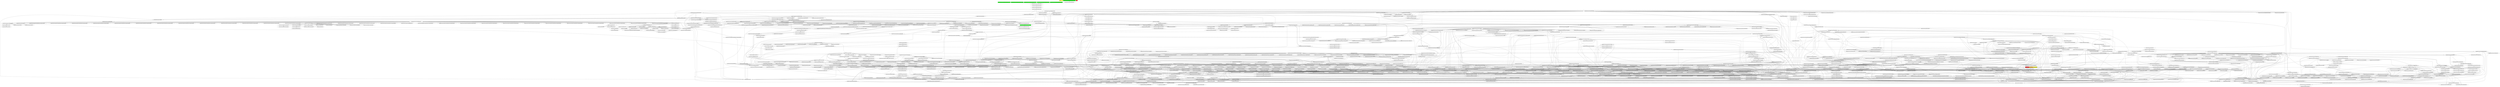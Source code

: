 digraph enhanced {
	"ochiai" [style=striped shape=box fillcolor="yellow"];
	"d4" [style=striped shape=box fillcolor="yellow"];
	"com.google.javascript.jscomp.DeadAssignmentsEliminationTest#375" [style=striped shape=box fillcolor="green"];
	"com.google.javascript.jscomp.DeadAssignmentsEliminationTest#386" [style=striped shape=box fillcolor="green"];
	"com.google.javascript.jscomp.DeadAssignmentsEliminationTest#397" [style=striped shape=box fillcolor="green"];
	"com.google.javascript.jscomp.CommandLineRunnerTest#251" [style=striped shape=box fillcolor="green"];
	"com.google.javascript.jscomp.DeadAssignmentsEliminationTest#415" [style=striped shape=box fillcolor="green"];
	"com.google.javascript.jscomp.DeadAssignmentsElimination#325" [style=striped shape=box fillcolor="red:orange:yellow"];
	"com.google.javascript.jscomp.DeadAssignmentsEliminationTest#368" [style=striped shape=box fillcolor="green"];
	"com.google.javascript.jscomp.DeadAssignmentsEliminationTest#406" [style=striped shape=box fillcolor="green"];
	"real" [style=striped shape=box fillcolor="red"];
	"com.google.common.collect.RegularImmutableMap$LinkedEntry#96" -> "com.google.common.collect.ImmutableEntry#34";
	"com.google.common.collect.Maps#529" -> "com.google.common.collect.ImmutableEntry#34";
	"com.google.javascript.jscomp.JSSourceFile#78" -> "com.google.javascript.jscomp.SourceFile#94" [style=bold];
	"com.google.javascript.jscomp.CodeConsumer#154" -> "com.google.javascript.jscomp.CodePrinter$CompactCodePrinter#427";
	"com.google.javascript.jscomp.CodeGenerator#76" -> "com.google.javascript.jscomp.CodePrinter$CompactCodePrinter#427";
	"com.google.javascript.jscomp.parsing.IRFactory#76" -> "com.google.javascript.jscomp.parsing.IRFactory#1194";
	"com.google.javascript.jscomp.CommandLineRunner#407" -> "com.google.javascript.jscomp.AbstractCommandLineRunner$CommandLineConfig#1217";
	"com.google.javascript.jscomp.ControlFlowAnalysis#150" -> "com.google.javascript.jscomp.ControlFlowAnalysis#780";
	"com.google.javascript.jscomp.ControlFlowAnalysis#483" -> "com.google.javascript.jscomp.ControlFlowAnalysis#780";
	"com.google.javascript.jscomp.ControlFlowAnalysis#695" -> "com.google.javascript.jscomp.ControlFlowAnalysis#780";
	"com.google.javascript.jscomp.ControlFlowAnalysis#525" -> "com.google.javascript.jscomp.ControlFlowAnalysis#780";
	"com.google.javascript.rhino.JSDocInfoBuilder#853" -> "com.google.javascript.rhino.JSDocInfo#993";
	"com.google.javascript.rhino.JSDocInfoBuilder#467" -> "com.google.javascript.rhino.JSDocInfo#993";
	"com.google.javascript.jscomp.mozilla.rhino.ObjToIntMap#362" -> "com.google.javascript.jscomp.mozilla.rhino.ObjToIntMap#326" [style=bold];
	"com.google.javascript.jscomp.parsing.IRFactory#76" -> "com.google.javascript.jscomp.parsing.IRFactory#1190";
	"com.google.javascript.rhino.JSDocInfoBuilder#221" -> "com.google.javascript.rhino.JSDocInfo#755";
	"com.google.javascript.rhino.JSDocInfoBuilder#137" -> "com.google.javascript.rhino.JSDocInfo#513" [style=bold];
	"com.google.javascript.jscomp.CommandLineRunner#407" -> "com.google.javascript.jscomp.AbstractCommandLineRunner$CommandLineConfig#1453";
	"com.google.javascript.jscomp.Compiler#1433" -> "com.google.javascript.jscomp.CodePrinter$Builder#558" [style=bold];
	"com.google.javascript.jscomp.DataFlowAnalysis$1#551" -> "com.google.javascript.jscomp.NodeTraversal$AbstractPostOrderCallback#125";
	"com.google.javascript.jscomp.DeadAssignmentsElimination#58" -> "com.google.javascript.jscomp.NodeTraversal$AbstractPostOrderCallback#125";
	"com.google.javascript.rhino.Node#835" -> "com.google.javascript.rhino.Node$PropListItem#351";
	"com.google.javascript.rhino.jstype.JSTypeRegistry#237" -> "com.google.javascript.rhino.jstype.BooleanType#53" [style=bold];
	"com.google.javascript.rhino.testing.BaseJSTypeTestCase#226" -> "com.google.javascript.rhino.jstype.JSTypeRegistry#914";
	"com.google.javascript.rhino.Node#824" -> "com.google.javascript.rhino.Node$PropListItem#355";
	"com.google.javascript.jscomp.parsing.JsDocInfoParser#2161" -> "com.google.javascript.rhino.JSDocInfoBuilder#90" [style=bold];
	"com.google.javascript.jscomp.mozilla.rhino.Parser#2516" -> "com.google.javascript.jscomp.mozilla.rhino.Parser#3298";
	"com.google.javascript.rhino.jstype.JSTypeRegistry#1257" -> "com.google.javascript.rhino.jstype.PrototypeObjectType#100" [style=bold];
	"com.google.javascript.rhino.Node$PropListItem#355" -> "com.google.javascript.rhino.Node$PropListItem#359";
	"com.google.javascript.rhino.Node#776" -> "com.google.javascript.rhino.Node$PropListItem#359";
	"com.google.javascript.rhino.Node$PropListItem#351" -> "com.google.javascript.rhino.Node$PropListItem#359";
	"com.google.javascript.rhino.jstype.JSTypeRegistry#237" -> "com.google.javascript.rhino.jstype.AllType#53" [style=bold];
	"com.google.javascript.jscomp.parsing.IRFactory$TransformDispatcher#278" -> "com.google.javascript.jscomp.mozilla.rhino.Node$NodeIterator#393";
	"com.google.javascript.jscomp.parsing.IRFactory$TransformDispatcher#275" -> "com.google.javascript.jscomp.mozilla.rhino.Node$NodeIterator#393";
	"com.google.javascript.jscomp.CommandLineRunner#407" -> "com.google.javascript.jscomp.AbstractCommandLineRunner$CommandLineConfig#1209";
	"com.google.javascript.jscomp.parsing.IRFactory$TransformDispatcher#363" -> "com.google.javascript.jscomp.parsing.IRFactory$TransformDispatcher#379" [style=bold];
	"com.google.javascript.jscomp.parsing.IRFactory#272" -> "com.google.javascript.jscomp.parsing.TypeSafeDispatcher#119" [style=bold];
	"com.google.javascript.rhino.jstype.FunctionPrototypeType#55" -> "com.google.javascript.rhino.jstype.PrototypeObjectType#109";
	"com.google.javascript.rhino.jstype.PrototypeObjectType#100" -> "com.google.javascript.rhino.jstype.PrototypeObjectType#109";
	"com.google.javascript.rhino.jstype.InstanceObjectType#59" -> "com.google.javascript.rhino.jstype.PrototypeObjectType#109";
	"com.google.javascript.rhino.jstype.FunctionType#125" -> "com.google.javascript.rhino.jstype.PrototypeObjectType#109";
	"com.google.javascript.jscomp.CodeGenerator#76" -> "com.google.javascript.jscomp.NodeUtil#984";
	"com.google.javascript.jscomp.CommandLineRunner#407" -> "com.google.javascript.jscomp.AbstractCommandLineRunner$CommandLineConfig#1229";
	"com.google.javascript.jscomp.Compiler#1433" -> "com.google.javascript.jscomp.CodePrinter$Builder#566";
	"com.google.javascript.rhino.Node#602" -> "com.google.javascript.rhino.Node#929" [style=dotted];
	"com.google.javascript.rhino.Node$PropListItem#359" -> "com.google.javascript.rhino.Node#929" [style=dotted];
	"com.google.javascript.rhino.Node#540" -> "com.google.javascript.rhino.Node#929" [style=dotted];
	"com.google.javascript.rhino.Node#374" -> "com.google.javascript.rhino.Node#929" [style=dotted];
	"com.google.javascript.rhino.Node#916" -> "com.google.javascript.rhino.Node#929";
	"com.google.javascript.rhino.Node#388" -> "com.google.javascript.rhino.Node#929" [style=dotted];
	"com.google.javascript.jscomp.CommandLineRunner#407" -> "com.google.javascript.jscomp.AbstractCommandLineRunner$CommandLineConfig#1464";
	"com.google.javascript.jscomp.NodeTraversal#439" -> "com.google.javascript.jscomp.NodeTraversal#471";
	"com.google.javascript.rhino.JSDocInfoBuilder#467" -> "com.google.javascript.rhino.JSDocInfo#985";
	"com.google.javascript.jscomp.mozilla.rhino.Node#430" -> "com.google.javascript.jscomp.mozilla.rhino.Node$NodeIterator#388" [style=bold];
	"com.google.javascript.jscomp.parsing.IRFactory$TransformDispatcher#278" -> "com.google.javascript.jscomp.mozilla.rhino.Node$NodeIterator#382";
	"com.google.javascript.jscomp.mozilla.rhino.Node$NodeIterator#382" -> "com.google.javascript.jscomp.mozilla.rhino.Node$NodeIterator#382";
	"com.google.javascript.jscomp.parsing.IRFactory$TransformDispatcher#275" -> "com.google.javascript.jscomp.mozilla.rhino.Node$NodeIterator#382";
	"org.kohsuke.args4j.spi.StringOptionHandler#14" -> "org.kohsuke.args4j.spi.OptionHandler#40";
	"org.kohsuke.args4j.spi.OneArgumentOptionHandler#16" -> "org.kohsuke.args4j.spi.OptionHandler#40";
	"com.google.javascript.jscomp.CommandLineRunner$Flags$BooleanOptionHandler#329" -> "org.kohsuke.args4j.spi.OptionHandler#40";
	"org.kohsuke.args4j.spi.EnumOptionHandler#17" -> "org.kohsuke.args4j.spi.OptionHandler#40";
	"com.google.javascript.jscomp.ControlFlowGraph#151" -> "com.google.javascript.rhino.Node#1267";
	"com.google.javascript.jscomp.NodeUtil#2354" -> "com.google.javascript.rhino.Node#1267";
	"com.google.javascript.jscomp.CodeGenerator#76" -> "com.google.javascript.rhino.Node#1267";
	"com.google.javascript.jscomp.NodeUtil#2335" -> "com.google.javascript.rhino.Node#1267";
	"com.google.javascript.jscomp.DeadAssignmentsElimination#325" -> "com.google.javascript.rhino.Node#1267";
	"com.google.javascript.jscomp.ControlFlowAnalysis#483" -> "com.google.javascript.rhino.Node#1267";
	"com.google.javascript.jscomp.NodeUtil#1327" -> "com.google.javascript.rhino.Node#1267";
	"com.google.javascript.jscomp.ControlFlowAnalysis#695" -> "com.google.javascript.rhino.Node#1267";
	"com.google.javascript.jscomp.DeadAssignmentsElimination#292" -> "com.google.javascript.rhino.Node#1267";
	"com.google.javascript.jscomp.Scope$Var#122" -> "com.google.javascript.rhino.Node#1267";
	"com.google.javascript.jscomp.DeadAssignmentsElimination#172" -> "com.google.javascript.rhino.Node#1267";
	"com.google.javascript.jscomp.DeadAssignmentsElimination#156" -> "com.google.javascript.jscomp.DeadAssignmentsElimination#172";
	"com.google.javascript.jscomp.DeadAssignmentsElimination#172" -> "com.google.javascript.jscomp.DeadAssignmentsElimination#172";
	"com.google.javascript.rhino.Node#1048" -> "com.google.javascript.rhino.Node#1057" [style=bold];
	"com.google.javascript.rhino.jstype.UnionTypeBuilder#98" -> "com.google.javascript.rhino.jstype.StringType#49";
	"com.google.javascript.rhino.jstype.JSTypeRegistry#892" -> "com.google.javascript.rhino.jstype.AllType#68" [style=bold];
	"com.google.javascript.jscomp.CommandLineRunner#407" -> "com.google.javascript.jscomp.AbstractCommandLineRunner$CommandLineConfig#1239";
	"com.google.javascript.jscomp.CodeConsumer#154" -> "com.google.javascript.jscomp.CodePrinter$CompactCodePrinter#408";
	"com.google.javascript.jscomp.CodeConsumer#200" -> "com.google.javascript.jscomp.CodePrinter$CompactCodePrinter#408";
	"com.google.javascript.jscomp.CodeConsumer#182" -> "com.google.javascript.jscomp.CodePrinter$CompactCodePrinter#408";
	"com.google.javascript.jscomp.CodeConsumer#77" -> "com.google.javascript.jscomp.CodePrinter$CompactCodePrinter#408";
	"com.google.javascript.jscomp.CodeConsumer#81" -> "com.google.javascript.jscomp.CodePrinter$CompactCodePrinter#408";
	"com.google.javascript.rhino.jstype.JSTypeRegistry#914" -> "com.google.javascript.rhino.jstype.JSTypeRegistry#930";
	"com.google.javascript.rhino.jstype.JSTypeRegistry#237" -> "com.google.javascript.rhino.jstype.JSTypeRegistry#930";
	"com.google.javascript.jscomp.CommandLineRunner#407" -> "com.google.javascript.jscomp.AbstractCommandLineRunner$CommandLineConfig#1475";
	"com.google.javascript.jscomp.DataFlowAnalysis#551" -> "com.google.javascript.jscomp.DefaultCodingConvention#71";
	"com.google.javascript.jscomp.AbstractCommandLineRunner#558" -> "com.google.javascript.jscomp.CommandLineRunner#507";
	"com.google.javascript.jscomp.CommandLineRunnerTest#753" -> "com.google.javascript.jscomp.CommandLineRunner#507";
	"com.google.javascript.jscomp.ControlFlowAnalysis#296" -> "com.google.javascript.jscomp.ControlFlowAnalysis#525";
	"com.google.javascript.jscomp.parsing.JsDocInfoParser#145" -> "com.google.javascript.rhino.JSDocInfoBuilder#73" [style=bold];
	"com.google.javascript.jscomp.NodeTraversal#196" -> "com.google.javascript.jscomp.NodeTraversal#204" [style=bold];
	"com.google.javascript.jscomp.mozilla.rhino.ast.FunctionNode#237" -> "com.google.javascript.jscomp.mozilla.rhino.Node#513";
	"com.google.javascript.jscomp.mozilla.rhino.Node#227" -> "com.google.javascript.jscomp.mozilla.rhino.Node#513";
	"com.google.common.collect.ImmutableSet$ArrayImmutableSet#372" -> "com.google.common.collect.ImmutableSet#340";
	"com.google.javascript.rhino.jstype.PrototypeObjectType#390" -> "com.google.javascript.rhino.jstype.FunctionType#863";
	"com.google.javascript.rhino.jstype.JSTypeRegistry#237" -> "com.google.javascript.rhino.jstype.StringType#53" [style=bold];
	"com.google.javascript.jscomp.JSSourceFile#72" -> "com.google.javascript.jscomp.SourceFile#79";
	"com.google.javascript.jscomp.SourceFile$Preloaded#301" -> "com.google.javascript.jscomp.SourceFile#79";
	"com.google.javascript.jscomp.ControlFlowAnalysis#138" -> "com.google.javascript.jscomp.ControlFlowAnalysis$1#71" [style=bold];
	"com.google.javascript.jscomp.Compiler#228" -> "com.google.javascript.jscomp.PrintStreamErrorManager#44";
	"com.google.javascript.jscomp.mozilla.rhino.ScriptRuntime#3639" -> "com.google.javascript.jscomp.mozilla.rhino.ScriptRuntime#3691";
	"com.google.common.collect.RegularImmutableMap#102" -> "com.google.common.collect.ImmutableEntry#44";
	"com.google.common.collect.RegularImmutableMap#48" -> "com.google.common.collect.ImmutableEntry#44";
	"com.google.javascript.jscomp.SuppressDocWarningsGuard#38" -> "com.google.common.collect.ImmutableEntry#44";
	"com.google.common.collect.ImmutableMap$Builder#185" -> "com.google.common.collect.ImmutableEntry#44";
	"com.google.javascript.rhino.Node#1367" -> "com.google.javascript.rhino.Node#1043";
	"com.google.javascript.rhino.jstype.FunctionType#287" -> "com.google.javascript.rhino.jstype.FunctionType#846" [style=bold];
	"com.google.common.collect.RegularImmutableMap#102" -> "com.google.common.collect.ImmutableEntry#40";
	"com.google.common.collect.RegularImmutableMap#48" -> "com.google.common.collect.ImmutableEntry#40";
	"com.google.javascript.jscomp.SuppressDocWarningsGuard#38" -> "com.google.common.collect.ImmutableEntry#40";
	"com.google.common.collect.ImmutableMap$Builder#185" -> "com.google.common.collect.ImmutableEntry#40";
	"com.google.javascript.rhino.jstype.UnionTypeBuilder#98" -> "com.google.javascript.rhino.jstype.BooleanType#49";
	"com.google.javascript.jscomp.ControlFlowAnalysis#296" -> "com.google.javascript.jscomp.ControlFlowAnalysis#533";
	"com.google.javascript.jscomp.parsing.JsDocInfoParser#145" -> "com.google.javascript.rhino.JSDocInfoBuilder#784";
	"com.google.javascript.jscomp.mozilla.rhino.Parser#3260" -> "com.google.javascript.jscomp.mozilla.rhino.ast.StringLiteral#95" [style=bold];
	"com.google.javascript.rhino.JSDocInfoBuilder#90" -> "com.google.javascript.rhino.JSDocInfoBuilder#81" [style=bold];
	"com.google.javascript.jscomp.mozilla.rhino.Context#418" -> "com.google.javascript.jscomp.mozilla.rhino.ContextFactory#501" [style=bold];
	"com.google.javascript.jscomp.parsing.Config#77" -> "com.google.common.collect.ImmutableMap#307" [style=bold];
	"com.google.javascript.jscomp.parsing.IRFactory$TransformDispatcher#275" -> "com.google.javascript.jscomp.parsing.IRFactory$TransformDispatcher#363" [style=bold];
	"com.google.javascript.rhino.Node#1043" -> "com.google.javascript.rhino.Node#1048" [style=bold];
	"org.kohsuke.args4j.CmdLineParser#176" -> "org.kohsuke.args4j.spi.StringOptionHandler#14" [style=bold];
	"com.google.common.collect.ImmutableMap$Builder#202" -> "com.google.common.collect.ImmutableMap$Builder#207" [style=bold];
	"com.google.javascript.jscomp.parsing.Config#77" -> "com.google.common.collect.ImmutableMap$Builder#202";
	"com.google.javascript.rhino.JSDocInfo#295" -> "com.google.javascript.rhino.JSDocInfo#311";
	"com.google.javascript.rhino.JSDocInfo#246" -> "com.google.javascript.rhino.JSDocInfo#311";
	"com.google.javascript.jscomp.mozilla.rhino.Parser#2320" -> "com.google.javascript.jscomp.mozilla.rhino.Parser#394";
	"com.google.javascript.jscomp.mozilla.rhino.Parser#1674" -> "com.google.javascript.jscomp.mozilla.rhino.Parser#394";
	"com.google.javascript.jscomp.DeadAssignmentsEliminationTest$1#40" -> "com.google.javascript.jscomp.NodeTraversal#421";
	"com.google.javascript.jscomp.ControlFlowAnalysis#150" -> "com.google.javascript.jscomp.NodeTraversal#421";
	"com.google.javascript.jscomp.LineNumberCheck#52" -> "com.google.javascript.jscomp.NodeTraversal#421";
	"com.google.javascript.jscomp.PrepareAst#57" -> "com.google.javascript.jscomp.NodeTraversal#421";
	"com.google.javascript.jscomp.parsing.ParserRunner#90" -> "com.google.javascript.jscomp.mozilla.rhino.Parser#152";
	"org.kohsuke.args4j.CmdLineParser#421" -> "org.kohsuke.args4j.spi.StringOptionHandler#19" [style=bold];
	"com.google.javascript.jscomp.parsing.JsDocInfoParser#145" -> "com.google.javascript.rhino.JSDocInfoBuilder#137";
	"com.google.javascript.jscomp.CompilerTestCase#280" -> "com.google.javascript.jscomp.CompilerTestCase#292";
	"com.google.javascript.jscomp.parsing.JsDocInfoParser#1571" -> "com.google.javascript.jscomp.parsing.JsDocInfoParser#1616";
	"com.google.javascript.jscomp.Compiler#1433" -> "com.google.javascript.jscomp.CodePrinter$Builder#509";
	"com.google.javascript.jscomp.mozilla.rhino.Node#234" -> "com.google.javascript.jscomp.mozilla.rhino.Node#534" [style=bold];
	"com.google.javascript.rhino.jstype.JSTypeRegistry#569" -> "com.google.javascript.rhino.jstype.BooleanType#103";
	"com.google.javascript.jscomp.CommandLineRunner#407" -> "com.google.javascript.jscomp.AbstractCommandLineRunner$CommandLineConfig#1407";
	"com.google.javascript.jscomp.mozilla.rhino.ast.EmptyExpression#62" -> "com.google.javascript.jscomp.mozilla.rhino.ast.AstNode#182";
	"com.google.javascript.jscomp.mozilla.rhino.ast.StringLiteral#68" -> "com.google.javascript.jscomp.mozilla.rhino.ast.AstNode#182";
	"com.google.javascript.jscomp.mozilla.rhino.ast.VariableInitializer#81" -> "com.google.javascript.jscomp.mozilla.rhino.ast.AstNode#182";
	"com.google.javascript.jscomp.mozilla.rhino.ast.Comment#91" -> "com.google.javascript.jscomp.mozilla.rhino.ast.AstNode#182";
	"com.google.javascript.jscomp.mozilla.rhino.ast.ParenthesizedExpression#73" -> "com.google.javascript.jscomp.mozilla.rhino.ast.AstNode#182";
	"com.google.javascript.jscomp.mozilla.rhino.ast.ReturnStatement#69" -> "com.google.javascript.jscomp.mozilla.rhino.ast.AstNode#182";
	"com.google.javascript.jscomp.mozilla.rhino.ast.ExpressionStatement#106" -> "com.google.javascript.jscomp.mozilla.rhino.ast.AstNode#182";
	"com.google.javascript.jscomp.mozilla.rhino.Parser#2078" -> "com.google.javascript.jscomp.mozilla.rhino.TokenStream#299";
	"com.google.javascript.jscomp.mozilla.rhino.Parser#322" -> "com.google.javascript.jscomp.mozilla.rhino.TokenStream#299";
	"com.google.javascript.jscomp.mozilla.rhino.Parser#1874" -> "com.google.javascript.jscomp.mozilla.rhino.TokenStream#299";
	"com.google.javascript.jscomp.mozilla.rhino.ast.FunctionNode#136" -> "com.google.javascript.jscomp.mozilla.rhino.ast.ScriptNode#85";
	"com.google.javascript.jscomp.mozilla.rhino.ast.AstRoot#70" -> "com.google.javascript.jscomp.mozilla.rhino.ast.ScriptNode#85";
	"com.google.common.collect.Lists$ReverseList#807" -> "com.google.common.collect.Lists$ReverseList$1#809" [style=bold];
	"com.google.javascript.jscomp.CommandLineRunner#407" -> "org.kohsuke.args4j.CmdLineParser#91" [style=bold];
	"com.google.javascript.jscomp.CodeGenerator#76" -> "com.google.javascript.jscomp.CodePrinter$MappedCodePrinter#89" [style=bold];
	"com.google.javascript.jscomp.BasicErrorManager#55" -> "com.google.javascript.jscomp.PrintStreamErrorManager#67";
	"com.google.javascript.jscomp.CommandLineRunner#407" -> "com.google.javascript.jscomp.AbstractCommandLineRunner$CommandLineConfig#1421";
	"com.google.javascript.rhino.jstype.BooleanType#103" -> "com.google.javascript.rhino.jstype.BooleanType#108" [style=bold];
	"com.google.javascript.jscomp.Compiler#183" -> "com.google.javascript.jscomp.Compiler#190";
	"com.google.javascript.jscomp.CommandLineRunner#507" -> "com.google.javascript.jscomp.Compiler#190";
	"com.google.javascript.jscomp.Compiler#228" -> "com.google.javascript.jscomp.PrintStreamErrorManager#62";
	"com.google.javascript.rhino.Node#1057" -> "com.google.javascript.rhino.Node#1063";
	"com.google.javascript.rhino.Node#1063" -> "com.google.javascript.rhino.Node#1063";
	"org.kohsuke.args4j.spi.EnumOptionHandler#23" -> "org.kohsuke.args4j.CmdLineParser$CmdLineImpl#400";
	"org.kohsuke.args4j.spi.StringOptionHandler#19" -> "org.kohsuke.args4j.CmdLineParser$CmdLineImpl#400";
	"com.google.common.collect.RegularImmutableMap$EntrySet#154" -> "com.google.common.collect.RegularImmutableMap#36";
	"com.google.javascript.jscomp.parsing.JsDocInfoParser#101" -> "com.google.javascript.rhino.JSDocInfoBuilder#67" [style=bold];
	"com.google.common.collect.RegularImmutableMap#35" -> "com.google.common.collect.RegularImmutableMap#35";
	"com.google.javascript.jscomp.SuppressDocWarningsGuard#38" -> "com.google.common.collect.RegularImmutableMap#35";
	"com.google.common.collect.ImmutableMap$Builder#185" -> "com.google.common.collect.RegularImmutableMap#35";
	"com.google.javascript.jscomp.parsing.JsDocInfoParser#145" -> "com.google.javascript.rhino.JSDocInfoBuilder#369";
	"com.google.javascript.rhino.JSDocInfoBuilder#113" -> "com.google.javascript.rhino.JSDocInfoBuilder#127";
	"com.google.javascript.rhino.jstype.ErrorFunctionType#51" -> "com.google.javascript.rhino.jstype.JSTypeRegistry#965";
	"com.google.javascript.rhino.jstype.JSTypeRegistry#237" -> "com.google.javascript.rhino.jstype.JSTypeRegistry#965";
	"com.google.javascript.rhino.jstype.NoObjectType#209" -> "com.google.javascript.rhino.jstype.JSTypeRegistry#965";
	"com.google.javascript.jscomp.NodeTraversal#439" -> "com.google.javascript.jscomp.NodeTraversal#439";
	"com.google.javascript.jscomp.NodeTraversal#246" -> "com.google.javascript.jscomp.NodeTraversal#439";
	"com.google.javascript.jscomp.NodeTraversal#321" -> "com.google.javascript.jscomp.NodeTraversal#439";
	"com.google.javascript.jscomp.NodeTraversal#471" -> "com.google.javascript.jscomp.NodeTraversal#439";
	"com.google.javascript.jscomp.mozilla.rhino.Parser#2137" -> "com.google.javascript.jscomp.mozilla.rhino.Parser#379";
	"com.google.javascript.jscomp.mozilla.rhino.Parser#2059" -> "com.google.javascript.jscomp.mozilla.rhino.Parser#379";
	"com.google.javascript.jscomp.mozilla.rhino.Parser#1874" -> "com.google.javascript.jscomp.mozilla.rhino.Parser#379";
	"com.google.javascript.jscomp.mozilla.rhino.Parser#2113" -> "com.google.javascript.jscomp.mozilla.rhino.Parser#379";
	"com.google.javascript.jscomp.mozilla.rhino.Parser#2433" -> "com.google.javascript.jscomp.mozilla.rhino.Parser#379";
	"com.google.javascript.jscomp.mozilla.rhino.Parser#412" -> "com.google.javascript.jscomp.mozilla.rhino.Parser#379";
	"com.google.javascript.jscomp.mozilla.rhino.Parser#621" -> "com.google.javascript.jscomp.mozilla.rhino.Parser#379";
	"com.google.javascript.jscomp.mozilla.rhino.Parser#2189" -> "com.google.javascript.jscomp.mozilla.rhino.Parser#379";
	"com.google.javascript.jscomp.mozilla.rhino.Parser#2176" -> "com.google.javascript.jscomp.mozilla.rhino.Parser#379";
	"com.google.javascript.jscomp.mozilla.rhino.Parser#772" -> "com.google.javascript.jscomp.mozilla.rhino.Parser#379";
	"com.google.javascript.jscomp.mozilla.rhino.Parser#2163" -> "com.google.javascript.jscomp.mozilla.rhino.Parser#379";
	"com.google.javascript.jscomp.mozilla.rhino.Parser#692" -> "com.google.javascript.jscomp.mozilla.rhino.Parser#379";
	"com.google.javascript.jscomp.mozilla.rhino.Parser#2150" -> "com.google.javascript.jscomp.mozilla.rhino.Parser#379";
	"com.google.common.base.Suppliers#164" -> "com.google.common.base.Suppliers$SupplierOfInstance#171" [style=bold];
	"com.google.javascript.jscomp.DeadAssignmentsElimination$1#49" -> "com.google.javascript.jscomp.DeadAssignmentsElimination$1#52" [style=bold];
	"com.google.javascript.rhino.jstype.UnionType#81" -> "com.google.common.collect.RegularImmutableList#170" [style=bold];
	"com.google.javascript.jscomp.CodeGenerator#76" -> "com.google.javascript.jscomp.CodePrinter$CompactCodePrinter#471";
	"com.google.javascript.jscomp.mozilla.rhino.ast.VariableDeclaration#72" -> "com.google.javascript.jscomp.mozilla.rhino.ast.AstNode#171";
	"com.google.javascript.jscomp.mozilla.rhino.ast.Name#84" -> "com.google.javascript.jscomp.mozilla.rhino.ast.AstNode#171";
	"com.google.javascript.jscomp.mozilla.rhino.ast.Block#63" -> "com.google.javascript.jscomp.mozilla.rhino.ast.AstNode#171";
	"com.google.javascript.jscomp.mozilla.rhino.ast.FunctionCall#68" -> "com.google.javascript.jscomp.mozilla.rhino.ast.AstNode#171";
	"com.google.javascript.jscomp.mozilla.rhino.ast.NumberLiteral#70" -> "com.google.javascript.jscomp.mozilla.rhino.ast.AstNode#171";
	"com.google.javascript.jscomp.CompilerTestCase#382" -> "com.google.javascript.jscomp.JSSourceFile#55";
	"com.google.javascript.jscomp.CompilerTestCase#884" -> "com.google.javascript.jscomp.JSSourceFile#55";
	"com.google.javascript.jscomp.CommandLineRunnerTest#713" -> "com.google.javascript.jscomp.JSSourceFile#55";
	"com.google.javascript.jscomp.CommandLineRunnerTest#753" -> "com.google.javascript.jscomp.JSSourceFile#55";
	"com.google.javascript.jscomp.Tracer#421" -> "com.google.javascript.jscomp.Tracer#967";
	"com.google.javascript.jscomp.Tracer#250" -> "com.google.javascript.jscomp.Tracer#967";
	"com.google.javascript.jscomp.CodePrinter$CompactCodePrinter#399" -> "com.google.javascript.jscomp.CodePrinter$MappedCodePrinter#59";
	"com.google.javascript.rhino.jstype.FunctionType#806" -> "com.google.javascript.rhino.jstype.FunctionType#819" [style=bold];
	"com.google.javascript.rhino.jstype.JSTypeRegistry#237" -> "com.google.javascript.rhino.jstype.FunctionType#812";
	"com.google.javascript.rhino.jstype.NoObjectType#209" -> "com.google.javascript.rhino.jstype.FunctionType#812";
	"com.google.javascript.jscomp.CompilerTestCase#984" -> "com.google.javascript.jscomp.Compiler#183";
	"com.google.javascript.jscomp.mozilla.rhino.ObjToIntMap#362" -> "com.google.javascript.jscomp.mozilla.rhino.ObjToIntMap#304" [style=bold];
	"com.google.javascript.rhino.JSDocInfoBuilder#618" -> "com.google.javascript.rhino.JSDocInfo#331";
	"com.google.javascript.rhino.JSDocInfoBuilder#853" -> "com.google.javascript.rhino.JSDocInfo#331";
	"com.google.javascript.rhino.jstype.JSTypeRegistry#237" -> "com.google.javascript.rhino.jstype.JSTypeRegistry#975" [style=bold];
	"com.google.javascript.jscomp.parsing.JsDocInfoParser#2169" -> "com.google.javascript.rhino.JSDocInfoBuilder#113" [style=bold];
	"com.google.javascript.jscomp.parsing.IRFactory#1210" -> "com.google.javascript.rhino.Node#756";
	"com.google.javascript.jscomp.parsing.IRFactory#1194" -> "com.google.javascript.rhino.Node#756";
	"com.google.javascript.jscomp.parsing.IRFactory#1186" -> "com.google.javascript.rhino.Node#756";
	"com.google.javascript.jscomp.parsing.IRFactory#1206" -> "com.google.javascript.rhino.Node#756";
	"com.google.javascript.jscomp.parsing.IRFactory#1190" -> "com.google.javascript.rhino.Node#756";
	"com.google.javascript.jscomp.parsing.IRFactory#1202" -> "com.google.javascript.rhino.Node#756";
	"com.google.javascript.jscomp.parsing.IRFactory#1210" -> "com.google.javascript.rhino.Node#512";
	"com.google.javascript.jscomp.ComposeWarningsGuard#69" -> "com.google.common.collect.Lists$ReverseList$1#821";
	"com.google.common.collect.Lists$ReverseList$1#829" -> "com.google.common.collect.Lists$ReverseList$1#821";
	"com.google.javascript.jscomp.mozilla.rhino.Parser#2606" -> "com.google.javascript.jscomp.mozilla.rhino.Node#557";
	"com.google.javascript.jscomp.mozilla.rhino.Parser#2516" -> "com.google.javascript.jscomp.mozilla.rhino.Node#557";
	"com.google.javascript.jscomp.mozilla.rhino.Parser#2876" -> "com.google.javascript.jscomp.mozilla.rhino.Node#557";
	"com.google.javascript.jscomp.mozilla.rhino.Parser#1674" -> "com.google.javascript.jscomp.mozilla.rhino.Node#557";
	"com.google.javascript.jscomp.mozilla.rhino.Parser#280" -> "com.google.javascript.jscomp.mozilla.rhino.Node#557";
	"com.google.javascript.jscomp.mozilla.rhino.Parser#1874" -> "com.google.javascript.jscomp.mozilla.rhino.Node#557";
	"com.google.javascript.jscomp.mozilla.rhino.Parser#3233" -> "com.google.javascript.jscomp.mozilla.rhino.Node#557";
	"com.google.javascript.jscomp.mozilla.rhino.Parser#2078" -> "com.google.javascript.jscomp.mozilla.rhino.Node#557";
	"com.google.javascript.jscomp.mozilla.rhino.Parser#2232" -> "com.google.javascript.jscomp.mozilla.rhino.Node#557";
	"com.google.javascript.jscomp.mozilla.rhino.Parser#621" -> "com.google.javascript.jscomp.mozilla.rhino.Node#557";
	"com.google.javascript.jscomp.mozilla.rhino.ast.ExpressionStatement#122" -> "com.google.javascript.jscomp.mozilla.rhino.Node#557";
	"com.google.javascript.jscomp.mozilla.rhino.Parser#2461" -> "com.google.javascript.jscomp.mozilla.rhino.Node#557";
	"com.google.javascript.jscomp.mozilla.rhino.Parser#3260" -> "com.google.javascript.jscomp.mozilla.rhino.Node#557";
	"com.google.javascript.jscomp.mozilla.rhino.Parser#2150" -> "com.google.javascript.jscomp.mozilla.rhino.Node#557";
	"com.google.javascript.jscomp.mozilla.rhino.Parser#2280" -> "com.google.javascript.jscomp.mozilla.rhino.Node#557";
	"com.google.javascript.jscomp.mozilla.rhino.Parser#988" -> "com.google.javascript.jscomp.mozilla.rhino.Node#557";
	"com.google.javascript.jscomp.ComposeWarningsGuard#69" -> "com.google.common.collect.Lists$ReverseList$1#829";
	"com.google.javascript.jscomp.DataFlowAnalysis#180" -> "com.google.javascript.jscomp.DataFlowAnalysis#202";
	"com.google.javascript.rhino.Node#512" -> "com.google.javascript.rhino.Node$NumberNode#244" [style=bold];
	"com.google.javascript.jscomp.parsing.IRFactory#127" -> "com.google.javascript.jscomp.mozilla.rhino.ast.ScriptNode#93";
	"com.google.javascript.rhino.jstype.ErrorFunctionType#51" -> "com.google.javascript.rhino.jstype.FunctionType#806";
	"com.google.javascript.rhino.jstype.JSTypeRegistry#237" -> "com.google.javascript.rhino.jstype.FunctionType#806";
	"com.google.javascript.rhino.jstype.FunctionType#287" -> "com.google.javascript.rhino.jstype.FunctionType#806";
	"com.google.javascript.jscomp.RhinoErrorReporter#70" -> "com.google.common.collect.ImmutableMap#102" [style=bold];
	"com.google.javascript.jscomp.CommandLineRunner#407" -> "com.google.javascript.jscomp.AbstractCommandLineRunner$CommandLineConfig#1201";
	"com.google.javascript.jscomp.Compiler#1433" -> "com.google.javascript.jscomp.CodePrinter$Builder#540";
	"com.google.javascript.jscomp.NodeUtil$MatchNodeType#2099" -> "com.google.javascript.jscomp.NodeUtil$MatchNodeType#2107" [style=bold];
	"com.google.javascript.jscomp.parsing.IRFactory#76" -> "com.google.javascript.jscomp.parsing.IRFactory#1186" [style=bold];
	"com.google.javascript.jscomp.mozilla.rhino.ast.AstNode#235" -> "com.google.javascript.jscomp.mozilla.rhino.ast.AstNode#198";
	"com.google.javascript.jscomp.NodeUtil#1718" -> "com.google.javascript.jscomp.NodeUtil$MatchNodeType#2102";
	"com.google.javascript.rhino.jstype.JSTypeRegistry#237" -> "com.google.javascript.rhino.jstype.ErrorFunctionType#51" [style=bold];
	"com.google.javascript.jscomp.Compiler#1433" -> "com.google.javascript.jscomp.CodePrinter$Builder#548" [style=bold];
	"com.google.javascript.jscomp.parsing.Config#77" -> "com.google.common.collect.Iterators$11#971";
	"com.google.javascript.jscomp.ComposeWarningsGuard#88" -> "com.google.common.collect.Iterators$11#971";
	"com.google.javascript.jscomp.SuppressDocWarningsGuard#38" -> "com.google.common.collect.Iterators$11#971";
	"com.google.common.collect.ImmutableMap$Builder#185" -> "com.google.common.collect.Iterators$11#971";
	"com.google.javascript.jscomp.LiveVariablesAnalysis#266" -> "com.google.javascript.jscomp.Scope#434";
	"com.google.javascript.jscomp.DeadAssignmentsElimination#172" -> "com.google.javascript.jscomp.Scope#434";
	"com.google.javascript.rhino.jstype.PrototypeObjectType#410" -> "com.google.javascript.rhino.jstype.JSType#844";
	"com.google.javascript.rhino.jstype.FunctionType#753" -> "com.google.javascript.rhino.jstype.JSType#844";
	"com.google.javascript.rhino.jstype.ValueType#54" -> "com.google.javascript.rhino.jstype.JSType#844";
	"com.google.javascript.jscomp.JSSourceFile#55" -> "com.google.javascript.jscomp.JSSourceFile#72" [style=bold];
	"com.google.javascript.jscomp.CodePrinter$CompactCodePrinter#427" -> "com.google.javascript.jscomp.CodePrinter$CompactCodePrinter#453";
	"com.google.javascript.jscomp.CodeConsumer#204" -> "com.google.javascript.jscomp.CodePrinter$CompactCodePrinter#453";
	"com.google.javascript.rhino.Node#792" -> "com.google.javascript.rhino.Node#741";
	"com.google.javascript.rhino.Node#808" -> "com.google.javascript.rhino.Node#741";
	"com.google.javascript.rhino.Node#929" -> "com.google.javascript.rhino.Node#741";
	"com.google.javascript.jscomp.JsAst#77" -> "com.google.javascript.jscomp.JSSourceFile#78";
	"com.google.javascript.jscomp.mozilla.rhino.ast.FunctionNode#237" -> "com.google.javascript.jscomp.mozilla.rhino.ast.AstNode#191";
	"com.google.javascript.jscomp.mozilla.rhino.ast.AstNode#287" -> "com.google.javascript.jscomp.mozilla.rhino.ast.AstNode#191";
	"com.google.javascript.jscomp.mozilla.rhino.Parser#2516" -> "com.google.javascript.jscomp.mozilla.rhino.ast.AstNode#191";
	"com.google.javascript.jscomp.mozilla.rhino.Parser#2876" -> "com.google.javascript.jscomp.mozilla.rhino.ast.AstNode#191";
	"com.google.javascript.jscomp.mozilla.rhino.Parser#2059" -> "com.google.javascript.jscomp.mozilla.rhino.ast.AstNode#191";
	"com.google.javascript.jscomp.mozilla.rhino.ast.AstNode#207" -> "com.google.javascript.jscomp.mozilla.rhino.ast.AstNode#191";
	"com.google.javascript.jscomp.mozilla.rhino.Parser#1098" -> "com.google.javascript.jscomp.mozilla.rhino.ast.AstNode#191";
	"com.google.javascript.jscomp.mozilla.rhino.ast.InfixExpression#85" -> "com.google.javascript.jscomp.mozilla.rhino.ast.AstNode#191";
	"com.google.javascript.jscomp.mozilla.rhino.Parser#276" -> "com.google.javascript.jscomp.mozilla.rhino.ast.AstNode#191";
	"com.google.javascript.jscomp.mozilla.rhino.ast.ParenthesizedExpression#67" -> "com.google.javascript.jscomp.mozilla.rhino.ast.AstNode#191";
	"com.google.javascript.jscomp.mozilla.rhino.Parser#692" -> "com.google.javascript.jscomp.mozilla.rhino.ast.AstNode#191";
	"com.google.javascript.jscomp.mozilla.rhino.ast.AstNode#263" -> "com.google.javascript.jscomp.mozilla.rhino.ast.AstNode#191";
	"com.google.javascript.jscomp.mozilla.rhino.ast.InfixExpression#92" -> "com.google.javascript.jscomp.mozilla.rhino.ast.AstNode#191";
	"com.google.javascript.jscomp.mozilla.rhino.ast.ExpressionStatement#91" -> "com.google.javascript.jscomp.mozilla.rhino.ast.AstNode#191";
	"org.kohsuke.args4j.CmdLineParser#164" -> "org.kohsuke.args4j.CmdLineParser#483";
	"org.kohsuke.args4j.CmdLineParser#421" -> "org.kohsuke.args4j.CmdLineParser#483";
	"com.google.javascript.jscomp.CodeGenerator#68" -> "com.google.javascript.jscomp.CodeGenerator#1006" [style=bold];
	"com.google.common.collect.ImmutableMap#235" -> "com.google.common.collect.ImmutableMap#135";
	"com.google.common.collect.ImmutableMap#102" -> "com.google.common.collect.ImmutableMap#135";
	"com.google.common.collect.ImmutableMap$Builder#174" -> "com.google.common.collect.ImmutableMap#135";
	"com.google.common.collect.Iterators#1026" -> "com.google.common.collect.Iterators$13#1026" [style=bold];
	"com.google.javascript.jscomp.DiagnosticGroup#96" -> "com.google.common.collect.Iterators$13#1029";
	"com.google.javascript.jscomp.NodeTraversal#573" -> "com.google.javascript.jscomp.ControlFlowAnalysis#145";
	"com.google.javascript.jscomp.Compiler#228" -> "com.google.javascript.jscomp.DiagnosticGroupWarningsGuard#31";
	"com.google.javascript.jscomp.CompilerOptions#845" -> "com.google.javascript.jscomp.DiagnosticGroupWarningsGuard#31";
	"com.google.javascript.jscomp.SuppressDocWarningsGuard#38" -> "com.google.javascript.jscomp.DiagnosticGroupWarningsGuard#31";
	"com.google.javascript.rhino.JSDocInfoBuilder#869" -> "com.google.javascript.rhino.JSDocInfo#907";
	"com.google.javascript.jscomp.mozilla.rhino.TokenStream#1281" -> "com.google.javascript.jscomp.mozilla.rhino.TokenStream#1407";
	"com.google.javascript.jscomp.parsing.JsDocInfoParser#145" -> "com.google.javascript.rhino.JSDocInfoBuilder#180";
	"com.google.javascript.jscomp.mozilla.rhino.Parser#2516" -> "com.google.javascript.jscomp.mozilla.rhino.ast.FunctionCall#89";
	"com.google.javascript.jscomp.mozilla.rhino.TokenStream#320" -> "com.google.javascript.jscomp.mozilla.rhino.ScriptRuntime#432";
	"com.google.javascript.jscomp.ComposeWarningsGuard#88" -> "com.google.javascript.jscomp.DiagnosticGroup#108" [style=bold];
	"com.google.javascript.rhino.jstype.UnionTypeBuilder#186" -> "com.google.javascript.rhino.jstype.UnionType#81" [style=bold];
	"com.google.javascript.jscomp.DiagnosticGroup#96" -> "com.google.common.collect.Iterators$13#1032";
	"com.google.javascript.jscomp.CodeConsumer#204" -> "com.google.javascript.jscomp.CodeConsumer#200";
	"com.google.javascript.jscomp.CompilerTestCase#884" -> "com.google.common.base.Joiner#164";
	"com.google.javascript.jscomp.CommandLineRunnerTest#637" -> "com.google.common.base.Joiner#164";
	"com.google.javascript.jscomp.CompilerTestCase#687" -> "com.google.common.base.Joiner#164";
	"com.google.javascript.jscomp.parsing.Config#77" -> "com.google.common.collect.ImmutableMap#124";
	"org.kohsuke.args4j.CmdLineParser#155" -> "org.kohsuke.args4j.MultiValueFieldSetter#29" [style=bold];
	"com.google.javascript.jscomp.NodeTraversal#573" -> "com.google.javascript.jscomp.ControlFlowAnalysis#150";
	"com.google.javascript.jscomp.mozilla.rhino.ContextFactory#440" -> "com.google.javascript.jscomp.mozilla.rhino.Kit#316";
	"com.google.javascript.jscomp.mozilla.rhino.ContextFactory#451" -> "com.google.javascript.jscomp.mozilla.rhino.Kit#316";
	"com.google.javascript.jscomp.CompilerTestCase$BlackHoleErrorManager#971" -> "com.google.javascript.jscomp.CompilerTestCase$BlackHoleErrorManager#972" [style=bold];
	"com.google.javascript.jscomp.CompilerTestCase#687" -> "com.google.javascript.jscomp.CompilerTestCase$BlackHoleErrorManager#971" [style=bold];
	"com.google.javascript.jscomp.CommandLineRunner#407" -> "com.google.javascript.jscomp.AbstractCommandLineRunner#154";
	"org.kohsuke.args4j.CmdLineParser#133" -> "org.kohsuke.args4j.MultiValueFieldSetter#20" [style=bold];
	"com.google.javascript.jscomp.CodeGenerator#76" -> "com.google.javascript.jscomp.CodeGenerator#837";
	"com.google.javascript.jscomp.CodeGenerator#828" -> "com.google.javascript.jscomp.CodeGenerator#837";
	"com.google.javascript.jscomp.parsing.JsDocInfoParser#1037" -> "com.google.javascript.rhino.JSDocInfoBuilder#167";
	"com.google.javascript.jscomp.parsing.JsDocInfoParser#1066" -> "com.google.javascript.rhino.JSDocInfoBuilder#167";
	"com.google.javascript.jscomp.CodeGenerator#76" -> "com.google.javascript.jscomp.NodeUtil#901";
	"com.google.javascript.jscomp.CodeGenerator#816" -> "com.google.javascript.jscomp.NodeUtil#901";
	"com.google.javascript.jscomp.AbstractCommandLineRunner#752" -> "com.google.javascript.jscomp.AbstractCommandLineRunner#147";
	"com.google.javascript.jscomp.CommandLineRunner#513" -> "com.google.javascript.jscomp.AbstractCommandLineRunner#147";
	"com.google.javascript.jscomp.AbstractCommandLineRunner#330" -> "com.google.javascript.jscomp.AbstractCommandLineRunner#147";
	"com.google.javascript.jscomp.parsing.JsDocInfoParser#1066" -> "com.google.javascript.jscomp.parsing.JsDocInfoParser#1429";
	"com.google.javascript.jscomp.mozilla.rhino.ast.NumberLiteral#79" -> "com.google.javascript.jscomp.mozilla.rhino.Node#566" [style=bold];
	"com.google.javascript.jscomp.parsing.IRFactory$TransformDispatcher#275" -> "com.google.javascript.jscomp.mozilla.rhino.ast.FunctionCall#79";
	"com.google.javascript.jscomp.CodeGenerator#76" -> "com.google.javascript.jscomp.CodeConsumer#204";
	"com.google.javascript.jscomp.CodeGenerator#76" -> "com.google.javascript.rhino.Node$NumberNode#255";
	"com.google.javascript.rhino.Node#929" -> "com.google.javascript.rhino.Node$NumberNode#255";
	"com.google.javascript.jscomp.mozilla.rhino.CompilerEnvirons#68" -> "com.google.javascript.jscomp.mozilla.rhino.Context#2188" [style=bold];
	"com.google.javascript.jscomp.DataFlowAnalysis#202" -> "com.google.javascript.jscomp.DataFlowAnalysis#252";
	"com.google.javascript.jscomp.Compiler#304" -> "com.google.javascript.jscomp.Compiler#380" [style=bold];
	"com.google.javascript.rhino.JSDocInfoBuilder#853" -> "com.google.javascript.rhino.JSDocInfo#931";
	"com.google.javascript.jscomp.parsing.JsDocInfoParser#145" -> "com.google.javascript.rhino.JSDocInfoBuilder#398";
	"com.google.javascript.jscomp.AbstractCommandLineRunner#752" -> "com.google.common.base.Suppliers$SupplierOfInstance#175";
	"com.google.javascript.jscomp.AbstractCommandLineRunner#330" -> "com.google.common.base.Suppliers$SupplierOfInstance#175";
	"com.google.javascript.rhino.JSDocInfoBuilder#869" -> "com.google.javascript.rhino.JSDocInfo#923";
	"com.google.javascript.jscomp.CommandLineRunnerTest#37" -> "com.google.javascript.jscomp.CommandLineRunnerTest#251" [style=dotted];
	"com.google.common.collect.ImmutableMap#235" -> "com.google.common.collect.RegularImmutableMap#48";
	"com.google.common.collect.ImmutableMap#102" -> "com.google.common.collect.RegularImmutableMap#48";
	"com.google.common.collect.ImmutableMap$Builder#207" -> "com.google.common.collect.RegularImmutableMap#48";
	"com.google.javascript.jscomp.mozilla.rhino.ast.InfixExpression#85" -> "com.google.javascript.jscomp.mozilla.rhino.ast.AstNode#163";
	"com.google.javascript.jscomp.mozilla.rhino.ast.Name#61" -> "com.google.javascript.jscomp.mozilla.rhino.ast.AstNode#163";
	"com.google.javascript.jscomp.mozilla.rhino.ast.Jump#61" -> "com.google.javascript.jscomp.mozilla.rhino.ast.AstNode#163";
	"com.google.javascript.jscomp.mozilla.rhino.ast.AstNode#171" -> "com.google.javascript.jscomp.mozilla.rhino.ast.AstNode#163";
	"com.google.javascript.jscomp.mozilla.rhino.ast.AstNode#182" -> "com.google.javascript.jscomp.mozilla.rhino.ast.AstNode#163";
	"com.google.javascript.jscomp.mozilla.rhino.Parser#2516" -> "com.google.javascript.jscomp.mozilla.rhino.ast.FunctionCall#68";
	"com.google.javascript.jscomp.graph.LinkedDirectedGraph#71" -> "com.google.javascript.jscomp.graph.DiGraph#28" [style=bold];
	"com.google.javascript.jscomp.Compiler#1433" -> "com.google.javascript.jscomp.CodePrinter$Builder#500";
	"com.google.javascript.rhino.jstype.JSTypeRegistry#227" -> "com.google.javascript.rhino.jstype.JSTypeRegistry#543" [style=bold];
	"com.google.javascript.jscomp.NodeTraversal#573" -> "com.google.javascript.jscomp.ControlFlowAnalysis#138";
	"com.google.javascript.jscomp.CommandLineRunnerTest#713" -> "com.google.javascript.jscomp.AbstractCommandLineRunner#134" [style=bold];
	"com.google.javascript.jscomp.DeadAssignmentsEliminationTest#397" -> "com.google.javascript.jscomp.CompilerTestCase#280";
	"com.google.javascript.jscomp.DeadAssignmentsEliminationTest#386" -> "com.google.javascript.jscomp.CompilerTestCase#280";
	"com.google.javascript.jscomp.DeadAssignmentsEliminationTest#375" -> "com.google.javascript.jscomp.CompilerTestCase#280";
	"com.google.javascript.jscomp.DeadAssignmentsEliminationTest#415" -> "com.google.javascript.jscomp.CompilerTestCase#280";
	"com.google.javascript.jscomp.DeadAssignmentsEliminationTest#406" -> "com.google.javascript.jscomp.CompilerTestCase#280";
	"com.google.javascript.jscomp.CompilerTestCase#512" -> "com.google.javascript.jscomp.CompilerTestCase#280";
	"com.google.javascript.rhino.jstype.ObjectType#421" -> "com.google.javascript.rhino.jstype.FunctionPrototypeType#48";
	"com.google.javascript.rhino.jstype.ObjectType#377" -> "com.google.javascript.rhino.jstype.FunctionPrototypeType#48";
	"com.google.javascript.rhino.jstype.ObjectType#444" -> "com.google.javascript.rhino.jstype.FunctionPrototypeType#48";
	"com.google.javascript.rhino.jstype.UnionTypeBuilder#98" -> "com.google.javascript.rhino.jstype.FunctionPrototypeType#48";
	"com.google.javascript.rhino.jstype.PrototypeObjectType#455" -> "com.google.javascript.rhino.jstype.FunctionPrototypeType#48";
	"com.google.javascript.rhino.jstype.PrototypeObjectType#410" -> "com.google.javascript.rhino.jstype.FunctionPrototypeType#48";
	"com.google.javascript.rhino.jstype.PrototypeObjectType#390" -> "com.google.javascript.rhino.jstype.FunctionPrototypeType#48";
	"com.google.javascript.rhino.jstype.FunctionType#597" -> "com.google.javascript.rhino.jstype.FunctionPrototypeType#48";
	"com.google.javascript.jscomp.CompilerTestCase#163" -> "com.google.javascript.jscomp.GoogleCodingConvention#31";
	"com.google.javascript.jscomp.Compiler#190" -> "com.google.javascript.jscomp.GoogleCodingConvention#31";
	"com.google.javascript.jscomp.NodeTraversal#439" -> "com.google.javascript.jscomp.NodeTraversal#614";
	"com.google.javascript.jscomp.NodeTraversal#321" -> "com.google.javascript.jscomp.NodeTraversal#614";
	"com.google.javascript.jscomp.CodeGenerator#76" -> "com.google.javascript.jscomp.CodePrinter$MappedCodePrinter#112" [style=bold];
	"com.google.javascript.jscomp.parsing.JsDocInfoParser#1616" -> "com.google.javascript.jscomp.parsing.JsDocInfoParser#1648";
	"com.google.javascript.rhino.JSDocInfoBuilder#869" -> "com.google.javascript.rhino.JSDocInfo#915";
	"com.google.javascript.jscomp.CompilerInput#102" -> "com.google.javascript.jscomp.JsAst#49";
	"com.google.javascript.jscomp.CompilerInput#81" -> "com.google.javascript.jscomp.JsAst#42";
	"com.google.javascript.jscomp.LiveVariablesAnalysis#181" -> "com.google.javascript.jscomp.NodeUtil#1167";
	"com.google.javascript.jscomp.DeadAssignmentsElimination#172" -> "com.google.javascript.jscomp.NodeUtil#1167";
	"com.google.javascript.rhino.jstype.FunctionType#272" -> "com.google.javascript.rhino.jstype.FunctionPrototypeType#55";
	"com.google.javascript.rhino.jstype.FunctionType#429" -> "com.google.javascript.rhino.jstype.FunctionPrototypeType#55";
	"com.google.javascript.rhino.jstype.FunctionPrototypeType#62" -> "com.google.javascript.rhino.jstype.FunctionPrototypeType#55";
	"com.google.javascript.rhino.jstype.JSTypeRegistry#237" -> "com.google.javascript.rhino.jstype.FunctionPrototypeType#55";
	"com.google.javascript.jscomp.LightweightMessageFormatter#49" -> "com.google.javascript.jscomp.AbstractMessageFormatter#32";
	"com.google.javascript.jscomp.ErrorFormat$2#38" -> "com.google.javascript.jscomp.AbstractMessageFormatter#37";
	"com.google.javascript.jscomp.mozilla.rhino.Parser#2516" -> "com.google.javascript.jscomp.mozilla.rhino.Parser#2606";
	"com.google.javascript.jscomp.mozilla.rhino.Parser#1989" -> "com.google.javascript.jscomp.mozilla.rhino.Parser#1993";
	"com.google.javascript.jscomp.mozilla.rhino.Parser#1874" -> "com.google.javascript.jscomp.mozilla.rhino.Parser#1993";
	"com.google.javascript.rhino.jstype.FunctionType#65" -> "com.google.javascript.rhino.jstype.PrototypeObjectType#380";
	"com.google.javascript.rhino.jstype.FunctionPrototypeType#48" -> "com.google.javascript.rhino.jstype.PrototypeObjectType#380";
	"com.google.javascript.jscomp.Compiler#304" -> "com.google.javascript.jscomp.Compiler#366" [style=bold];
	"com.google.javascript.jscomp.DeadAssignmentsElimination#172" -> "com.google.javascript.jscomp.Compiler#1619";
	"com.google.javascript.jscomp.Scope#288" -> "com.google.javascript.rhino.Node#1919";
	"com.google.common.collect.Lists$ReverseList#741" -> "com.google.common.base.Preconditions#330";
	"com.google.javascript.rhino.JSDocInfoBuilder#398" -> "com.google.javascript.rhino.JSDocInfo#949";
	"com.google.javascript.jscomp.CodeGenerator#76" -> "com.google.javascript.jscomp.CodeGenerator#893";
	"com.google.javascript.jscomp.mozilla.rhino.ast.AstNode#163" -> "com.google.javascript.jscomp.mozilla.rhino.Node#132" [style=bold];
	"com.google.javascript.jscomp.parsing.JsDocInfoParser#1037" -> "com.google.javascript.jscomp.parsing.JsDocInfoParser#1457" [style=bold];
	"com.google.javascript.jscomp.DataFlowAnalysis#202" -> "com.google.javascript.jscomp.DataFlowAnalysis#268";
	"com.google.javascript.jscomp.DataFlowAnalysis#202" -> "com.google.javascript.jscomp.DataFlowAnalysis#287";
	"com.google.javascript.jscomp.AbstractCommandLineRunner#558" -> "com.google.javascript.jscomp.CommandLineRunner#513" [style=bold];
	"com.google.javascript.jscomp.mozilla.rhino.Parser#772" -> "com.google.javascript.jscomp.mozilla.rhino.Parser#1989";
	"com.google.javascript.jscomp.mozilla.rhino.Parser#692" -> "com.google.javascript.jscomp.mozilla.rhino.Parser#1989";
	"com.google.javascript.jscomp.AbstractCommandLineRunner#558" -> "com.google.javascript.jscomp.AbstractCommandLineRunner#192" [style=bold];
	"com.google.javascript.rhino.jstype.FunctionType#260" -> "com.google.javascript.rhino.jstype.FunctionPrototypeType#62";
	"com.google.javascript.rhino.jstype.JSTypeRegistry#614" -> "com.google.javascript.rhino.jstype.FunctionPrototypeType#67";
	"com.google.javascript.jscomp.ComposeWarningsGuard#56" -> "com.google.common.collect.Lists#714";
	"com.google.common.base.Joiner#156" -> "com.google.common.base.Joiner#125";
	"com.google.javascript.rhino.jstype.JSTypeRegistry#543" -> "com.google.javascript.rhino.jstype.JSTypeRegistry#569" [style=bold];
	"com.google.javascript.rhino.testing.BaseJSTypeTestCase#226" -> "com.google.javascript.rhino.testing.BaseJSTypeTestCase#383" [style=bold];
	"com.google.javascript.rhino.JSDocInfo#923" -> "com.google.javascript.rhino.JSDocInfo#935";
	"com.google.javascript.rhino.JSDocInfo#907" -> "com.google.javascript.rhino.JSDocInfo#935";
	"com.google.javascript.rhino.JSDocInfo#915" -> "com.google.javascript.rhino.JSDocInfo#935";
	"com.google.javascript.rhino.JSDocInfo#931" -> "com.google.javascript.rhino.JSDocInfo#935";
	"com.google.javascript.jscomp.AbstractCommandLineRunner$CommandLineConfig#1174" -> "com.google.javascript.jscomp.DefaultCodingConvention#32";
	"com.google.javascript.jscomp.ClosureCodingConvention#38" -> "com.google.javascript.jscomp.DefaultCodingConvention#32";
	"com.google.javascript.jscomp.CodePrinter#596" -> "com.google.javascript.jscomp.CodePrinter$MappedCodePrinter#176" [style=bold];
	"com.google.javascript.rhino.jstype.JSTypeRegistry#569" -> "com.google.javascript.rhino.jstype.VoidType#96" [style=bold];
	"com.google.javascript.jscomp.Compiler#190" -> "com.google.javascript.jscomp.Compiler#1604";
	"com.google.javascript.jscomp.CompilerTestCase#687" -> "com.google.javascript.jscomp.Compiler#1604";
	"com.google.javascript.rhino.jstype.FunctionPrototypeType#48" -> "com.google.javascript.rhino.jstype.PrototypeObjectType#375";
	"com.google.javascript.jscomp.mozilla.rhino.Parser#2078" -> "com.google.javascript.jscomp.mozilla.rhino.ast.Assignment#68";
	"com.google.javascript.rhino.jstype.JSTypeRegistry#614" -> "com.google.javascript.rhino.jstype.FunctionPrototypeType#76";
	"com.google.javascript.rhino.jstype.JSTypeRegistry#543" -> "com.google.javascript.rhino.jstype.JSTypeRegistry#573";
	"com.google.javascript.rhino.jstype.JSTypeRegistry#569" -> "com.google.javascript.rhino.jstype.JSTypeRegistry#573";
	"com.google.javascript.jscomp.parsing.IRFactory#241" -> "com.google.javascript.jscomp.parsing.JsDocTokenStream#46";
	"com.google.javascript.rhino.Node#908" -> "com.google.javascript.rhino.Node#916";
	"com.google.javascript.jscomp.Compiler#304" -> "com.google.javascript.jscomp.Compiler#346" [style=bold];
	"com.google.common.collect.RegularImmutableMap#48" -> "com.google.common.collect.RegularImmutableMap#87" [style=bold];
	"com.google.javascript.jscomp.CommandLineRunner#407" -> "org.kohsuke.args4j.CmdLineParser#421" [style=bold];
	"com.google.javascript.jscomp.CommandLineRunnerTest#713" -> "com.google.javascript.jscomp.CommandLineRunnerTest#693";
	"com.google.common.base.Joiner#164" -> "com.google.common.base.Joiner#156";
	"com.google.javascript.jscomp.CompilerTestCase#687" -> "com.google.common.base.Joiner#156";
	"com.google.javascript.jscomp.ClosureCodingConvention#38" -> "com.google.common.collect.ImmutableSet#143" [style=bold];
	"com.google.javascript.rhino.JSDocInfo#949" -> "com.google.javascript.rhino.JSDocInfo#967";
	"com.google.common.base.Preconditions#330" -> "com.google.common.base.Preconditions#350" [style=bold];
	"com.google.javascript.rhino.jstype.StringType#92" -> "com.google.javascript.rhino.jstype.StringType#97" [style=bold];
	"com.google.common.collect.RegularImmutableMap#48" -> "com.google.common.base.Preconditions#114";
	"com.google.javascript.jscomp.JsAst#49" -> "com.google.javascript.jscomp.JsAst#77" [style=bold];
	"com.google.javascript.rhino.jstype.JSTypeRegistry#569" -> "com.google.javascript.rhino.jstype.StringType#92";
	"com.google.javascript.rhino.jstype.JSTypeRegistry#237" -> "com.google.javascript.rhino.jstype.JSTypeRegistry#583" [style=bold];
	"com.google.javascript.rhino.Node#1063" -> "com.google.javascript.rhino.Node#908";
	"com.google.javascript.rhino.jstype.InstanceObjectType#48" -> "com.google.javascript.rhino.jstype.PrototypeObjectType#153";
	"com.google.javascript.rhino.jstype.FunctionPrototypeType#48" -> "com.google.javascript.rhino.jstype.PrototypeObjectType#153";
	"com.google.javascript.jscomp.AbstractCommandLineRunner#192" -> "com.google.javascript.jscomp.AbstractCommandLineRunner#174" [style=bold];
	"com.google.javascript.rhino.jstype.JSTypeRegistry#237" -> "com.google.javascript.rhino.jstype.PrototypeObjectType#390";
	"com.google.javascript.rhino.jstype.PrototypeObjectType#109" -> "com.google.javascript.rhino.jstype.PrototypeObjectType#390";
	"com.google.common.collect.ImmutableSet#143" -> "com.google.common.collect.ImmutableSet#159";
	"com.google.javascript.jscomp.ComposeWarningsGuard#88" -> "com.google.javascript.jscomp.DiagnosticGroupWarningsGuard#43" [style=bold];
	"com.google.javascript.jscomp.Compiler#304" -> "com.google.javascript.jscomp.Compiler#339" [style=bold];
	"com.google.javascript.jscomp.parsing.JsDocInfoParser#2127" -> "com.google.javascript.jscomp.parsing.JsDocTokenStream#62";
	"com.google.javascript.jscomp.ComposeWarningsGuard#88" -> "com.google.javascript.jscomp.DiagnosticGroupWarningsGuard#48" [style=bold];
	"com.google.javascript.jscomp.AbstractCommandLineRunner#558" -> "com.google.javascript.jscomp.Compiler#1825" [style=bold];
	"com.google.javascript.jscomp.parsing.IRFactory#103" -> "com.google.javascript.rhino.Node#1927";
	"com.google.javascript.rhino.jstype.FunctionType#65" -> "com.google.javascript.rhino.jstype.PrototypeObjectType#396";
	"com.google.javascript.rhino.jstype.FunctionParamBuilder#123" -> "com.google.javascript.rhino.Node#1923";
	"com.google.javascript.jscomp.parsing.IRFactory#127" -> "com.google.javascript.jscomp.parsing.IRFactory#103" [style=bold];
	"com.google.javascript.jscomp.JsAst#77" -> "com.google.javascript.jscomp.JsAst#87" [style=bold];
	"com.google.javascript.jscomp.SyntacticScopeCreator#118" -> "com.google.javascript.jscomp.NodeUtil#1242";
	"com.google.javascript.rhino.jstype.NumberType#53" -> "com.google.javascript.rhino.jstype.ValueType#49";
	"com.google.javascript.rhino.jstype.VoidType#54" -> "com.google.javascript.rhino.jstype.ValueType#49";
	"com.google.javascript.rhino.jstype.StringType#53" -> "com.google.javascript.rhino.jstype.ValueType#49";
	"com.google.javascript.rhino.jstype.NullType#54" -> "com.google.javascript.rhino.jstype.ValueType#49";
	"com.google.javascript.rhino.jstype.BooleanType#53" -> "com.google.javascript.rhino.jstype.ValueType#49";
	"com.google.javascript.jscomp.Scope#388" -> "com.google.javascript.jscomp.NodeUtil#2335" [style=bold];
	"com.google.javascript.jscomp.mozilla.rhino.Parser#3269" -> "com.google.javascript.jscomp.mozilla.rhino.CompilerEnvirons#281";
	"com.google.javascript.jscomp.RhinoErrorReporter$NewRhinoErrorReporter#147" -> "com.google.javascript.jscomp.RhinoErrorReporter$NewRhinoErrorReporter#151" [style=bold];
	"com.google.javascript.jscomp.mozilla.rhino.ast.FunctionNode#136" -> "com.google.javascript.jscomp.mozilla.rhino.ast.FunctionNode#153" [style=bold];
	"com.google.javascript.jscomp.CommandLineRunnerTest#637" -> "com.google.javascript.jscomp.CommandLineRunnerTest#753";
	"com.google.javascript.jscomp.CodeGenerator#76" -> "com.google.javascript.jscomp.CodeGenerator#1083";
	"com.google.javascript.jscomp.mozilla.rhino.TokenStream#320" -> "com.google.javascript.jscomp.mozilla.rhino.TokenStream#1250";
	"com.google.javascript.rhino.jstype.JSTypeRegistry#227" -> "com.google.javascript.rhino.jstype.JSTypeRegistry#237" [style=bold];
	"com.google.javascript.rhino.jstype.ArrowType#69" -> "com.google.javascript.rhino.jstype.JSType#110";
	"org.kohsuke.args4j.CmdLineParser#176" -> "org.kohsuke.args4j.FieldSetter#22" [style=bold];
	"com.google.javascript.jscomp.WarningLevel#34" -> "com.google.javascript.jscomp.WarningLevel#65";
	"org.kohsuke.args4j.CmdLineParser#155" -> "org.kohsuke.args4j.FieldSetter#26" [style=bold];
	"com.google.javascript.jscomp.parsing.JsDocInfoParser#2054" -> "com.google.javascript.jscomp.parsing.JsDocTokenStream#230";
	"com.google.javascript.jscomp.parsing.JsDocInfoParser#2050" -> "com.google.javascript.jscomp.parsing.JsDocTokenStream#230";
	"com.google.javascript.jscomp.parsing.JsDocInfoParser#1037" -> "com.google.javascript.jscomp.parsing.JsDocTokenStream#230";
	"com.google.javascript.jscomp.parsing.JsDocInfoParser#145" -> "com.google.javascript.jscomp.parsing.JsDocTokenStream#230";
	"com.google.javascript.jscomp.parsing.JsDocInfoParser#2045" -> "com.google.javascript.jscomp.parsing.JsDocTokenStream#230";
	"com.google.javascript.jscomp.parsing.JsDocInfoParser#1066" -> "com.google.javascript.jscomp.parsing.JsDocTokenStream#230";
	"com.google.javascript.jscomp.CompilerOptions#845" -> "com.google.javascript.jscomp.CompilerOptions#856" [style=bold];
	"com.google.javascript.jscomp.parsing.JsDocInfoParser#1616" -> "com.google.javascript.jscomp.parsing.JsDocTokenStream#233";
	"com.google.javascript.jscomp.parsing.JsDocInfoParser#1648" -> "com.google.javascript.jscomp.parsing.JsDocTokenStream#233";
	"com.google.javascript.jscomp.parsing.JsDocInfoParser#145" -> "com.google.javascript.jscomp.parsing.JsDocTokenStream#233";
	"com.google.javascript.jscomp.Compiler#228" -> "com.google.javascript.jscomp.Compiler#209";
	"com.google.javascript.jscomp.CompilerTestCase$BlackHoleErrorManager#972" -> "com.google.javascript.jscomp.Compiler#209";
	"com.google.javascript.jscomp.parsing.JsDocTokenStream#62" -> "com.google.javascript.jscomp.parsing.JsDocTokenStream#238";
	"com.google.javascript.jscomp.mozilla.rhino.Parser#948" -> "com.google.javascript.jscomp.mozilla.rhino.Parser#988" [style=bold];
	"com.google.javascript.jscomp.mozilla.rhino.Parser#498" -> "com.google.javascript.jscomp.mozilla.rhino.CompilerEnvirons#277";
	"com.google.javascript.jscomp.mozilla.rhino.Parser#772" -> "com.google.javascript.jscomp.mozilla.rhino.CompilerEnvirons#277";
	"com.google.common.collect.RegularImmutableMap#102" -> "com.google.common.collect.Hashing#42";
	"com.google.common.collect.RegularImmutableMap#48" -> "com.google.common.collect.Hashing#42";
	"com.google.common.collect.ImmutableSet#159" -> "com.google.common.collect.Hashing#42";
	"com.google.javascript.rhino.jstype.JSTypeRegistry#1216" -> "com.google.javascript.rhino.jstype.FunctionBuilder#90";
	"com.google.javascript.jscomp.CommandLineRunnerTest#693" -> "com.google.javascript.jscomp.CommandLineRunner#399" [style=bold];
	"org.kohsuke.args4j.spi.EnumOptionHandler#23" -> "org.kohsuke.args4j.FieldSetter#31";
	"com.google.javascript.jscomp.ControlFlowAnalysis#150" -> "com.google.javascript.jscomp.ControlFlowAnalysis$AstControlFlowGraph#987";
	"com.google.javascript.jscomp.ControlFlowAnalysis$AstControlFlowGraph$2#1025" -> "com.google.javascript.jscomp.ControlFlowAnalysis$AstControlFlowGraph#987";
	"com.google.javascript.jscomp.Compiler#304" -> "com.google.javascript.jscomp.Compiler#430" [style=bold];
	"com.google.javascript.jscomp.JSSourceFile#55" -> "com.google.javascript.jscomp.SourceFile#257" [style=bold];
	"org.kohsuke.args4j.CmdLineParser#421" -> "org.kohsuke.args4j.CmdLineParser#512" [style=bold];
	"com.google.javascript.jscomp.mozilla.rhino.Parser#2799" -> "com.google.javascript.jscomp.mozilla.rhino.Parser#2876";
	"com.google.javascript.rhino.jstype.UnionTypeBuilder$1#198" -> "com.google.javascript.rhino.jstype.JSType#347";
	"com.google.common.collect.RegularImmutableList#170" -> "com.google.javascript.rhino.jstype.JSType#347";
	"com.google.javascript.rhino.jstype.ValueType#49" -> "com.google.javascript.rhino.jstype.JSType#102";
	"com.google.javascript.rhino.jstype.AllType#53" -> "com.google.javascript.rhino.jstype.JSType#102";
	"com.google.javascript.rhino.jstype.ArrowType#69" -> "com.google.javascript.rhino.jstype.JSType#102";
	"com.google.javascript.rhino.jstype.ObjectType#85" -> "com.google.javascript.rhino.jstype.JSType#102";
	"com.google.javascript.rhino.jstype.UnionType#81" -> "com.google.javascript.rhino.jstype.JSType#102";
	"com.google.javascript.jscomp.parsing.JsDocTokenStream#62" -> "com.google.javascript.jscomp.parsing.JsDocTokenStream#243";
	"com.google.javascript.jscomp.CompilerTestCase#146" -> "com.google.javascript.jscomp.CompilerOptions#627";
	"com.google.javascript.jscomp.CommandLineRunner#487" -> "com.google.javascript.jscomp.CompilerOptions#627";
	"com.google.javascript.jscomp.CommandLineRunnerTest#753" -> "com.google.javascript.jscomp.CompilerOptions#627";
	"com.google.javascript.rhino.jstype.StringType#49" -> "com.google.javascript.rhino.jstype.ValueType#54";
	"com.google.javascript.rhino.jstype.BooleanType#49" -> "com.google.javascript.rhino.jstype.ValueType#54";
	"com.google.javascript.rhino.jstype.NullType#50" -> "com.google.javascript.rhino.jstype.ValueType#54";
	"com.google.javascript.rhino.jstype.NumberType#49" -> "com.google.javascript.rhino.jstype.ValueType#54";
	"com.google.javascript.jscomp.mozilla.rhino.ast.AstNode#287" -> "com.google.javascript.jscomp.mozilla.rhino.Node#282";
	"com.google.javascript.jscomp.mozilla.rhino.Parser#537" -> "com.google.javascript.jscomp.mozilla.rhino.Node#282";
	"com.google.javascript.jscomp.CodeGenerator#76" -> "com.google.javascript.jscomp.CodeConsumer#168";
	"com.google.javascript.jscomp.AbstractCommandLineRunner#1055" -> "com.google.javascript.jscomp.Strings#39";
	"com.google.javascript.jscomp.AbstractCommandLineRunner#871" -> "com.google.javascript.jscomp.Strings#39";
	"com.google.javascript.rhino.jstype.JSTypeRegistry#1216" -> "com.google.javascript.rhino.jstype.FunctionBuilder#96";
	"com.google.javascript.rhino.testing.BaseJSTypeTestCase#383" -> "com.google.javascript.rhino.jstype.FunctionBuilder#96";
	"com.google.javascript.jscomp.parsing.IRFactory#193" -> "com.google.javascript.jscomp.parsing.IRFactory#241";
	"com.google.javascript.jscomp.mozilla.rhino.Context#418" -> "com.google.javascript.jscomp.mozilla.rhino.jdk13.VMBridge_jdk13#66";
	"com.google.javascript.jscomp.mozilla.rhino.Context#379" -> "com.google.javascript.jscomp.mozilla.rhino.jdk13.VMBridge_jdk13#66";
	"com.google.javascript.jscomp.mozilla.rhino.Context#456" -> "com.google.javascript.jscomp.mozilla.rhino.jdk13.VMBridge_jdk13#66";
	"com.google.javascript.jscomp.CodeConsumer#182" -> "com.google.javascript.jscomp.CodeConsumer#154";
	"com.google.javascript.jscomp.CodeConsumer#204" -> "com.google.javascript.jscomp.CodeConsumer#154";
	"com.google.javascript.rhino.jstype.JSTypeRegistry#1152" -> "com.google.javascript.rhino.jstype.FunctionParamBuilder#54";
	"com.google.javascript.rhino.jstype.JSTypeRegistry#1136" -> "com.google.javascript.rhino.jstype.FunctionParamBuilder#54";
	"com.google.javascript.jscomp.mozilla.rhino.Parser#772" -> "com.google.javascript.jscomp.mozilla.rhino.ast.FunctionNode#136" [style=bold];
	"com.google.javascript.jscomp.Compiler#1070" -> "com.google.javascript.jscomp.CompilerInput#102";
	"com.google.javascript.jscomp.ControlFlowAnalysis$AstControlFlowGraph#987" -> "com.google.javascript.jscomp.ControlFlowAnalysis$AstControlFlowGraph#999" [style=bold];
	"com.google.common.collect.ImmutableSet$ArrayImmutableSet#368" -> "com.google.common.collect.Iterators#963" [style=bold];
	"com.google.javascript.jscomp.mozilla.rhino.Parser#772" -> "com.google.javascript.jscomp.mozilla.rhino.ast.ScriptNode#192";
	"com.google.javascript.jscomp.mozilla.rhino.Parser#537" -> "com.google.javascript.jscomp.mozilla.rhino.ast.ScriptNode#192";
	"com.google.javascript.jscomp.mozilla.rhino.Parser#772" -> "com.google.javascript.jscomp.mozilla.rhino.ast.FunctionNode#370" [style=bold];
	"com.google.javascript.jscomp.NodeTraversal#439" -> "com.google.javascript.jscomp.PrepareAst$PrepareAnnotations#142";
	"com.google.javascript.jscomp.mozilla.rhino.TokenStream#1293" -> "com.google.javascript.jscomp.mozilla.rhino.TokenStream#1273";
	"com.google.javascript.jscomp.mozilla.rhino.TokenStream#320" -> "com.google.javascript.jscomp.mozilla.rhino.TokenStream#1273";
	"com.google.javascript.jscomp.mozilla.rhino.Parser#2078" -> "com.google.javascript.jscomp.mozilla.rhino.Parser#3750";
	"com.google.javascript.jscomp.mozilla.rhino.Parser#680" -> "com.google.javascript.jscomp.mozilla.rhino.ast.ExpressionStatement#114";
	"com.google.javascript.jscomp.parsing.IRFactory$TransformDispatcher#275" -> "com.google.javascript.jscomp.mozilla.rhino.ast.ExpressionStatement#114";
	"com.google.javascript.rhino.jstype.FunctionParamBuilder#95" -> "com.google.javascript.rhino.Node#1977";
	"com.google.javascript.jscomp.mozilla.rhino.Context#413" -> "com.google.javascript.jscomp.mozilla.rhino.ContextFactory#179" [style=bold];
	"com.google.common.collect.LinkedHashMultimap#121" -> "com.google.common.collect.AbstractSetMultimap#44";
	"com.google.common.collect.HashMultimap#91" -> "com.google.common.collect.AbstractSetMultimap#44";
	"com.google.javascript.jscomp.PrepareAst#57" -> "com.google.javascript.jscomp.PrepareAst$PrepareAnnotations#136" [style=bold];
	"com.google.javascript.jscomp.parsing.IRFactory$TransformDispatcher#275" -> "com.google.javascript.jscomp.mozilla.rhino.ast.FunctionNode#145";
	"com.google.javascript.jscomp.parsing.Config#63" -> "com.google.javascript.jscomp.parsing.Config#77" [style=bold];
	"com.google.javascript.jscomp.mozilla.rhino.Parser#772" -> "com.google.javascript.jscomp.mozilla.rhino.ast.ScriptNode#182";
	"com.google.javascript.jscomp.mozilla.rhino.Parser#537" -> "com.google.javascript.jscomp.mozilla.rhino.ast.ScriptNode#182";
	"com.google.javascript.jscomp.CodeGenerator#816" -> "com.google.javascript.jscomp.CodeGenerator#1094";
	"com.google.javascript.jscomp.mozilla.rhino.Parser#2799" -> "com.google.javascript.jscomp.mozilla.rhino.Parser#2899";
	"com.google.javascript.jscomp.Compiler#481" -> "com.google.javascript.jscomp.Compiler#1740";
	"com.google.javascript.jscomp.Compiler#1070" -> "com.google.javascript.jscomp.Compiler#1740";
	"com.google.javascript.jscomp.mozilla.rhino.TokenStream#320" -> "com.google.javascript.jscomp.mozilla.rhino.TokenStream#1256";
	"org.kohsuke.args4j.CmdLineParser#133" -> "org.kohsuke.args4j.FieldSetter#16" [style=bold];
	"com.google.javascript.jscomp.mozilla.rhino.Parser#2799" -> "com.google.javascript.jscomp.mozilla.rhino.TokenStream#307";
	"com.google.javascript.jscomp.mozilla.rhino.Parser#772" -> "com.google.javascript.jscomp.mozilla.rhino.ast.Name#167";
	"com.google.javascript.jscomp.parsing.IRFactory#148" -> "com.google.javascript.rhino.Node#1968";
	"com.google.javascript.jscomp.parsing.IRFactory#205" -> "com.google.javascript.rhino.Node#1968";
	"com.google.javascript.jscomp.mozilla.rhino.Parser#3260" -> "com.google.javascript.jscomp.mozilla.rhino.TokenStream#304" [style=bold];
	"com.google.javascript.jscomp.graph.LinkedDirectedGraph#187" -> "com.google.javascript.jscomp.graph.LinkedDirectedGraph$LinkedDirectedGraphNode#376";
	"com.google.javascript.jscomp.graph.LinkedDirectedGraph#225" -> "com.google.javascript.jscomp.graph.LinkedDirectedGraph$LinkedDirectedGraphNode#376";
	"com.google.javascript.jscomp.graph.LinkedDirectedGraph#128" -> "com.google.javascript.jscomp.graph.LinkedDirectedGraph$LinkedDirectedGraphNode#376";
	"com.google.javascript.jscomp.graph.LinkedDirectedGraph#78" -> "com.google.javascript.jscomp.graph.LinkedDirectedGraph$LinkedDirectedGraphNode#376";
	"com.google.javascript.jscomp.graph.LinkedDirectedGraph#212" -> "com.google.javascript.jscomp.graph.LinkedDirectedGraph$LinkedDirectedGraphNode#371";
	"com.google.javascript.jscomp.graph.LinkedDirectedGraph#78" -> "com.google.javascript.jscomp.graph.LinkedDirectedGraph$LinkedDirectedGraphNode#371";
	"com.google.javascript.jscomp.mozilla.rhino.Parser#3233" -> "com.google.javascript.jscomp.mozilla.rhino.TokenStream#301";
	"com.google.javascript.jscomp.mozilla.rhino.Parser#3260" -> "com.google.javascript.jscomp.mozilla.rhino.TokenStream#301";
	"com.google.javascript.jscomp.mozilla.rhino.Parser#692" -> "com.google.javascript.jscomp.mozilla.rhino.TokenStream#301";
	"com.google.javascript.jscomp.mozilla.rhino.Parser#2799" -> "com.google.javascript.jscomp.mozilla.rhino.TokenStream#301";
	"com.google.javascript.jscomp.mozilla.rhino.Parser#2899" -> "com.google.javascript.jscomp.mozilla.rhino.TokenStream#301";
	"com.google.javascript.jscomp.mozilla.rhino.Parser#1874" -> "com.google.javascript.jscomp.mozilla.rhino.TokenStream#301";
	"com.google.javascript.jscomp.parsing.JsDocInfoParser#2054" -> "com.google.javascript.jscomp.parsing.JsDocTokenStream#227";
	"com.google.javascript.jscomp.parsing.JsDocInfoParser#2050" -> "com.google.javascript.jscomp.parsing.JsDocTokenStream#227";
	"com.google.javascript.jscomp.parsing.JsDocInfoParser#1037" -> "com.google.javascript.jscomp.parsing.JsDocTokenStream#227";
	"com.google.javascript.jscomp.parsing.JsDocInfoParser#145" -> "com.google.javascript.jscomp.parsing.JsDocTokenStream#227";
	"com.google.javascript.jscomp.parsing.JsDocInfoParser#2045" -> "com.google.javascript.jscomp.parsing.JsDocTokenStream#227";
	"com.google.javascript.jscomp.CompilerTestCase#382" -> "com.google.javascript.jscomp.CompilerTestCase#687";
	"com.google.javascript.jscomp.LiveVariablesAnalysis#47" -> "com.google.javascript.jscomp.LiveVariablesAnalysis$LiveVariableLattice#69";
	"com.google.javascript.jscomp.LiveVariablesAnalysis#148" -> "com.google.javascript.jscomp.LiveVariablesAnalysis$LiveVariableLattice#69";
	"com.google.javascript.jscomp.parsing.IRFactory#205" -> "com.google.javascript.jscomp.parsing.IRFactory#262";
	"com.google.javascript.jscomp.parsing.IRFactory#76" -> "com.google.javascript.jscomp.parsing.IRFactory#262";
	"com.google.javascript.jscomp.parsing.IRFactory#241" -> "com.google.javascript.jscomp.parsing.IRFactory#262";
	"com.google.javascript.jscomp.RhinoErrorReporter#98" -> "com.google.javascript.jscomp.RhinoErrorReporter$NewRhinoErrorReporter#147" [style=bold];
	"com.google.javascript.jscomp.CompilerOptions#627" -> "com.google.common.collect.ImmutableList#68";
	"com.google.javascript.jscomp.AbstractCommandLineRunner$CommandLineConfig#1174" -> "com.google.common.collect.ImmutableList#68";
	"com.google.javascript.rhino.jstype.FunctionType#125" -> "com.google.common.collect.ImmutableList#68";
	"com.google.javascript.jscomp.mozilla.rhino.ast.ExpressionStatement#91" -> "com.google.javascript.jscomp.mozilla.rhino.ast.ExpressionStatement#106" [style=bold];
	"com.google.javascript.jscomp.NodeUtil#2354" -> "com.google.javascript.rhino.Node#1961";
	"com.google.javascript.jscomp.parsing.IRFactory#148" -> "com.google.javascript.rhino.Node#1961";
	"com.google.javascript.jscomp.NodeUtil#2335" -> "com.google.javascript.rhino.Node#1961";
	"com.google.javascript.jscomp.Compiler#1070" -> "com.google.javascript.rhino.Node#1961";
	"com.google.javascript.jscomp.PrepareAst$PrepareAnnotations#197" -> "com.google.javascript.rhino.Node#1961";
	"com.google.javascript.jscomp.NodeTraversal#523" -> "com.google.javascript.jscomp.DeadAssignmentsElimination#71";
	"com.google.javascript.rhino.jstype.UnionTypeBuilder#98" -> "com.google.javascript.rhino.jstype.JSType#151";
	"com.google.javascript.rhino.jstype.JSType#159" -> "com.google.javascript.rhino.jstype.JSType#151";
	"com.google.javascript.jscomp.mozilla.rhino.TokenStream#1542" -> "com.google.javascript.jscomp.mozilla.rhino.CompilerEnvirons#240";
	"com.google.javascript.jscomp.mozilla.rhino.Parser#322" -> "com.google.javascript.jscomp.mozilla.rhino.CompilerEnvirons#240";
	"org.kohsuke.args4j.MultiValueFieldSetter#46" -> "org.kohsuke.args4j.MultiValueFieldSetter#59" [style=bold];
	"com.google.javascript.jscomp.CommandLineRunnerTest#637" -> "com.google.javascript.jscomp.CommandLineRunnerTest#713";
	"com.google.javascript.jscomp.mozilla.rhino.Parser#692" -> "com.google.javascript.jscomp.mozilla.rhino.ast.FunctionNode#198";
	"com.google.javascript.jscomp.ControlFlowAnalysis#814" -> "com.google.javascript.jscomp.NodeUtil#1447";
	"com.google.javascript.jscomp.ControlFlowAnalysis#623" -> "com.google.javascript.jscomp.NodeUtil#1447";
	"com.google.javascript.rhino.jstype.FunctionParamBuilder#95" -> "com.google.javascript.rhino.jstype.JSType#159";
	"com.google.javascript.jscomp.mozilla.rhino.TokenStream#320" -> "com.google.javascript.jscomp.mozilla.rhino.TokenStream#1293";
	"com.google.javascript.jscomp.CommandLineRunnerTest#637" -> "com.google.javascript.jscomp.Compiler#885";
	"com.google.javascript.jscomp.PrepareAst#41" -> "com.google.javascript.jscomp.PrepareAst#44" [style=bold];
	"com.google.javascript.rhino.jstype.JSType#159" -> "com.google.javascript.rhino.jstype.JSType#155" [style=bold];
	"com.google.javascript.jscomp.LiveVariablesAnalysis#181" -> "com.google.javascript.jscomp.LiveVariablesAnalysis#266" [style=bold];
	"com.google.javascript.jscomp.Compiler#1580" -> "com.google.javascript.jscomp.PrepareAst#41" [style=bold];
	"com.google.javascript.jscomp.mozilla.rhino.Parser#2189" -> "com.google.javascript.jscomp.mozilla.rhino.Parser#2202" [style=bold];
	"com.google.javascript.jscomp.Compiler#304" -> "com.google.javascript.jscomp.Compiler#403" [style=bold];
	"com.google.javascript.jscomp.CodeConsumer#135" -> "com.google.javascript.jscomp.CodeConsumer#139";
	"com.google.javascript.jscomp.mozilla.rhino.Parser#621" -> "com.google.javascript.jscomp.mozilla.rhino.Parser#948";
	"com.google.javascript.jscomp.mozilla.rhino.Parser#537" -> "com.google.javascript.jscomp.mozilla.rhino.Parser#948";
	"com.google.javascript.rhino.jstype.JSTypeRegistry#1136" -> "com.google.javascript.rhino.jstype.FunctionParamBuilder#80";
	"com.google.javascript.rhino.jstype.FunctionType#272" -> "com.google.javascript.rhino.jstype.FunctionType#287";
	"com.google.javascript.rhino.jstype.FunctionType#429" -> "com.google.javascript.rhino.jstype.FunctionType#287";
	"com.google.javascript.rhino.jstype.FunctionType#260" -> "com.google.javascript.rhino.jstype.FunctionType#287";
	"com.google.javascript.rhino.jstype.FunctionParamBuilder#80" -> "com.google.javascript.rhino.Node#1995" [style=bold];
	"com.google.javascript.jscomp.CodeGenerator#76" -> "com.google.javascript.jscomp.CodeConsumer#135";
	"com.google.javascript.jscomp.parsing.IRFactory#205" -> "com.google.javascript.jscomp.parsing.IRFactory#272" [style=bold];
	"com.google.javascript.rhino.jstype.JSTypeRegistry#1216" -> "com.google.javascript.rhino.jstype.FunctionBuilder#64";
	"com.google.javascript.rhino.testing.BaseJSTypeTestCase#383" -> "com.google.javascript.rhino.jstype.FunctionBuilder#64";
	"com.google.javascript.jscomp.parsing.ParserRunner#90" -> "com.google.javascript.jscomp.mozilla.rhino.CompilerEnvirons#252";
	"com.google.javascript.rhino.jstype.JSTypeRegistry#1152" -> "com.google.javascript.rhino.jstype.FunctionParamBuilder#63";
	"com.google.javascript.jscomp.mozilla.rhino.TokenStream#320" -> "com.google.javascript.jscomp.mozilla.rhino.TokenStream#1281";
	"com.google.javascript.jscomp.CompilerTestCase#884" -> "com.google.javascript.jscomp.Compiler#871";
	"com.google.javascript.jscomp.CommandLineRunnerTest#637" -> "com.google.javascript.jscomp.Compiler#871";
	"com.google.javascript.jscomp.CompilerTestCase#687" -> "com.google.javascript.jscomp.Compiler#871";
	"com.google.javascript.jscomp.NodeTraversal#439" -> "com.google.javascript.jscomp.PrepareAst$PrepareAnnotations#150";
	"com.google.javascript.jscomp.Compiler#1580" -> "com.google.javascript.jscomp.PrepareAst#57" [style=bold];
	"com.google.javascript.jscomp.DeadAssignmentsElimination#119" -> "com.google.javascript.jscomp.graph.LinkedDirectedGraph#106";
	"com.google.javascript.jscomp.DataFlowAnalysis#252" -> "com.google.javascript.jscomp.graph.LinkedDirectedGraph#106";
	"com.google.javascript.jscomp.ControlFlowAnalysis#150" -> "com.google.javascript.jscomp.graph.LinkedDirectedGraph#106";
	"com.google.javascript.jscomp.CommandLineRunner#487" -> "com.google.javascript.jscomp.WarningLevel#34" [style=bold];
	"com.google.javascript.jscomp.mozilla.rhino.Parser#2516" -> "com.google.javascript.jscomp.mozilla.rhino.Parser#2433";
	"com.google.javascript.jscomp.parsing.JsDocTokenStream#261" -> "com.google.javascript.jscomp.parsing.JsDocTokenStream#440";
	"com.google.javascript.jscomp.CommandLineRunnerTest#637" -> "com.google.javascript.jscomp.Compiler#878";
	"com.google.javascript.jscomp.CompilerTestCase#687" -> "com.google.javascript.jscomp.Compiler#878";
	"com.google.javascript.rhino.jstype.JSTypeRegistry#237" -> "com.google.javascript.rhino.jstype.FunctionType#272";
	"com.google.javascript.jscomp.mozilla.rhino.ast.ExpressionStatement#106" -> "com.google.javascript.jscomp.mozilla.rhino.ast.ExpressionStatement#122" [style=bold];
	"com.google.javascript.jscomp.Compiler#403" -> "com.google.javascript.jscomp.CompilerInput#90";
	"com.google.javascript.jscomp.Compiler#430" -> "com.google.javascript.jscomp.CompilerInput#90";
	"com.google.javascript.jscomp.graph.LinkedDirectedGraph#117" -> "com.google.javascript.jscomp.graph.LinkedDirectedGraph#112";
	"com.google.javascript.jscomp.parsing.JsDocTokenStream#338" -> "com.google.javascript.jscomp.parsing.JsDocTokenStream#448" [style=bold];
	"com.google.javascript.jscomp.mozilla.rhino.Parser#280" -> "com.google.javascript.jscomp.mozilla.rhino.CompilerEnvirons#248";
	"com.google.javascript.jscomp.NodeUtil#2181" -> "com.google.common.base.Predicates$ObjectPredicate$1#262";
	"com.google.javascript.jscomp.DeadAssignmentsEliminationTest$1#40" -> "com.google.javascript.jscomp.DeadAssignmentsElimination#58" [style=bold];
	"com.google.javascript.jscomp.parsing.ParserRunner#90" -> "com.google.javascript.jscomp.mozilla.rhino.CompilerEnvirons#244";
	"com.google.common.collect.ImmutableSet$ArrayImmutableSet#368" -> "com.google.common.collect.ImmutableSet$ArrayImmutableSet#368";
	"com.google.javascript.jscomp.parsing.Config#77" -> "com.google.common.collect.ImmutableSet$ArrayImmutableSet#368";
	"com.google.javascript.jscomp.ComposeWarningsGuard#88" -> "com.google.common.collect.ImmutableSet$ArrayImmutableSet#368";
	"com.google.javascript.jscomp.SuppressDocWarningsGuard#38" -> "com.google.common.collect.ImmutableSet$ArrayImmutableSet#368";
	"com.google.common.collect.ImmutableMap$Builder#185" -> "com.google.common.collect.ImmutableSet$ArrayImmutableSet#368";
	"com.google.javascript.jscomp.DeadAssignmentsElimination#325" -> "com.google.javascript.jscomp.DeadAssignmentsElimination#325";
	"com.google.javascript.jscomp.DeadAssignmentsElimination#292" -> "com.google.javascript.jscomp.DeadAssignmentsElimination#325";
	"com.google.common.collect.RegularImmutableList#45" -> "com.google.common.collect.RegularImmutableList#38" [style=bold];
	"com.google.javascript.rhino.jstype.JSTypeRegistry#1152" -> "com.google.javascript.rhino.jstype.FunctionParamBuilder#95";
	"org.kohsuke.args4j.CmdLineParser#176" -> "org.kohsuke.args4j.MultiValueFieldSetter#34" [style=bold];
	"com.google.javascript.jscomp.parsing.IRFactory$TransformDispatcher#275" -> "com.google.javascript.jscomp.mozilla.rhino.ast.FunctionNode#172";
	"com.google.javascript.jscomp.graph.Graph#208" -> "com.google.javascript.jscomp.graph.LinkedDirectedGraph#117";
	"com.google.javascript.jscomp.graph.LinkedDirectedGraph$AnnotatedLinkedDirectedGraphNode#420" -> "com.google.javascript.jscomp.graph.LinkedDirectedGraph$LinkedDirectedGraphNode#328";
	"com.google.javascript.jscomp.SourceFile$Preloaded#297" -> "com.google.javascript.jscomp.SourceFile$Preloaded#301" [style=bold];
	"com.google.javascript.jscomp.CodeGenerator#893" -> "com.google.javascript.jscomp.CodeGenerator#946";
	"com.google.javascript.jscomp.CodeGenerator#76" -> "com.google.javascript.jscomp.CodeGenerator#703";
	"com.google.javascript.jscomp.mozilla.rhino.Parser#2320" -> "com.google.javascript.jscomp.mozilla.rhino.Parser#2461" [style=bold];
	"com.google.javascript.rhino.jstype.JSTypeRegistry#237" -> "com.google.javascript.rhino.jstype.NoType#65" [style=bold];
	"com.google.javascript.jscomp.Compiler#346" -> "com.google.javascript.jscomp.CompilerInput#81";
	"com.google.javascript.jscomp.CompilerInput#78" -> "com.google.javascript.jscomp.CompilerInput#81";
	"com.google.javascript.rhino.jstype.InstanceObjectType#76" -> "com.google.javascript.rhino.jstype.FunctionType#260";
	"com.google.javascript.rhino.testing.BaseJSTypeTestCase#226" -> "com.google.javascript.rhino.jstype.FunctionType#260";
	"com.google.javascript.rhino.jstype.JSTypeRegistry#237" -> "com.google.javascript.rhino.jstype.FunctionType#260";
	"com.google.javascript.rhino.jstype.FunctionType#597" -> "com.google.javascript.rhino.jstype.FunctionType#260";
	"com.google.javascript.jscomp.mozilla.rhino.Parser#280" -> "com.google.javascript.jscomp.mozilla.rhino.ast.Comment#91" [style=bold];
	"com.google.javascript.jscomp.CommandLineRunnerTest#753" -> "com.google.javascript.jscomp.CommandLineRunner#394" [style=bold];
	"com.google.javascript.jscomp.Compiler#228" -> "com.google.javascript.jscomp.LoggerErrorManager#37";
	"com.google.common.collect.RegularImmutableSet#39" -> "com.google.common.collect.ImmutableSet$ArrayImmutableSet#372";
	"com.google.common.collect.RegularImmutableMap$EntrySet#154" -> "com.google.common.collect.ImmutableSet$ArrayImmutableSet#372";
	"com.google.javascript.jscomp.CodeGenerator#76" -> "com.google.javascript.jscomp.CodeConsumer#116";
	"com.google.javascript.jscomp.parsing.JsDocInfoParser#145" -> "com.google.javascript.jscomp.parsing.JsDocInfoParser#1155";
	"com.google.javascript.jscomp.mozilla.rhino.Context#418" -> "com.google.javascript.jscomp.mozilla.rhino.jdk13.VMBridge_jdk13#77";
	"com.google.javascript.jscomp.mozilla.rhino.Context#379" -> "com.google.javascript.jscomp.mozilla.rhino.jdk13.VMBridge_jdk13#77";
	"com.google.javascript.jscomp.mozilla.rhino.Context#456" -> "com.google.javascript.jscomp.mozilla.rhino.jdk13.VMBridge_jdk13#77";
	"com.google.javascript.jscomp.CodeGenerator#76" -> "com.google.javascript.jscomp.CodeConsumer#101";
	"com.google.javascript.jscomp.CompilerTestCase#687" -> "com.google.javascript.jscomp.CompilerTestCase#884";
	"com.google.common.collect.ImmutableList#307" -> "com.google.common.collect.RegularImmutableList#45" [style=bold];
	"com.google.javascript.jscomp.NodeTraversal#439" -> "com.google.javascript.jscomp.ControlFlowAnalysis#296";
	"com.google.javascript.jscomp.mozilla.rhino.ast.FunctionNode#237" -> "com.google.javascript.jscomp.mozilla.rhino.ast.ScriptNode#141";
	"com.google.javascript.jscomp.mozilla.rhino.Parser#772" -> "com.google.javascript.jscomp.mozilla.rhino.ast.ScriptNode#141";
	"org.kohsuke.args4j.spi.StringOptionHandler#19" -> "org.kohsuke.args4j.MultiValueFieldSetter#46" [style=bold];
	"com.google.javascript.jscomp.LiveVariablesAnalysis#148" -> "com.google.javascript.jscomp.graph.LinkedDirectedGraph#128";
	"com.google.javascript.jscomp.JSModule#93" -> "com.google.javascript.jscomp.CompilerInput#78";
	"com.google.javascript.jscomp.PrepareAst$PrepareAnnotations#150" -> "com.google.javascript.jscomp.PrepareAst$PrepareAnnotations#176";
	"com.google.javascript.jscomp.Compiler$3#746" -> "com.google.javascript.jscomp.PassFactory#42";
	"com.google.javascript.jscomp.Compiler#228" -> "com.google.javascript.jscomp.CompilerOptions#849" [style=bold];
	"com.google.javascript.jscomp.DeadAssignmentsElimination#119" -> "com.google.javascript.jscomp.graph.LinkedDirectedGraph$LinkedDirectedGraphNode#334";
	"com.google.javascript.jscomp.ControlFlowAnalysis#220" -> "com.google.javascript.jscomp.graph.LinkedDirectedGraph$LinkedDirectedGraphNode#334";
	"com.google.javascript.jscomp.DataFlowAnalysis#268" -> "com.google.javascript.jscomp.graph.LinkedDirectedGraph$LinkedDirectedGraphNode#334";
	"com.google.javascript.rhino.jstype.ErrorFunctionType#51" -> "com.google.javascript.rhino.jstype.FunctionType#251";
	"com.google.javascript.rhino.jstype.JSTypeRegistry#237" -> "com.google.javascript.rhino.jstype.FunctionType#251";
	"com.google.javascript.rhino.jstype.NoObjectType#209" -> "com.google.javascript.rhino.jstype.FunctionType#251";
	"com.google.javascript.jscomp.mozilla.rhino.ContextFactory#258" -> "com.google.javascript.jscomp.mozilla.rhino.Context#639";
	"com.google.javascript.jscomp.mozilla.rhino.CompilerEnvirons#68" -> "com.google.javascript.jscomp.mozilla.rhino.Context#639";
	"com.google.javascript.rhino.jstype.JSType#159" -> "com.google.javascript.rhino.jstype.NoType#75";
	"com.google.javascript.jscomp.CompilationLevel#93" -> "com.google.javascript.jscomp.CompilerOptions#845";
	"com.google.javascript.jscomp.CompilerTestCase#146" -> "com.google.javascript.jscomp.CompilerOptions#845";
	"com.google.javascript.jscomp.graph.LinkedDirectedGraph#159" -> "com.google.javascript.jscomp.graph.LinkedDirectedGraph#134";
	"com.google.javascript.jscomp.ControlFlowGraph#49" -> "com.google.javascript.jscomp.graph.LinkedDirectedGraph#134";
	"com.google.javascript.jscomp.mozilla.rhino.Context#418" -> "com.google.javascript.jscomp.mozilla.rhino.jdk13.VMBridge_jdk13#84";
	"com.google.javascript.jscomp.mozilla.rhino.Context#456" -> "com.google.javascript.jscomp.mozilla.rhino.jdk13.VMBridge_jdk13#84";
	"com.google.javascript.jscomp.CompilerOptions#856" -> "com.google.javascript.jscomp.ComposeWarningsGuard#52" [style=bold];
	"com.google.javascript.jscomp.CommandLineRunner#407" -> "com.google.javascript.jscomp.AbstractCommandLineRunner$CommandLineConfig#1179";
	"com.google.javascript.jscomp.NodeTraversal#439" -> "com.google.javascript.jscomp.DeadAssignmentsElimination#107";
	"com.google.javascript.jscomp.parsing.JsDocInfoParser#145" -> "com.google.javascript.rhino.JSDocInfoBuilder#618";
	"com.google.javascript.jscomp.parsing.JsDocInfoParser#145" -> "com.google.javascript.jscomp.parsing.JsDocInfoParser#2071";
	"com.google.javascript.jscomp.NodeTraversal#543" -> "com.google.javascript.jscomp.DeadAssignmentsElimination#103";
	"com.google.javascript.rhino.JSDocInfoBuilder#67" -> "com.google.javascript.rhino.JSDocInfo#234";
	"com.google.javascript.rhino.JSDocInfoBuilder#113" -> "com.google.javascript.rhino.JSDocInfo#234";
	"com.google.javascript.jscomp.AbstractCommandLineRunner#740" -> "com.google.javascript.jscomp.AbstractCommandLineRunner$CommandLineConfig#1174";
	"com.google.javascript.jscomp.AbstractCommandLineRunner#600" -> "com.google.javascript.jscomp.AbstractCommandLineRunner$CommandLineConfig#1174";
	"com.google.javascript.jscomp.AbstractCommandLineRunner#558" -> "com.google.javascript.jscomp.AbstractCommandLineRunner$CommandLineConfig#1174";
	"com.google.javascript.jscomp.AbstractCommandLineRunner#923" -> "com.google.javascript.jscomp.AbstractCommandLineRunner$CommandLineConfig#1174";
	"com.google.javascript.jscomp.AbstractCommandLineRunner#192" -> "com.google.javascript.jscomp.AbstractCommandLineRunner$CommandLineConfig#1174";
	"com.google.javascript.jscomp.AbstractCommandLineRunner#1055" -> "com.google.javascript.jscomp.AbstractCommandLineRunner$CommandLineConfig#1174";
	"com.google.javascript.jscomp.AbstractCommandLineRunner#717" -> "com.google.javascript.jscomp.AbstractCommandLineRunner$CommandLineConfig#1174";
	"com.google.javascript.jscomp.AbstractCommandLineRunner#112" -> "com.google.javascript.jscomp.AbstractCommandLineRunner$CommandLineConfig#1174";
	"com.google.javascript.jscomp.AbstractCommandLineRunner#244" -> "com.google.javascript.jscomp.AbstractCommandLineRunner$CommandLineConfig#1174";
	"com.google.javascript.jscomp.PrintStreamErrorManager#67" -> "com.google.javascript.jscomp.BasicErrorManager#77";
	"com.google.javascript.jscomp.CompilerTestCase#687" -> "com.google.javascript.jscomp.BasicErrorManager#77";
	"com.google.javascript.rhino.jstype.JSTypeRegistry#1022" -> "com.google.javascript.rhino.jstype.JSTypeRegistry#1128";
	"com.google.javascript.rhino.jstype.JSTypeRegistry#237" -> "com.google.javascript.rhino.jstype.JSTypeRegistry#1128";
	"com.google.javascript.rhino.jstype.ArrowType#69" -> "com.google.javascript.rhino.jstype.JSTypeRegistry#1128";
	"com.google.javascript.rhino.JSDocInfoBuilder#369" -> "com.google.javascript.rhino.JSDocInfoBuilder#853";
	"com.google.javascript.jscomp.CodeGenerator#76" -> "com.google.javascript.jscomp.NodeUtil#1649";
	"com.google.javascript.jscomp.mozilla.rhino.Parser#2899" -> "com.google.javascript.jscomp.mozilla.rhino.Parser#3336";
	"com.google.javascript.jscomp.ComposeWarningsGuard#69" -> "com.google.javascript.jscomp.ComposeWarningsGuard#56" [style=bold];
	"com.google.javascript.rhino.JSDocInfoBuilder#853" -> "com.google.javascript.rhino.JSDocInfo#1086";
	"com.google.javascript.jscomp.PrintStreamErrorManager#67" -> "com.google.javascript.jscomp.BasicErrorManager#73";
	"com.google.javascript.jscomp.Compiler#1715" -> "com.google.javascript.jscomp.BasicErrorManager#73";
	"com.google.javascript.rhino.JSDocInfo#428" -> "com.google.javascript.rhino.JSDocInfo#478";
	"com.google.javascript.rhino.JSDocInfo#396" -> "com.google.javascript.rhino.JSDocInfo#478";
	"com.google.javascript.rhino.JSDocInfo#1215" -> "com.google.javascript.rhino.JSDocInfo#478";
	"com.google.javascript.rhino.JSDocInfo#444" -> "com.google.javascript.rhino.JSDocInfo#478";
	"com.google.javascript.rhino.JSDocInfo#331" -> "com.google.javascript.rhino.JSDocInfo#478";
	"com.google.javascript.rhino.JSDocInfo#452" -> "com.google.javascript.rhino.JSDocInfo#478";
	"com.google.javascript.rhino.JSDocInfo#436" -> "com.google.javascript.rhino.JSDocInfo#478";
	"com.google.javascript.jscomp.mozilla.rhino.Context#685" -> "com.google.javascript.jscomp.mozilla.rhino.Context#667" [style=bold];
	"com.google.javascript.jscomp.parsing.IRFactory$TransformDispatcher#275" -> "com.google.javascript.jscomp.mozilla.rhino.ast.FunctionCall#100";
	"com.google.javascript.rhino.jstype.InstanceObjectType#87" -> "com.google.javascript.rhino.jstype.ObjectType#377";
	"com.google.javascript.rhino.jstype.PrototypeObjectType#229" -> "com.google.javascript.rhino.jstype.ObjectType#377";
	"com.google.javascript.rhino.jstype.FunctionType#65" -> "com.google.javascript.rhino.jstype.PrototypeObjectType#501";
	"com.google.javascript.rhino.jstype.InstanceObjectType#48" -> "com.google.javascript.rhino.jstype.PrototypeObjectType#501";
	"com.google.javascript.rhino.jstype.FunctionPrototypeType#48" -> "com.google.javascript.rhino.jstype.PrototypeObjectType#501";
	"com.google.javascript.jscomp.Compiler#481" -> "com.google.javascript.jscomp.Compiler#843";
	"com.google.javascript.jscomp.Compiler#1580" -> "com.google.javascript.jscomp.Compiler#843";
	"com.google.javascript.jscomp.Compiler#1070" -> "com.google.javascript.jscomp.Compiler#843";
	"com.google.javascript.jscomp.mozilla.rhino.Parser#1812" -> "com.google.javascript.jscomp.mozilla.rhino.ast.ExpressionStatement#78";
	"com.google.javascript.jscomp.ControlFlowAnalysis#803" -> "com.google.javascript.jscomp.graph.Graph#120";
	"com.google.javascript.jscomp.SyntacticScopeCreator#55" -> "com.google.javascript.jscomp.SyntacticScopeCreator$DefaultRedeclarationHandler#183";
	"com.google.javascript.jscomp.SyntacticScopeCreator$DefaultRedeclarationHandler#183" -> "com.google.javascript.jscomp.SyntacticScopeCreator$DefaultRedeclarationHandler#183";
	"com.google.javascript.jscomp.mozilla.rhino.Parser#2516" -> "com.google.javascript.jscomp.mozilla.rhino.ast.FunctionCall#109";
	"com.google.javascript.jscomp.GoogleCodingConvention#31" -> "com.google.javascript.jscomp.ClosureCodingConvention#38";
	"com.google.javascript.jscomp.CommandLineRunner#487" -> "com.google.javascript.jscomp.ClosureCodingConvention#38";
	"com.google.javascript.jscomp.CommandLineRunner#407" -> "com.google.javascript.jscomp.ClosureCodingConvention#38";
	"com.google.javascript.jscomp.CompilerTestCase#687" -> "com.google.javascript.rhino.Node#1782";
	"com.google.javascript.rhino.jstype.JSTypeRegistry#599" -> "com.google.javascript.rhino.jstype.UnionTypeBuilder#79";
	"com.google.javascript.rhino.jstype.JSTypeRegistry#930" -> "com.google.javascript.rhino.jstype.UnionTypeBuilder#79";
	"com.google.javascript.jscomp.parsing.JsDocInfoParser#2071" -> "com.google.javascript.jscomp.parsing.JsDocInfoParser#2080";
	"com.google.javascript.jscomp.parsing.JsDocInfoParser#145" -> "com.google.javascript.jscomp.parsing.JsDocInfoParser#2080";
	"com.google.javascript.jscomp.ComposeWarningsGuard$1#39" -> "com.google.javascript.jscomp.ComposeWarningsGuard$1#42" [style=bold];
	"com.google.common.base.Predicates#176" -> "com.google.common.base.Predicates$IsEqualToPredicate#386" [style=bold];
	"org.kohsuke.args4j.NamedOptionDef#11" -> "org.kohsuke.args4j.OptionDef#23" [style=bold];
	"com.google.javascript.jscomp.ComposeWarningsGuard#52" -> "com.google.javascript.jscomp.ComposeWarningsGuard#46";
	"com.google.javascript.jscomp.Compiler#228" -> "com.google.javascript.jscomp.ComposeWarningsGuard#46";
	"com.google.javascript.jscomp.parsing.ParserRunner#90" -> "com.google.javascript.jscomp.mozilla.rhino.Context#654";
	"com.google.javascript.jscomp.mozilla.rhino.Context#355" -> "com.google.javascript.jscomp.mozilla.rhino.Context#654";
	"com.google.javascript.jscomp.DataFlowAnalysis#551" -> "com.google.javascript.jscomp.NodeTraversal#196";
	"com.google.javascript.jscomp.NodeTraversal#421" -> "com.google.javascript.jscomp.NodeTraversal#196";
	"com.google.javascript.jscomp.mozilla.rhino.Context#393" -> "com.google.javascript.jscomp.mozilla.rhino.Context#413" [style=bold];
	"com.google.javascript.jscomp.parsing.IRFactory$TransformDispatcher#275" -> "com.google.javascript.jscomp.parsing.TypeSafeDispatcher#73" [style=bold];
	"com.google.javascript.jscomp.mozilla.rhino.Parser#2202" -> "com.google.javascript.jscomp.mozilla.rhino.Parser#2232" [style=bold];
	"com.google.javascript.jscomp.Compiler#481" -> "com.google.javascript.jscomp.Compiler#834";
	"com.google.javascript.jscomp.Compiler#1580" -> "com.google.javascript.jscomp.Compiler#834";
	"com.google.javascript.jscomp.Compiler#1070" -> "com.google.javascript.jscomp.Compiler#834";
	"com.google.javascript.jscomp.NodeTraversal#321" -> "com.google.javascript.jscomp.Scope#337";
	"com.google.javascript.jscomp.NodeTraversal#584" -> "com.google.javascript.jscomp.Scope#337";
	"com.google.javascript.jscomp.mozilla.rhino.Context#413" -> "com.google.javascript.jscomp.mozilla.rhino.Context#418" [style=bold];
	"com.google.javascript.jscomp.parsing.JsDocInfoParser#1155" -> "com.google.javascript.rhino.JSTypeExpression#64";
	"com.google.javascript.jscomp.mozilla.rhino.ast.ExpressionStatement#78" -> "com.google.javascript.jscomp.mozilla.rhino.ast.ExpressionStatement#61";
	"com.google.javascript.rhino.jstype.ErrorFunctionType#51" -> "com.google.javascript.rhino.jstype.JSTypeRegistry#1136";
	"com.google.javascript.rhino.jstype.JSTypeRegistry#237" -> "com.google.javascript.rhino.jstype.JSTypeRegistry#1136";
	"com.google.javascript.jscomp.ComposeWarningsGuard#56" -> "com.google.javascript.jscomp.ComposeWarningsGuard$1#39";
	"com.google.common.base.Predicates$IsEqualToPredicate#386" -> "com.google.common.base.Predicates$IsEqualToPredicate#390" [style=bold];
	"com.google.javascript.jscomp.NodeUtil#2335" -> "com.google.javascript.rhino.Node#1331";
	"com.google.javascript.jscomp.parsing.JsDocInfoParser#1648" -> "com.google.javascript.jscomp.parsing.JsDocInfoParser#2054";
	"com.google.javascript.jscomp.DataFlowAnalysis#287" -> "com.google.javascript.jscomp.DataFlowAnalysis$FlowState#349";
	"com.google.javascript.jscomp.DeadAssignmentsElimination#172" -> "com.google.javascript.jscomp.DataFlowAnalysis$FlowState#349";
	"com.google.javascript.jscomp.parsing.JsDocInfoParser#1616" -> "com.google.javascript.jscomp.parsing.JsDocInfoParser#2050";
	"com.google.javascript.jscomp.graph.LinkedDirectedGraph$AnnotatedLinkedDirectedGraphEdge#549" -> "com.google.javascript.jscomp.graph.LinkedDirectedGraph$LinkedDirectedGraphEdge#454";
	"com.google.javascript.jscomp.mozilla.rhino.Parser#2799" -> "com.google.javascript.jscomp.mozilla.rhino.Parser#370" [style=bold];
	"com.google.javascript.jscomp.mozilla.rhino.Context#654" -> "com.google.javascript.jscomp.mozilla.rhino.Context#685" [style=bold];
	"com.google.javascript.rhino.JSDocInfo#513" -> "com.google.javascript.rhino.JSDocInfo#497";
	"com.google.javascript.jscomp.LiveVariablesAnalysis#181" -> "com.google.javascript.jscomp.LiveVariablesAnalysis#289";
	"com.google.javascript.jscomp.PrepareAst$PrepareAnnotations#235" -> "com.google.javascript.rhino.JSTypeExpression#93";
	"com.google.javascript.jscomp.BasicErrorManager#81" -> "com.google.javascript.jscomp.BasicErrorManager#97";
	"com.google.javascript.jscomp.BasicErrorManager#85" -> "com.google.javascript.jscomp.BasicErrorManager#97";
	"com.google.javascript.jscomp.CommandLineRunner#407" -> "com.google.javascript.jscomp.AbstractCommandLineRunner$CommandLineConfig#1190";
	"com.google.javascript.jscomp.parsing.JsDocInfoParser#145" -> "com.google.javascript.jscomp.parsing.JsDocInfoParser#2045";
	"com.google.javascript.jscomp.parsing.JsDocInfoParser#1457" -> "com.google.javascript.jscomp.parsing.JsDocInfoParser#2045";
	"com.google.javascript.jscomp.parsing.JsDocInfoParser#1571" -> "com.google.javascript.jscomp.parsing.JsDocInfoParser#2045";
	"com.google.javascript.jscomp.mozilla.rhino.ast.FunctionCall#109" -> "com.google.javascript.jscomp.mozilla.rhino.ast.FunctionCall#126";
	"com.google.javascript.jscomp.mozilla.rhino.ast.ExpressionStatement#78" -> "com.google.javascript.jscomp.mozilla.rhino.ast.ExpressionStatement#91" [style=bold];
	"com.google.javascript.jscomp.SyntacticScopeCreator#83" -> "com.google.javascript.jscomp.Scope#341";
	"com.google.javascript.jscomp.mozilla.rhino.Parser#1874" -> "com.google.javascript.jscomp.mozilla.rhino.ast.VariableDeclaration#104";
	"com.google.javascript.jscomp.DeadAssignmentsElimination#71" -> "com.google.javascript.jscomp.DeadAssignmentsElimination#119";
	"com.google.javascript.jscomp.Compiler#871" -> "com.google.javascript.jscomp.BasicErrorManager#81";
	"com.google.javascript.jscomp.CompilerTestCase#687" -> "com.google.javascript.jscomp.BasicErrorManager#81";
	"com.google.javascript.rhino.jstype.JSTypeRegistry#599" -> "com.google.javascript.rhino.jstype.UnionTypeBuilder#98";
	"com.google.javascript.rhino.jstype.JSTypeRegistry#930" -> "com.google.javascript.rhino.jstype.UnionTypeBuilder#98";
	"com.google.javascript.jscomp.DeadAssignmentsElimination#172" -> "com.google.javascript.jscomp.DataFlowAnalysis$FlowState#358";
	"com.google.javascript.rhino.JSDocInfoBuilder#127" -> "com.google.javascript.rhino.JSDocInfo#483";
	"com.google.javascript.jscomp.JsAst#87" -> "com.google.javascript.jscomp.Compiler#1580";
	"com.google.javascript.jscomp.mozilla.rhino.TokenStream#320" -> "com.google.javascript.jscomp.mozilla.rhino.ObjToIntMap#192";
	"com.google.javascript.rhino.JSDocInfo#755" -> "com.google.javascript.rhino.JSDocInfo#487";
	"com.google.javascript.jscomp.DeadAssignmentsEliminationTest#38" -> "com.google.javascript.jscomp.DeadAssignmentsEliminationTest$1#38" [style=bold];
	"com.google.javascript.rhino.JSDocInfoBuilder#618" -> "com.google.javascript.rhino.JSDocInfo#246";
	"com.google.javascript.jscomp.ComposeWarningsGuard#46" -> "com.google.javascript.jscomp.ComposeWarningsGuard#69";
	"com.google.javascript.jscomp.ComposeWarningsGuard#56" -> "com.google.javascript.jscomp.ComposeWarningsGuard#69";
	"com.google.javascript.jscomp.DeadAssignmentsElimination#325" -> "com.google.javascript.jscomp.NodeUtil#1617";
	"com.google.javascript.jscomp.mozilla.rhino.Parser#2232" -> "com.google.javascript.jscomp.mozilla.rhino.Parser#2259" [style=bold];
	"com.google.javascript.jscomp.Compiler#878" -> "com.google.javascript.jscomp.BasicErrorManager#85" [style=bold];
	"com.google.javascript.jscomp.mozilla.rhino.Parser#1098" -> "com.google.javascript.jscomp.mozilla.rhino.Parser#356";
	"com.google.javascript.jscomp.mozilla.rhino.Parser#2078" -> "com.google.javascript.jscomp.mozilla.rhino.Parser#356";
	"com.google.javascript.jscomp.mozilla.rhino.Parser#2232" -> "com.google.javascript.jscomp.mozilla.rhino.Parser#356";
	"com.google.javascript.jscomp.mozilla.rhino.Parser#379" -> "com.google.javascript.jscomp.mozilla.rhino.Parser#356";
	"com.google.javascript.jscomp.mozilla.rhino.Parser#2606" -> "com.google.javascript.jscomp.mozilla.rhino.Parser#356";
	"com.google.javascript.jscomp.mozilla.rhino.Parser#2280" -> "com.google.javascript.jscomp.mozilla.rhino.Parser#356";
	"com.google.javascript.jscomp.mozilla.rhino.Parser#2516" -> "com.google.javascript.jscomp.mozilla.rhino.Parser#356";
	"com.google.javascript.jscomp.mozilla.rhino.Parser#370" -> "com.google.javascript.jscomp.mozilla.rhino.Parser#356";
	"com.google.javascript.jscomp.mozilla.rhino.Parser#1674" -> "com.google.javascript.jscomp.mozilla.rhino.Parser#356";
	"com.google.javascript.jscomp.mozilla.rhino.Parser#988" -> "com.google.javascript.jscomp.mozilla.rhino.Parser#356";
	"com.google.javascript.jscomp.mozilla.rhino.Parser#537" -> "com.google.javascript.jscomp.mozilla.rhino.Parser#356";
	"com.google.javascript.jscomp.PrepareAst$PrepareAnnotations#235" -> "com.google.javascript.rhino.JSTypeExpression#86";
	"com.google.javascript.rhino.jstype.JSTypeRegistry#1128" -> "com.google.javascript.rhino.jstype.JSTypeRegistry#1152";
	"com.google.javascript.rhino.jstype.JSTypeRegistry#237" -> "com.google.javascript.rhino.jstype.JSTypeRegistry#1152";
	"com.google.javascript.jscomp.graph.LinkedDirectedGraph#78" -> "com.google.javascript.jscomp.graph.LinkedDirectedGraph$AnnotatedLinkedDirectedGraphEdge#549";
	"com.google.javascript.jscomp.mozilla.rhino.Parser#1098" -> "com.google.javascript.jscomp.mozilla.rhino.Parser#351" [style=bold];
	"com.google.javascript.jscomp.DataFlowAnalysis#287" -> "com.google.javascript.jscomp.DataFlowAnalysis$FlowState#362";
	"com.google.javascript.jscomp.parsing.IRFactory$TransformDispatcher#275" -> "com.google.javascript.jscomp.mozilla.rhino.ast.FunctionCall#138";
	"com.google.javascript.jscomp.mozilla.rhino.ObjToIntMap#192" -> "com.google.javascript.jscomp.mozilla.rhino.ObjToIntMap#362" [style=bold];
	"com.google.javascript.rhino.Node#1405" -> "com.google.javascript.rhino.Node#1596";
	"com.google.javascript.jscomp.CompilerTestCase#687" -> "com.google.javascript.jscomp.DeadAssignmentsEliminationTest$1#40";
	"com.google.javascript.jscomp.mozilla.rhino.TokenStream#76" -> "com.google.javascript.jscomp.mozilla.rhino.ObjToIntMap#128" [style=bold];
	"com.google.javascript.jscomp.CommandLineRunner#407" -> "com.google.javascript.jscomp.AbstractCommandLineRunner$CommandLineConfig#1370";
	"com.google.javascript.jscomp.parsing.JsDocInfoParser#2045" -> "com.google.javascript.rhino.Node#459";
	"com.google.javascript.jscomp.parsing.JsDocTokenStream#62" -> "com.google.javascript.jscomp.parsing.JsDocTokenStream#273";
	"com.google.javascript.jscomp.mozilla.rhino.Parser#2516" -> "com.google.javascript.jscomp.mozilla.rhino.ast.FunctionCall#146";
	"com.google.javascript.jscomp.AbstractCommandLineRunner#558" -> "com.google.javascript.jscomp.AbstractCommandLineRunner#854";
	"com.google.javascript.jscomp.PrintStreamErrorManager#44" -> "com.google.javascript.jscomp.BasicErrorManager#37";
	"com.google.javascript.jscomp.LoggerErrorManager#37" -> "com.google.javascript.jscomp.BasicErrorManager#37";
	"com.google.javascript.jscomp.CompilerTestCase$BlackHoleErrorManager#972" -> "com.google.javascript.jscomp.BasicErrorManager#37";
	"com.google.javascript.rhino.jstype.UnionTypeBuilder#98" -> "com.google.javascript.rhino.jstype.NullType#50";
	"com.google.javascript.jscomp.parsing.JsDocInfoParser#2050" -> "com.google.javascript.rhino.Node#452";
	"com.google.javascript.rhino.Node$StringNode#285" -> "com.google.javascript.rhino.Node#452";
	"com.google.javascript.jscomp.ControlFlowAnalysis$AstControlFlowGraph$2#1021" -> "com.google.javascript.jscomp.ControlFlowAnalysis$AstControlFlowGraph$2#1025" [style=bold];
	"com.google.javascript.jscomp.mozilla.rhino.Parser#2259" -> "com.google.javascript.jscomp.mozilla.rhino.Parser#2280" [style=bold];
	"com.google.javascript.jscomp.mozilla.rhino.Node$NodeIterator#388" -> "com.google.javascript.jscomp.mozilla.rhino.Node#61" [style=bold];
	"com.google.javascript.rhino.jstype.JSTypeRegistry#237" -> "com.google.javascript.rhino.jstype.NullType#54" [style=bold];
	"com.google.javascript.jscomp.DataFlowAnalysis#252" -> "com.google.javascript.jscomp.ControlFlowAnalysis$AstControlFlowGraph$2#1021";
	"com.google.javascript.jscomp.ControlFlowAnalysis$AstControlFlowGraph#1012" -> "com.google.javascript.jscomp.ControlFlowAnalysis$AstControlFlowGraph$2#1021";
	"com.google.javascript.jscomp.DataFlowAnalysis#202" -> "com.google.javascript.jscomp.ControlFlowAnalysis$AstControlFlowGraph$2#1021";
	"com.google.javascript.jscomp.SyntacticScopeCreator#83" -> "com.google.javascript.jscomp.SyntacticScopeCreator#232";
	"com.google.javascript.jscomp.SyntacticScopeCreator#118" -> "com.google.javascript.jscomp.SyntacticScopeCreator#232";
	"com.google.javascript.jscomp.DataFlowAnalysis#252" -> "com.google.javascript.jscomp.DataFlowAnalysis$FlowState#331";
	"com.google.javascript.jscomp.DataFlowAnalysis#268" -> "com.google.javascript.jscomp.DataFlowAnalysis$FlowState#331";
	"com.google.javascript.jscomp.DeadAssignmentsElimination#172" -> "com.google.javascript.rhino.Node#695";
	"com.google.javascript.jscomp.SourceFile$Preloaded#301" -> "com.google.javascript.jscomp.SourceFile#40" [style=bold];
	"com.google.javascript.jscomp.graph.LinkedDirectedGraph#187" -> "com.google.javascript.jscomp.graph.LinkedDirectedGraph$LinkedDirectedGraphEdge#467";
	"com.google.javascript.jscomp.graph.LinkedDirectedGraph#225" -> "com.google.javascript.jscomp.graph.LinkedDirectedGraph$LinkedDirectedGraphEdge#467";
	"com.google.javascript.rhino.jstype.ObjectType#246" -> "com.google.javascript.rhino.jstype.FunctionType#429" [style=bold];
	"com.google.common.collect.ArrayListMultimap#103" -> "com.google.common.collect.AbstractListMultimap#46" [style=bold];
	"com.google.javascript.jscomp.CommandLineRunner#407" -> "com.google.javascript.jscomp.AbstractCommandLineRunner$CommandLineConfig#1381";
	"com.google.javascript.jscomp.mozilla.rhino.Parser#2516" -> "com.google.javascript.jscomp.mozilla.rhino.ast.FunctionCall#160";
	"com.google.javascript.jscomp.parsing.ParserRunner#90" -> "com.google.javascript.jscomp.mozilla.rhino.Context#456" [style=bold];
	"com.google.javascript.jscomp.Compiler#228" -> "com.google.javascript.jscomp.ComposeWarningsGuard#88";
	"com.google.javascript.jscomp.AbstractCommandLineRunner#600" -> "com.google.javascript.jscomp.AbstractCommandLineRunner#871";
	"com.google.javascript.jscomp.parsing.JsDocTokenStream#62" -> "com.google.javascript.jscomp.parsing.JsDocTokenStream#281";
	"com.google.javascript.jscomp.graph.LinkedDirectedGraph#212" -> "com.google.javascript.jscomp.graph.LinkedDirectedGraph$LinkedDirectedGraphEdge#462";
	"com.google.javascript.jscomp.mozilla.rhino.Parser#2799" -> "com.google.javascript.jscomp.mozilla.rhino.Parser#772";
	"com.google.javascript.jscomp.mozilla.rhino.Parser#537" -> "com.google.javascript.jscomp.mozilla.rhino.Parser#772";
	"com.google.javascript.jscomp.mozilla.rhino.ast.Name#84" -> "com.google.javascript.jscomp.mozilla.rhino.ast.Name#101";
	"com.google.javascript.jscomp.parsing.IRFactory$TransformDispatcher#275" -> "com.google.javascript.jscomp.mozilla.rhino.ast.Name#101";
	"com.google.javascript.jscomp.SyntacticScopeCreator#232" -> "com.google.javascript.jscomp.Scope#373";
	"com.google.javascript.rhino.Node#1782" -> "com.google.javascript.rhino.Node#681";
	"com.google.javascript.jscomp.DeadAssignmentsElimination#172" -> "com.google.javascript.rhino.Node#681";
	"com.google.javascript.rhino.jstype.JSTypeRegistry#237" -> "com.google.javascript.rhino.jstype.JSTypeRegistry#1173" [style=bold];
	"com.google.javascript.jscomp.DataFlowAnalysis$FlowState#331" -> "com.google.javascript.jscomp.DataFlowAnalysis$FlowState#341" [style=bold];
	"com.google.javascript.jscomp.mozilla.rhino.Parser#498" -> "com.google.javascript.jscomp.mozilla.rhino.Parser#537" [style=bold];
	"com.google.javascript.jscomp.mozilla.rhino.Parser#1874" -> "com.google.javascript.jscomp.mozilla.rhino.ast.VariableDeclaration#115" [style=bold];
	"com.google.javascript.jscomp.CodeGenerator#76" -> "com.google.javascript.rhino.Node#1345";
	"com.google.javascript.rhino.Node#1405" -> "com.google.javascript.rhino.Node#1345";
	"com.google.javascript.jscomp.NodeTraversal#471" -> "com.google.javascript.rhino.Node#1345";
	"com.google.javascript.jscomp.ControlFlowAnalysis#525" -> "com.google.javascript.rhino.Node#1345";
	"com.google.javascript.jscomp.mozilla.rhino.Parser#537" -> "com.google.javascript.jscomp.mozilla.rhino.ast.AstRoot#103";
	"com.google.javascript.jscomp.Compiler#1433" -> "com.google.javascript.jscomp.CodePrinter$Builder#491";
	"com.google.javascript.jscomp.Compiler#1643" -> "com.google.javascript.jscomp.parsing.ParserRunner#52";
	"com.google.javascript.rhino.JSDocInfoBuilder#784" -> "com.google.javascript.rhino.JSDocInfo#295";
	"com.google.javascript.jscomp.CommandLineRunner#407" -> "com.google.javascript.jscomp.AbstractCommandLineRunner$CommandLineConfig#1394";
	"com.google.javascript.jscomp.Compiler#481" -> "com.google.javascript.jscomp.BasicErrorManager#55";
	"com.google.javascript.jscomp.parsing.ParserRunner#52" -> "com.google.javascript.jscomp.parsing.ParserRunner#57" [style=bold];
	"com.google.javascript.rhino.JSDocInfoBuilder#784" -> "com.google.javascript.rhino.JSDocInfoBuilder#880";
	"com.google.javascript.jscomp.mozilla.rhino.Parser#394" -> "com.google.javascript.jscomp.mozilla.rhino.Parser#322";
	"com.google.javascript.jscomp.mozilla.rhino.Parser#2516" -> "com.google.javascript.jscomp.mozilla.rhino.Parser#322";
	"com.google.javascript.jscomp.mozilla.rhino.Parser#370" -> "com.google.javascript.jscomp.mozilla.rhino.Parser#322";
	"com.google.javascript.jscomp.mozilla.rhino.Parser#2899" -> "com.google.javascript.jscomp.mozilla.rhino.Parser#322";
	"com.google.javascript.jscomp.mozilla.rhino.Parser#2259" -> "com.google.javascript.jscomp.mozilla.rhino.Parser#322";
	"com.google.javascript.jscomp.mozilla.rhino.Parser#1874" -> "com.google.javascript.jscomp.mozilla.rhino.Parser#322";
	"com.google.javascript.jscomp.mozilla.rhino.Parser#2202" -> "com.google.javascript.jscomp.mozilla.rhino.Parser#322";
	"com.google.javascript.jscomp.mozilla.rhino.Parser#2433" -> "com.google.javascript.jscomp.mozilla.rhino.Parser#322";
	"com.google.javascript.jscomp.mozilla.rhino.Parser#2078" -> "com.google.javascript.jscomp.mozilla.rhino.Parser#322";
	"com.google.javascript.jscomp.mozilla.rhino.Parser#2320" -> "com.google.javascript.jscomp.mozilla.rhino.Parser#322";
	"com.google.javascript.jscomp.mozilla.rhino.Parser#2298" -> "com.google.javascript.jscomp.mozilla.rhino.Parser#322";
	"com.google.javascript.jscomp.mozilla.rhino.Parser#2232" -> "com.google.javascript.jscomp.mozilla.rhino.Parser#322";
	"com.google.javascript.jscomp.mozilla.rhino.Parser#379" -> "com.google.javascript.jscomp.mozilla.rhino.Parser#322";
	"com.google.javascript.jscomp.mozilla.rhino.Parser#621" -> "com.google.javascript.jscomp.mozilla.rhino.Parser#322";
	"com.google.javascript.jscomp.mozilla.rhino.Parser#2461" -> "com.google.javascript.jscomp.mozilla.rhino.Parser#322";
	"com.google.javascript.jscomp.mozilla.rhino.Parser#351" -> "com.google.javascript.jscomp.mozilla.rhino.Parser#322";
	"com.google.javascript.jscomp.mozilla.rhino.Parser#692" -> "com.google.javascript.jscomp.mozilla.rhino.Parser#322";
	"com.google.javascript.jscomp.mozilla.rhino.Parser#2280" -> "com.google.javascript.jscomp.mozilla.rhino.Parser#322";
	"com.google.javascript.jscomp.mozilla.rhino.Parser#537" -> "com.google.javascript.jscomp.mozilla.rhino.Parser#322";
	"com.google.javascript.jscomp.mozilla.rhino.Parser#988" -> "com.google.javascript.jscomp.mozilla.rhino.Parser#322";
	"com.google.javascript.jscomp.parsing.JsDocTokenStream#62" -> "com.google.javascript.jscomp.parsing.JsDocTokenStream#255";
	"com.google.javascript.jscomp.parsing.IRFactory$TransformDispatcher#567" -> "com.google.javascript.rhino.Node#1137";
	"com.google.javascript.jscomp.parsing.IRFactory#205" -> "com.google.javascript.rhino.Node#1137";
	"com.google.javascript.jscomp.parsing.IRFactory$TransformDispatcher#275" -> "com.google.javascript.rhino.Node#1137";
	"com.google.javascript.jscomp.Scope#373" -> "com.google.javascript.jscomp.Scope#388";
	"com.google.javascript.jscomp.parsing.IRFactory$TransformDispatcher#275" -> "com.google.javascript.jscomp.mozilla.rhino.ast.VariableInitializer#99";
	"com.google.common.collect.RegularImmutableMap#48" -> "com.google.common.collect.Hashing#59";
	"com.google.common.collect.ImmutableSet#159" -> "com.google.common.collect.Hashing#59";
	"com.google.common.collect.AbstractListMultimap#46" -> "com.google.common.collect.AbstractMultimap#117";
	"com.google.common.collect.AbstractSetMultimap#44" -> "com.google.common.collect.AbstractMultimap#117";
	"com.google.javascript.jscomp.CodeGenerator#64" -> "com.google.javascript.jscomp.CodeConsumer#182";
	"com.google.javascript.jscomp.CodeConsumer#62" -> "com.google.javascript.jscomp.CodeConsumer#182";
	"com.google.javascript.jscomp.CodeConsumer#236" -> "com.google.javascript.jscomp.CodeConsumer#182";
	"com.google.javascript.rhino.JSDocInfoBuilder#221" -> "com.google.javascript.rhino.JSDocInfoBuilder#869";
	"com.google.javascript.rhino.JSDocInfoBuilder#618" -> "com.google.javascript.rhino.JSDocInfoBuilder#869";
	"com.google.javascript.rhino.JSDocInfoBuilder#853" -> "com.google.javascript.rhino.JSDocInfoBuilder#869";
	"com.google.javascript.rhino.JSDocInfoBuilder#467" -> "com.google.javascript.rhino.JSDocInfoBuilder#869";
	"com.google.javascript.rhino.JSDocInfoBuilder#398" -> "com.google.javascript.rhino.JSDocInfoBuilder#869";
	"com.google.javascript.rhino.jstype.ObjectType#421" -> "com.google.javascript.rhino.jstype.JSType#324";
	"com.google.javascript.rhino.jstype.JSType#844" -> "com.google.javascript.rhino.jstype.JSType#324";
	"com.google.javascript.rhino.jstype.FunctionType#429" -> "com.google.javascript.rhino.jstype.JSType#324";
	"com.google.common.collect.LinkedHashMultimap#121" -> "com.google.common.collect.Sets#245";
	"com.google.javascript.jscomp.mozilla.rhino.Parser#2876" -> "com.google.javascript.jscomp.mozilla.rhino.Parser#2059";
	"com.google.javascript.jscomp.mozilla.rhino.Parser#1812" -> "com.google.javascript.jscomp.mozilla.rhino.Parser#2059";
	"com.google.javascript.jscomp.mozilla.rhino.Parser#1674" -> "com.google.javascript.jscomp.mozilla.rhino.Parser#2059";
	"com.google.javascript.jscomp.parsing.JsDocTokenStream#62" -> "com.google.javascript.jscomp.parsing.JsDocTokenStream#261";
	"com.google.javascript.jscomp.LiveVariablesAnalysis#148" -> "com.google.javascript.jscomp.graph.LinkedDirectedGraph$LinkedDirectedGraphEdge#482";
	"com.google.javascript.jscomp.mozilla.rhino.Parser#2280" -> "com.google.javascript.jscomp.mozilla.rhino.Parser#2298" [style=bold];
	"com.google.javascript.jscomp.AbstractCommandLineRunner#558" -> "com.google.javascript.jscomp.AbstractCommandLineRunner#600" [style=bold];
	"com.google.javascript.jscomp.NodeTraversal#439" -> "com.google.javascript.jscomp.NodeTraversal$AbstractPostOrderCallback#128";
	"com.google.javascript.jscomp.parsing.IRFactory$TransformDispatcher#567" -> "com.google.javascript.jscomp.parsing.IRFactory$TransformDispatcher#567";
	"com.google.javascript.jscomp.parsing.TypeSafeDispatcher#119" -> "com.google.javascript.jscomp.parsing.IRFactory$TransformDispatcher#567";
	"com.google.javascript.jscomp.parsing.IRFactory$TransformDispatcher#275" -> "com.google.javascript.jscomp.parsing.IRFactory$TransformDispatcher#567";
	"com.google.javascript.rhino.jstype.JSTypeRegistry#237" -> "com.google.javascript.rhino.jstype.UnknownType#58" [style=bold];
	"com.google.javascript.rhino.jstype.NumberType#97" -> "com.google.javascript.rhino.jstype.NumberType#102" [style=bold];
	"com.google.javascript.jscomp.mozilla.rhino.Parser#1874" -> "com.google.javascript.jscomp.mozilla.rhino.ast.VariableInitializer#81";
	"com.google.javascript.jscomp.DeadAssignmentsElimination#119" -> "com.google.javascript.jscomp.DeadAssignmentsElimination#156" [style=bold];
	"com.google.javascript.rhino.jstype.JSType#844" -> "com.google.javascript.rhino.jstype.FunctionType#655";
	"com.google.javascript.jscomp.parsing.IRFactory$TransformDispatcher#567" -> "com.google.javascript.rhino.Node#1129";
	"com.google.javascript.jscomp.parsing.IRFactory#205" -> "com.google.javascript.rhino.Node#1129";
	"com.google.javascript.jscomp.parsing.IRFactory$TransformDispatcher#275" -> "com.google.javascript.rhino.Node#1129";
	"com.google.javascript.jscomp.CommandLineRunnerTest#637" -> "com.google.javascript.rhino.Node#1367";
	"com.google.javascript.rhino.Node$NodeMismatch#2235" -> "com.google.javascript.rhino.Node#1367" [style=dotted];
	"com.google.javascript.jscomp.CompilerTestCase#687" -> "com.google.javascript.rhino.Node#1367";
	"com.google.javascript.jscomp.CommandLineRunner#407" -> "com.google.javascript.jscomp.AbstractCommandLineRunner$CommandLineConfig#1335";
	"com.google.javascript.rhino.JSDocInfo#1086" -> "com.google.javascript.rhino.JSDocInfo#1005";
	"com.google.javascript.rhino.Node#1405" -> "com.google.javascript.rhino.Node#1392";
	"com.google.javascript.jscomp.DeadAssignmentsElimination#71" -> "com.google.javascript.jscomp.NodeTraversal#584";
	"com.google.javascript.jscomp.NodeTraversal#573" -> "com.google.javascript.jscomp.NodeTraversal#584";
	"com.google.javascript.rhino.JSDocInfoBuilder#398" -> "com.google.javascript.rhino.JSDocInfo#871";
	"com.google.javascript.jscomp.CommandLineRunnerTest#713" -> "com.google.javascript.jscomp.CommandLineRunner#609";
	"com.google.javascript.rhino.jstype.JSTypeRegistry#237" -> "com.google.javascript.rhino.jstype.JSTypeRegistry$1#503" [style=bold];
	"com.google.javascript.jscomp.ControlFlowAnalysis#653" -> "com.google.javascript.jscomp.ControlFlowAnalysis#658";
	"com.google.javascript.jscomp.ControlFlowAnalysis#533" -> "com.google.javascript.jscomp.ControlFlowAnalysis#658";
	"com.google.javascript.rhino.jstype.UnionTypeBuilder#206" -> "com.google.common.collect.ImmutableList#254";
	"com.google.common.collect.RegularImmutableMap#48" -> "com.google.common.collect.RegularImmutableMap$LinkedEntry#96" [style=bold];
	"com.google.javascript.jscomp.parsing.JsDocInfoParser#145" -> "com.google.javascript.rhino.JSDocInfoBuilder#221";
	"com.google.javascript.jscomp.DeadAssignmentsElimination#325" -> "com.google.javascript.jscomp.ControlFlowGraph#151";
	"com.google.javascript.jscomp.ControlFlowAnalysis#894" -> "com.google.javascript.jscomp.ControlFlowGraph#151";
	"com.google.javascript.jscomp.DeadAssignmentsElimination#292" -> "com.google.javascript.jscomp.ControlFlowGraph#151";
	"com.google.javascript.jscomp.DeadAssignmentsElimination#172" -> "com.google.javascript.jscomp.ControlFlowGraph#151";
	"com.google.javascript.rhino.JSDocInfoBuilder#369" -> "com.google.javascript.rhino.JSDocInfo#867";
	"com.google.javascript.jscomp.parsing.IRFactory$TransformDispatcher#567" -> "com.google.javascript.jscomp.mozilla.rhino.ast.InfixExpression#148";
	"com.google.javascript.jscomp.mozilla.rhino.ast.PropertyGet#101" -> "com.google.javascript.jscomp.mozilla.rhino.ast.InfixExpression#148";
	"com.google.javascript.jscomp.mozilla.rhino.ast.Symbol#68" -> "com.google.javascript.jscomp.mozilla.rhino.ast.Symbol#104" [style=bold];
	"com.google.javascript.jscomp.Compiler#190" -> "com.google.javascript.jscomp.RhinoErrorReporter#98" [style=bold];
	"com.google.javascript.rhino.jstype.ObjectType#246" -> "com.google.javascript.rhino.jstype.PrototypeObjectType#229";
	"com.google.javascript.rhino.jstype.InstanceObjectType#87" -> "com.google.javascript.rhino.jstype.PrototypeObjectType#229";
	"com.google.javascript.jscomp.ComposeWarningsGuard$1#42" -> "com.google.javascript.jscomp.WarningsGuard#82" [style=bold];
	"com.google.javascript.jscomp.CommandLineRunner#407" -> "com.google.javascript.jscomp.AbstractCommandLineRunner$CommandLineConfig#1345";
	"com.google.javascript.jscomp.CompilationLevel#52" -> "com.google.javascript.jscomp.CompilationLevel#93";
	"com.google.javascript.jscomp.CompilerTestCase#687" -> "com.google.javascript.rhino.Node#1383";
	"com.google.javascript.rhino.Node#800" -> "com.google.javascript.rhino.Node#808";
	"com.google.javascript.rhino.JSDocInfoBuilder#853" -> "com.google.javascript.rhino.JSDocInfo#860";
	"com.google.javascript.jscomp.mozilla.rhino.ScriptRuntime$DefaultMessageProvider#3700" -> "com.google.javascript.jscomp.mozilla.rhino.Context#379" [style=bold];
	"com.google.javascript.jscomp.mozilla.rhino.Parser#2078" -> "com.google.javascript.jscomp.mozilla.rhino.Parser#2078";
	"com.google.javascript.jscomp.mozilla.rhino.Parser#2059" -> "com.google.javascript.jscomp.mozilla.rhino.Parser#2078";
	"com.google.javascript.jscomp.mozilla.rhino.Parser#2433" -> "com.google.javascript.jscomp.mozilla.rhino.Parser#2078";
	"com.google.javascript.jscomp.CodeGenerator#76" -> "com.google.javascript.rhino.Node#800";
	"com.google.javascript.rhino.Node#2020" -> "com.google.javascript.rhino.Node#800";
	"com.google.javascript.jscomp.ControlFlowAnalysis#138" -> "com.google.common.collect.HashMultimap#61";
	"com.google.javascript.rhino.jstype.PrototypeObjectType#410" -> "com.google.javascript.rhino.jstype.PrototypeObjectType#455" [style=bold];
	"com.google.javascript.jscomp.mozilla.rhino.Parser#2078" -> "com.google.javascript.jscomp.mozilla.rhino.Parser#297";
	"com.google.javascript.jscomp.mozilla.rhino.Parser#621" -> "com.google.javascript.jscomp.mozilla.rhino.Parser#297";
	"com.google.javascript.jscomp.mozilla.rhino.Parser#772" -> "com.google.javascript.jscomp.mozilla.rhino.Parser#297";
	"com.google.javascript.jscomp.mozilla.rhino.Parser#2876" -> "com.google.javascript.jscomp.mozilla.rhino.Parser#297";
	"com.google.javascript.jscomp.mozilla.rhino.Parser#1874" -> "com.google.javascript.jscomp.mozilla.rhino.Parser#297";
	"com.google.javascript.rhino.jstype.JSTypeRegistry#914" -> "com.google.javascript.rhino.jstype.JSTypeRegistry#809";
	"com.google.javascript.rhino.jstype.JSTypeRegistry#817" -> "com.google.javascript.rhino.jstype.JSTypeRegistry#809";
	"com.google.javascript.rhino.testing.BaseJSTypeTestCase#226" -> "com.google.javascript.rhino.jstype.JSTypeRegistry#809";
	"com.google.javascript.rhino.jstype.ErrorFunctionType#51" -> "com.google.javascript.rhino.jstype.JSTypeRegistry#809";
	"com.google.javascript.rhino.jstype.JSTypeRegistry#543" -> "com.google.javascript.rhino.jstype.JSTypeRegistry#809";
	"com.google.javascript.rhino.jstype.JSType#110" -> "com.google.javascript.rhino.jstype.JSTypeRegistry#809";
	"com.google.javascript.rhino.jstype.JSTypeRegistry#813" -> "com.google.javascript.rhino.jstype.JSTypeRegistry#809";
	"com.google.javascript.jscomp.parsing.IRFactory#241" -> "com.google.javascript.jscomp.mozilla.rhino.ast.Comment#116";
	"com.google.javascript.rhino.jstype.UnionTypeBuilder#98" -> "com.google.javascript.rhino.jstype.FunctionType#753";
	"com.google.javascript.jscomp.mozilla.rhino.ast.InfixExpression#92" -> "com.google.javascript.jscomp.mozilla.rhino.ast.InfixExpression#157";
	"com.google.javascript.jscomp.Compiler#219" -> "com.google.javascript.jscomp.ErrorFormat$2#38" [style=bold];
	"com.google.javascript.jscomp.DeadAssignmentsElimination#172" -> "com.google.javascript.jscomp.DeadAssignmentsElimination#292";
	"com.google.javascript.rhino.Node#459" -> "com.google.javascript.rhino.Node#1147";
	"com.google.javascript.rhino.Node#452" -> "com.google.javascript.rhino.Node#1147";
	"com.google.javascript.rhino.Node#1129" -> "com.google.javascript.rhino.Node#1147";
	"com.google.javascript.rhino.Node#1137" -> "com.google.javascript.rhino.Node#1147";
	"com.google.javascript.jscomp.mozilla.rhino.ast.NumberLiteral#70" -> "com.google.javascript.jscomp.mozilla.rhino.ast.NumberLiteral#100" [style=bold];
	"com.google.javascript.rhino.Node#863" -> "com.google.javascript.rhino.Node#1173";
	"com.google.javascript.jscomp.JsAst#87" -> "com.google.javascript.jscomp.parsing.ParserRunner#90";
	"com.google.javascript.jscomp.ControlFlowAnalysis#483" -> "com.google.javascript.rhino.Node#2020";
	"com.google.javascript.jscomp.AbstractCommandLineRunner$RunTimeStats#1138" -> "com.google.javascript.jscomp.PhaseOptimizer#91" [style=bold];
	"com.google.javascript.jscomp.RhinoErrorReporter#33" -> "com.google.javascript.jscomp.RhinoErrorReporter#70" [style=bold];
	"com.google.javascript.jscomp.CommandLineRunner#407" -> "com.google.javascript.jscomp.AbstractCommandLineRunner$CommandLineConfig#1359";
	"com.google.javascript.jscomp.AbstractCommandLineRunner$RunTimeStats#1130" -> "com.google.javascript.jscomp.PhaseOptimizer#98" [style=bold];
	"com.google.javascript.jscomp.DataFlowAnalysis#551" -> "com.google.javascript.jscomp.NodeTraversal#321";
	"com.google.javascript.jscomp.parsing.IRFactory$TransformDispatcher#275" -> "com.google.javascript.jscomp.mozilla.rhino.ast.NumberLiteral#108";
	"com.google.javascript.jscomp.mozilla.rhino.ast.ScriptNode#85" -> "com.google.javascript.jscomp.mozilla.rhino.ast.Scope#73" [style=bold];
	"com.google.javascript.jscomp.parsing.IRFactory#193" -> "com.google.javascript.jscomp.mozilla.rhino.ast.Comment#141";
	"com.google.javascript.jscomp.Scope#308" -> "com.google.javascript.rhino.jstype.JSTypeRegistry#813";
	"com.google.javascript.rhino.testing.BaseJSTypeTestCase#226" -> "com.google.javascript.rhino.jstype.JSTypeRegistry#813";
	"com.google.javascript.rhino.jstype.PrototypeObjectType#109" -> "com.google.javascript.rhino.jstype.JSTypeRegistry#813";
	"com.google.javascript.rhino.jstype.FunctionType#125" -> "com.google.javascript.rhino.jstype.JSTypeRegistry#813";
	"com.google.javascript.rhino.ScriptRuntime#458" -> "com.google.javascript.rhino.Context#400" [style=bold];
	"org.kohsuke.args4j.CmdLineParser#421" -> "org.kohsuke.args4j.spi.EnumOptionHandler#23";
	"com.google.javascript.rhino.testing.BaseJSTypeTestCase#226" -> "com.google.javascript.rhino.jstype.JSTypeRegistry#817";
	"com.google.javascript.rhino.Node#2012" -> "com.google.javascript.rhino.Node#831";
	"com.google.javascript.jscomp.PrepareAst$PrepareAnnotations#235" -> "com.google.javascript.rhino.Node#831";
	"com.google.javascript.rhino.Node#1977" -> "com.google.javascript.rhino.Node#831";
	"com.google.javascript.rhino.Node#1995" -> "com.google.javascript.rhino.Node#831";
	"com.google.javascript.jscomp.PrepareAst$PrepareAnnotations#176" -> "com.google.javascript.rhino.Node#831";
	"com.google.javascript.jscomp.parsing.JsDocInfoParser#145" -> "com.google.common.collect.RegularImmutableMap#102";
	"com.google.common.collect.ImmutableMap#307" -> "com.google.common.collect.RegularImmutableMap#102";
	"com.google.common.collect.HashMultimap#61" -> "com.google.common.collect.HashMultimap#91" [style=bold];
	"com.google.javascript.rhino.Node#831" -> "com.google.javascript.rhino.Node#835";
	"com.google.javascript.jscomp.AbstractCommandLineRunner#600" -> "com.google.javascript.jscomp.AbstractCommandLineRunner#1055";
	"com.google.javascript.jscomp.parsing.IRFactory$TransformDispatcher#567" -> "com.google.javascript.jscomp.mozilla.rhino.ast.InfixExpression#166" [style=bold];
	"com.google.javascript.jscomp.mozilla.rhino.CompilerEnvirons#68" -> "com.google.javascript.jscomp.mozilla.rhino.Context#1816" [style=bold];
	"org.kohsuke.args4j.CmdLineParser#155" -> "org.kohsuke.args4j.CmdLineParser#176" [style=bold];
	"org.kohsuke.args4j.CmdLineParser#176" -> "org.kohsuke.args4j.spi.IntOptionHandler#15" [style=bold];
	"com.google.javascript.jscomp.SourceFile#257" -> "com.google.javascript.jscomp.SourceFile$Preloaded#297" [style=bold];
	"com.google.javascript.jscomp.parsing.ParserRunner#90" -> "com.google.javascript.rhino.Node#2012";
	"com.google.javascript.jscomp.Compiler#1070" -> "com.google.javascript.rhino.Node#2012";
	"com.google.javascript.jscomp.parsing.ParserRunner#90" -> "com.google.javascript.jscomp.mozilla.rhino.Context#393" [style=bold];
	"com.google.javascript.jscomp.ControlFlowAnalysis$AstControlFlowGraph#987" -> "com.google.javascript.jscomp.ControlFlowAnalysis$AstControlFlowGraph#1036";
	"com.google.javascript.rhino.Node#859" -> "com.google.javascript.rhino.Node#1161";
	"com.google.javascript.rhino.JSDocInfo#867" -> "com.google.javascript.rhino.JSDocInfo#883";
	"com.google.javascript.rhino.JSDocInfo#871" -> "com.google.javascript.rhino.JSDocInfo#883";
	"com.google.javascript.rhino.jstype.UnionTypeBuilder$1#196" -> "com.google.javascript.rhino.jstype.UnionTypeBuilder$1#198" [style=bold];
	"com.google.javascript.jscomp.ControlFlowAnalysis#814" -> "com.google.javascript.jscomp.ControlFlowAnalysis#894";
	"com.google.javascript.jscomp.ControlFlowAnalysis#894" -> "com.google.javascript.jscomp.ControlFlowAnalysis#894";
	"com.google.javascript.jscomp.DeadAssignmentsElimination#71" -> "com.google.javascript.jscomp.NodeTraversal#573";
	"com.google.javascript.jscomp.ControlFlowAnalysis#296" -> "com.google.javascript.jscomp.ControlFlowAnalysis#653";
	"com.google.javascript.jscomp.DataFlowAnalysis#120" -> "com.google.common.collect.Sets#324";
	"com.google.javascript.jscomp.BasicErrorManager#37" -> "com.google.common.collect.Sets#324";
	"com.google.javascript.rhino.jstype.UnionTypeBuilder#206" -> "com.google.javascript.rhino.jstype.UnionTypeBuilder$1#196" [style=bold];
	"com.google.javascript.jscomp.Compiler#228" -> "com.google.javascript.jscomp.SuppressDocWarningsGuard#38" [style=bold];
	"com.google.javascript.jscomp.parsing.IRFactory#127" -> "com.google.javascript.jscomp.mozilla.rhino.ast.Comment#137";
	"com.google.javascript.jscomp.parsing.IRFactory#118" -> "com.google.javascript.rhino.Node#824";
	"com.google.javascript.rhino.Node#1968" -> "com.google.javascript.rhino.Node#824";
	"com.google.javascript.rhino.Node#1888" -> "com.google.javascript.rhino.Node#824";
	"com.google.javascript.jscomp.JsAst#87" -> "com.google.javascript.rhino.Node#824";
	"com.google.javascript.jscomp.parsing.IRFactory$TransformDispatcher#275" -> "com.google.javascript.rhino.Node#824";
	"com.google.javascript.jscomp.CompilerTestCase#884" -> "com.google.javascript.jscomp.Compiler#1070";
	"com.google.javascript.jscomp.CommandLineRunnerTest#753" -> "com.google.javascript.jscomp.Compiler#1070";
	"com.google.javascript.jscomp.CompilerTestCase#687" -> "com.google.javascript.jscomp.Compiler#1070";
	"com.google.javascript.jscomp.RhinoErrorReporter#70" -> "com.google.javascript.jscomp.RhinoErrorReporter#66" [style=bold];
	"org.kohsuke.args4j.CmdLineParser#176" -> "org.kohsuke.args4j.spi.EnumOptionHandler#17" [style=bold];
	"com.google.javascript.jscomp.mozilla.rhino.ast.InfixExpression#85" -> "com.google.javascript.jscomp.mozilla.rhino.ast.InfixExpression#174";
	"com.google.javascript.jscomp.CommandLineRunner#407" -> "com.google.javascript.jscomp.AbstractCommandLineRunner$CommandLineConfig#1534";
	"com.google.javascript.jscomp.LiveVariablesAnalysis#117" -> "com.google.javascript.jscomp.DataFlowAnalysis#551";
	"org.kohsuke.args4j.CmdLineParser#155" -> "org.kohsuke.args4j.CmdLineParser#164" [style=bold];
	"com.google.javascript.rhino.JSDocInfoBuilder#853" -> "com.google.javascript.rhino.JSDocInfo#1049";
	"com.google.javascript.jscomp.mozilla.rhino.ast.AstRoot#103" -> "com.google.javascript.jscomp.mozilla.rhino.ast.AstNode$PositionComparator#151" [style=bold];
	"com.google.javascript.rhino.jstype.JSTypeRegistry#195" -> "com.google.common.collect.LinkedHashMultimap#89";
	"com.google.javascript.jscomp.RhinoErrorReporter$OldRhinoErrorReporter#133" -> "com.google.javascript.jscomp.RhinoErrorReporter$OldRhinoErrorReporter#137" [style=bold];
	"com.google.javascript.rhino.JSDocInfoBuilder#90" -> "com.google.javascript.rhino.JSDocInfo#436";
	"com.google.javascript.jscomp.RhinoErrorReporter#102" -> "com.google.javascript.jscomp.RhinoErrorReporter$OldRhinoErrorReporter#133" [style=bold];
	"com.google.javascript.jscomp.ControlFlowAnalysis#296" -> "com.google.javascript.jscomp.ControlFlowAnalysis#623";
	"com.google.javascript.jscomp.mozilla.rhino.ast.AstNode$PositionComparator#151" -> "com.google.javascript.jscomp.mozilla.rhino.ast.AstNode$PositionComparator#158" [style=bold];
	"com.google.javascript.rhino.JSDocInfoBuilder#880" -> "com.google.javascript.rhino.JSDocInfo#428";
	"com.google.javascript.rhino.JSDocInfoBuilder#784" -> "com.google.javascript.rhino.JSDocInfo#428";
	"com.google.javascript.jscomp.LineNumberCheck#67" -> "com.google.javascript.rhino.Node#859";
	"com.google.javascript.jscomp.parsing.IRFactory#205" -> "com.google.javascript.rhino.Node#859";
	"com.google.javascript.rhino.Node#929" -> "com.google.javascript.rhino.Node#859";
	"com.google.javascript.rhino.Node#1137" -> "com.google.javascript.rhino.Node#859";
	"com.google.javascript.jscomp.NodeTraversal#246" -> "com.google.javascript.jscomp.NodeTraversal#543";
	"com.google.javascript.jscomp.NodeTraversal#321" -> "com.google.javascript.jscomp.NodeTraversal#543";
	"com.google.javascript.jscomp.NodeTraversal#471" -> "com.google.javascript.jscomp.NodeTraversal#543";
	"com.google.common.collect.ImmutableList#254" -> "com.google.common.collect.ImmutableList#290" [style=bold];
	"com.google.javascript.jscomp.mozilla.rhino.ast.Scope#222" -> "com.google.javascript.jscomp.mozilla.rhino.ast.Symbol#146" [style=bold];
	"com.google.javascript.jscomp.ComposeWarningsGuard$1#42" -> "com.google.javascript.jscomp.SuppressDocWarningsGuard#92" [style=bold];
	"com.google.javascript.jscomp.parsing.IRFactory$TransformDispatcher#275" -> "com.google.javascript.jscomp.parsing.IRFactory$TransformDispatcher#295";
	"com.google.javascript.jscomp.CommandLineRunner#487" -> "com.google.javascript.jscomp.CompilationLevel#52" [style=bold];
	"com.google.javascript.jscomp.Tracer#250" -> "com.google.javascript.jscomp.Tracer$1#239" [style=bold];
	"com.google.javascript.jscomp.mozilla.rhino.Node#566" -> "com.google.javascript.jscomp.mozilla.rhino.ast.NumberLiteral#115" [style=bold];
	"com.google.javascript.rhino.JSDocInfoBuilder#880" -> "com.google.javascript.rhino.JSDocInfo#1298" [style=bold];
	"com.google.javascript.jscomp.mozilla.rhino.Parser#1993" -> "com.google.javascript.jscomp.mozilla.rhino.ast.Symbol#68" [style=bold];
	"org.kohsuke.args4j.CmdLineParser$1#125" -> "org.kohsuke.args4j.CmdLineParser$1#127" [style=bold];
	"com.google.common.collect.ImmutableSet#340" -> "com.google.common.collect.ImmutableCollection#47";
	"com.google.common.collect.ImmutableList#322" -> "com.google.common.collect.ImmutableCollection#47";
	"org.kohsuke.args4j.CmdLineParser#91" -> "org.kohsuke.args4j.CmdLineParser$1#125" [style=bold];
	"com.google.javascript.jscomp.parsing.IRFactory$TransformDispatcher#567" -> "com.google.javascript.jscomp.parsing.IRFactory#76";
	"com.google.javascript.jscomp.parsing.IRFactory$TransformDispatcher#278" -> "com.google.javascript.jscomp.parsing.IRFactory#76";
	"com.google.javascript.jscomp.parsing.IRFactory$TransformDispatcher#295" -> "com.google.javascript.jscomp.parsing.IRFactory#76";
	"com.google.javascript.jscomp.parsing.IRFactory$TransformDispatcher#275" -> "com.google.javascript.jscomp.parsing.IRFactory#76";
	"org.kohsuke.args4j.CmdLineParser#91" -> "org.kohsuke.args4j.CmdLineParser#155" [style=bold];
	"com.google.javascript.rhino.jstype.FunctionParamBuilder#123" -> "com.google.javascript.rhino.Node#602";
	"com.google.javascript.jscomp.parsing.IRFactory$TransformDispatcher#278" -> "com.google.javascript.rhino.Node#602";
	"com.google.javascript.jscomp.Compiler#1070" -> "com.google.javascript.rhino.Node#602";
	"com.google.javascript.jscomp.parsing.IRFactory$TransformDispatcher#275" -> "com.google.javascript.rhino.Node#602";
	"com.google.javascript.rhino.Node#756" -> "com.google.javascript.rhino.Node#843" [style=dotted];
	"com.google.javascript.rhino.Node$PropListItem#359" -> "com.google.javascript.rhino.Node#843" [style=dotted];
	"com.google.javascript.rhino.Node#835" -> "com.google.javascript.rhino.Node#843" [style=dotted];
	"com.google.javascript.rhino.Node#824" -> "com.google.javascript.rhino.Node#843" [style=dotted];
	"com.google.javascript.rhino.Node#929" -> "com.google.javascript.rhino.Node#843";
	"com.google.javascript.jscomp.parsing.ParserRunner#90" -> "com.google.javascript.jscomp.mozilla.rhino.Parser#498";
	"com.google.javascript.jscomp.CodePrinter$Builder#566" -> "com.google.javascript.jscomp.CodePrinter#34" [style=bold];
	"com.google.javascript.rhino.jstype.InstanceObjectType#48" -> "com.google.javascript.rhino.jstype.PrototypeObjectType#410";
	"com.google.javascript.rhino.jstype.FunctionPrototypeType#48" -> "com.google.javascript.rhino.jstype.PrototypeObjectType#410";
	"com.google.javascript.jscomp.DeadAssignmentsElimination#71" -> "com.google.javascript.jscomp.NodeTraversal#556";
	"com.google.javascript.jscomp.DataFlowAnalysis$1#554" -> "com.google.javascript.jscomp.NodeTraversal#556";
	"com.google.javascript.jscomp.DeadAssignmentsElimination#172" -> "com.google.javascript.jscomp.NodeTraversal#556";
	"com.google.javascript.jscomp.JSModule#93" -> "com.google.javascript.jscomp.JSModule#103";
	"com.google.javascript.jscomp.parsing.IRFactory#241" -> "com.google.javascript.jscomp.parsing.JsDocInfoParser#145";
	"com.google.javascript.jscomp.ComposeWarningsGuard#46" -> "com.google.javascript.jscomp.WarningsGuard#43";
	"com.google.javascript.jscomp.DiagnosticGroupWarningsGuard#31" -> "com.google.javascript.jscomp.WarningsGuard#43";
	"com.google.javascript.jscomp.SuppressDocWarningsGuard#38" -> "com.google.javascript.jscomp.WarningsGuard#43";
	"com.google.javascript.jscomp.DeadAssignmentsElimination#71" -> "com.google.common.base.Predicates#56";
	"com.google.javascript.jscomp.NodeUtil#1725" -> "com.google.common.base.Predicates#56";
	"com.google.javascript.jscomp.DiagnosticGroups#45" -> "com.google.common.collect.ImmutableMap#235" [style=bold];
	"com.google.javascript.jscomp.parsing.IRFactory#127" -> "com.google.javascript.jscomp.mozilla.rhino.ast.Comment#100";
	"com.google.javascript.rhino.JSDocInfoBuilder#90" -> "com.google.javascript.rhino.JSDocInfo#452";
	"com.google.javascript.jscomp.mozilla.rhino.Parser#988" -> "com.google.javascript.jscomp.mozilla.rhino.Parser#1812";
	"com.google.javascript.rhino.jstype.NoObjectType$LeastSupertypeVisitor#73" -> "com.google.javascript.rhino.jstype.NoObjectType$LeastSupertypeVisitor#73";
	"com.google.javascript.rhino.jstype.NoObjectType#209" -> "com.google.javascript.rhino.jstype.NoObjectType$LeastSupertypeVisitor#73";
	"com.google.javascript.jscomp.mozilla.rhino.ScriptRuntime#3691" -> "com.google.javascript.jscomp.mozilla.rhino.ScriptRuntime$DefaultMessageProvider#3700" [style=bold];
	"com.google.javascript.jscomp.CommandLineRunner#407" -> "com.google.javascript.jscomp.AbstractCommandLineRunner$CommandLineConfig#1310";
	"com.google.javascript.rhino.jstype.JSTypeRegistry#599" -> "com.google.javascript.rhino.jstype.JSTypeRegistry#614" [style=bold];
	"com.google.javascript.jscomp.mozilla.rhino.ast.ParenthesizedExpression#73" -> "com.google.javascript.jscomp.mozilla.rhino.ast.ParenthesizedExpression#91" [style=bold];
	"com.google.javascript.jscomp.parsing.IRFactory$TransformDispatcher#567" -> "com.google.javascript.jscomp.mozilla.rhino.ast.InfixExpression#126";
	"com.google.javascript.jscomp.mozilla.rhino.ast.PropertyGet#84" -> "com.google.javascript.jscomp.mozilla.rhino.ast.InfixExpression#126";
	"com.google.javascript.jscomp.SyntacticScopeCreator#67" -> "com.google.javascript.jscomp.Scope#308";
	"com.google.javascript.jscomp.NodeTraversal#246" -> "com.google.javascript.jscomp.NodeTraversal#523";
	"com.google.javascript.jscomp.NodeTraversal#471" -> "com.google.javascript.jscomp.NodeTraversal#523";
	"com.google.javascript.jscomp.parsing.JsDocInfoParser$ErrorReporterParser#49" -> "com.google.javascript.jscomp.parsing.JsDocInfoParser$ErrorReporterParser#49";
	"com.google.javascript.jscomp.parsing.JsDocInfoParser#101" -> "com.google.javascript.jscomp.parsing.JsDocInfoParser$ErrorReporterParser#49";
	"com.google.javascript.jscomp.parsing.IRFactory$TransformDispatcher#275" -> "com.google.javascript.jscomp.parsing.IRFactory$TransformDispatcher#278";
	"com.google.javascript.jscomp.parsing.IRFactory$TransformDispatcher#278" -> "com.google.javascript.jscomp.mozilla.rhino.Node#430";
	"com.google.javascript.jscomp.parsing.IRFactory$TransformDispatcher#275" -> "com.google.javascript.jscomp.mozilla.rhino.Node#430";
	"com.google.javascript.jscomp.parsing.IRFactory#103" -> "com.google.javascript.jscomp.parsing.IRFactory$TransformDispatcher#275";
	"com.google.javascript.jscomp.parsing.TypeSafeDispatcher#119" -> "com.google.javascript.jscomp.parsing.IRFactory$TransformDispatcher#275";
	"com.google.javascript.jscomp.parsing.IRFactory$TransformDispatcher#275" -> "com.google.javascript.jscomp.parsing.IRFactory$TransformDispatcher#275";
	"com.google.javascript.jscomp.CommandLineRunner#407" -> "com.google.javascript.jscomp.AbstractCommandLineRunner$CommandLineConfig#1324";
	"com.google.javascript.jscomp.DeadAssignmentsElimination#325" -> "com.google.javascript.jscomp.NodeUtil#1099";
	"com.google.javascript.jscomp.LiveVariablesAnalysis#181" -> "com.google.javascript.jscomp.NodeUtil#1099";
	"com.google.javascript.jscomp.LiveVariablesAnalysis#266" -> "com.google.javascript.jscomp.NodeUtil#1099";
	"com.google.javascript.jscomp.DeadAssignmentsElimination#172" -> "com.google.javascript.jscomp.NodeUtil#1099";
	"com.google.javascript.jscomp.PrepareAst$PrepareAnnotations#197" -> "com.google.javascript.rhino.JSDocInfo#444";
	"org.kohsuke.args4j.CmdLineParser#176" -> "org.kohsuke.args4j.OptionDef#44" [style=bold];
	"com.google.javascript.jscomp.mozilla.rhino.Parser#322" -> "com.google.javascript.jscomp.mozilla.rhino.Parser#280";
	"com.google.javascript.jscomp.parsing.JsDocInfoParser#145" -> "com.google.javascript.rhino.JSDocInfoBuilder#467";
	"org.kohsuke.args4j.CmdLineParser#421" -> "org.kohsuke.args4j.OptionDef#40" [style=bold];
	"org.kohsuke.args4j.CmdLineParser#91" -> "org.kohsuke.args4j.CmdLineParser#133" [style=bold];
	"com.google.javascript.jscomp.parsing.IRFactory$TransformDispatcher#275" -> "com.google.javascript.jscomp.mozilla.rhino.ast.VariableInitializer#120";
	"com.google.javascript.jscomp.mozilla.rhino.ast.InfixExpression#92" -> "com.google.javascript.jscomp.mozilla.rhino.ast.InfixExpression#136";
	"com.google.javascript.jscomp.mozilla.rhino.Parser#1674" -> "com.google.javascript.jscomp.mozilla.rhino.Parser#276";
	"com.google.javascript.jscomp.mozilla.rhino.Parser#537" -> "com.google.javascript.jscomp.mozilla.rhino.Parser#276";
	"com.google.javascript.jscomp.NodeTraversal#321" -> "com.google.javascript.jscomp.NodeTraversal#533";
	"com.google.javascript.jscomp.mozilla.rhino.Parser#3260" -> "com.google.javascript.jscomp.mozilla.rhino.ast.StringLiteral#107" [style=bold];
	"com.google.javascript.jscomp.mozilla.rhino.Parser#1874" -> "com.google.javascript.jscomp.mozilla.rhino.ast.VariableInitializer#128";
	"com.google.javascript.jscomp.DiagnosticGroupWarningsGuard#48" -> "com.google.javascript.jscomp.CheckLevel#30";
	"com.google.javascript.jscomp.DiagnosticGroupWarningsGuard#43" -> "com.google.javascript.jscomp.CheckLevel#30";
	"com.google.javascript.jscomp.parsing.IRFactory#205" -> "com.google.javascript.rhino.Node#863";
	"com.google.javascript.rhino.Node#1129" -> "com.google.javascript.rhino.Node#863";
	"com.google.javascript.jscomp.mozilla.rhino.ast.Scope#222" -> "com.google.javascript.jscomp.mozilla.rhino.ast.Symbol#97" [style=bold];
	"com.google.javascript.jscomp.DiagnosticGroup#96" -> "com.google.javascript.jscomp.DiagnosticGroup#89";
	"com.google.javascript.jscomp.JSModule#103" -> "com.google.javascript.jscomp.CompilerInput#288" [style=bold];
	"com.google.javascript.jscomp.mozilla.rhino.ast.ParenthesizedExpression#67" -> "com.google.javascript.jscomp.mozilla.rhino.ast.ParenthesizedExpression#73" [style=bold];
	"com.google.javascript.jscomp.AbstractCommandLineRunner$RunTimeStats#1120" -> "com.google.javascript.jscomp.AbstractCommandLineRunner$RunTimeStats#1120";
	"com.google.javascript.jscomp.AbstractCommandLineRunner#112" -> "com.google.javascript.jscomp.AbstractCommandLineRunner$RunTimeStats#1120";
	"com.google.javascript.jscomp.AbstractCommandLineRunner#244" -> "com.google.javascript.jscomp.AbstractCommandLineRunner$RunTimeStats#1120";
	"com.google.javascript.rhino.jstype.ObjectType#246" -> "com.google.javascript.rhino.jstype.InstanceObjectType#87";
	"com.google.javascript.rhino.jstype.JSTypeRegistry#975" -> "com.google.javascript.rhino.jstype.ArrowType#64";
	"com.google.javascript.rhino.jstype.JSTypeRegistry#965" -> "com.google.javascript.rhino.jstype.ArrowType#64";
	"com.google.common.base.Predicates#56" -> "com.google.common.base.Predicates$ObjectPredicate#283";
	"com.google.javascript.jscomp.mozilla.rhino.Parser#280" -> "com.google.javascript.jscomp.mozilla.rhino.TokenStream#1526" [style=bold];
	"com.google.javascript.jscomp.mozilla.rhino.ast.Scope#222" -> "com.google.javascript.jscomp.mozilla.rhino.ast.Scope#246" [style=bold];
	"com.google.javascript.jscomp.mozilla.rhino.ast.FunctionNode#237" -> "com.google.javascript.jscomp.mozilla.rhino.ast.AstNode#263";
	"com.google.javascript.jscomp.mozilla.rhino.ast.AstRoot#103" -> "com.google.javascript.jscomp.mozilla.rhino.ast.AstNode#263";
	"com.google.javascript.jscomp.mozilla.rhino.ast.AstNode#287" -> "com.google.javascript.jscomp.mozilla.rhino.ast.AstNode#263";
	"com.google.javascript.jscomp.mozilla.rhino.ast.FunctionNode#198" -> "com.google.javascript.jscomp.mozilla.rhino.ast.AstNode#263";
	"com.google.javascript.jscomp.mozilla.rhino.ast.FunctionNode#153" -> "com.google.javascript.jscomp.mozilla.rhino.ast.AstNode#263";
	"com.google.javascript.jscomp.mozilla.rhino.ast.ParenthesizedExpression#91" -> "com.google.javascript.jscomp.mozilla.rhino.ast.AstNode#263";
	"com.google.javascript.jscomp.mozilla.rhino.ast.ExpressionStatement#122" -> "com.google.javascript.jscomp.mozilla.rhino.ast.AstNode#263";
	"com.google.javascript.jscomp.mozilla.rhino.ast.VariableInitializer#110" -> "com.google.javascript.jscomp.mozilla.rhino.ast.AstNode#263";
	"com.google.javascript.jscomp.mozilla.rhino.ast.InfixExpression#136" -> "com.google.javascript.jscomp.mozilla.rhino.ast.AstNode#263";
	"com.google.javascript.jscomp.mozilla.rhino.ast.ReturnStatement#85" -> "com.google.javascript.jscomp.mozilla.rhino.ast.AstNode#263";
	"com.google.javascript.jscomp.mozilla.rhino.ast.FunctionCall#89" -> "com.google.javascript.jscomp.mozilla.rhino.ast.AstNode#263";
	"com.google.javascript.jscomp.mozilla.rhino.ast.InfixExpression#157" -> "com.google.javascript.jscomp.mozilla.rhino.ast.AstNode#263";
	"com.google.javascript.jscomp.mozilla.rhino.Parser#537" -> "com.google.javascript.jscomp.mozilla.rhino.ast.AstNode#263";
	"com.google.javascript.jscomp.mozilla.rhino.ast.FunctionCall#126" -> "com.google.javascript.jscomp.mozilla.rhino.ast.AstNode#263";
	"com.google.javascript.jscomp.mozilla.rhino.ast.VariableDeclaration#104" -> "com.google.javascript.jscomp.mozilla.rhino.ast.AstNode#263";
	"com.google.javascript.rhino.jstype.InstanceObjectType#66" -> "com.google.javascript.rhino.jstype.InstanceObjectType#81";
	"com.google.javascript.rhino.jstype.InstanceObjectType#76" -> "com.google.javascript.rhino.jstype.InstanceObjectType#81";
	"com.google.javascript.rhino.jstype.PrototypeObjectType#410" -> "com.google.javascript.rhino.jstype.InstanceObjectType#81";
	"com.google.javascript.rhino.jstype.InstanceObjectType#71" -> "com.google.javascript.rhino.jstype.InstanceObjectType#81";
	"com.google.javascript.rhino.jstype.FunctionType#597" -> "com.google.javascript.rhino.jstype.InstanceObjectType#81";
	"com.google.javascript.jscomp.DeadAssignmentsElimination#71" -> "com.google.javascript.jscomp.NodeUtil#2181";
	"com.google.javascript.jscomp.NodeUtil#2181" -> "com.google.javascript.jscomp.NodeUtil#2181";
	"com.google.javascript.jscomp.NodeUtil#1718" -> "com.google.javascript.jscomp.NodeUtil#2181";
	"com.google.javascript.jscomp.parsing.IRFactory#76" -> "com.google.javascript.jscomp.parsing.IRFactory#872";
	"com.google.javascript.rhino.jstype.ArrowType#64" -> "com.google.javascript.rhino.jstype.ArrowType#69";
	"com.google.javascript.rhino.jstype.FunctionBuilder#153" -> "com.google.javascript.rhino.jstype.ArrowType#69";
	"com.google.javascript.jscomp.CommandLineRunner#407" -> "com.google.javascript.jscomp.AbstractCommandLineRunner$CommandLineConfig#1501";
	"com.google.javascript.jscomp.ComposeWarningsGuard#69" -> "com.google.common.collect.Lists$ReverseList#803";
	"com.google.javascript.jscomp.Compiler#279" -> "com.google.javascript.jscomp.JSModule#62";
	"com.google.javascript.jscomp.LiveVariablesAnalysis#117" -> "com.google.javascript.jscomp.DataFlowAnalysis#120";
	"com.google.javascript.jscomp.CompilerTestCase#323" -> "com.google.javascript.jscomp.CompilerTestCase#382";
	"com.google.common.collect.Lists$ReverseList#803" -> "com.google.common.collect.Lists$ReverseList#807" [style=bold];
	"com.google.javascript.jscomp.CompilerTestCase#382" -> "com.google.javascript.jscomp.CompilerTestCase#146";
	"com.google.javascript.jscomp.CompilerTestCase#884" -> "com.google.javascript.jscomp.CompilerTestCase#146";
	"com.google.javascript.jscomp.mozilla.rhino.ast.AstNode#207" -> "com.google.javascript.jscomp.mozilla.rhino.ast.AstNode#254";
	"com.google.javascript.jscomp.CompilerTestCase#382" -> "com.google.javascript.jscomp.Compiler#270";
	"com.google.javascript.jscomp.CompilerTestCase#884" -> "com.google.javascript.jscomp.Compiler#270";
	"com.google.javascript.jscomp.CompilerTestCase#382" -> "com.google.javascript.rhino.testing.BaseJSTypeTestCase#226";
	"com.google.javascript.jscomp.Compiler#834" -> "com.google.javascript.jscomp.Tracer#250";
	"com.google.javascript.jscomp.parsing.IRFactory#241" -> "com.google.javascript.jscomp.parsing.JsDocInfoParser#89" [style=bold];
	"com.google.javascript.jscomp.PrepareAst$PrepareAnnotations#150" -> "com.google.javascript.jscomp.PrepareAst$PrepareAnnotations#197";
	"com.google.javascript.jscomp.parsing.IRFactory$TransformDispatcher#275" -> "com.google.javascript.jscomp.mozilla.rhino.ast.ParenthesizedExpression#81";
	"com.google.javascript.jscomp.Compiler#481" -> "com.google.javascript.jscomp.Compiler#279";
	"com.google.javascript.jscomp.Compiler#270" -> "com.google.javascript.jscomp.Compiler#279";
	"com.google.javascript.jscomp.CommandLineRunnerTest#753" -> "com.google.javascript.jscomp.Compiler#279";
	"com.google.javascript.jscomp.AbstractCommandLineRunner$RunTimeStats#1120" -> "com.google.javascript.jscomp.AbstractCommandLineRunner$RunTimeStats#1130";
	"com.google.javascript.jscomp.LiveVariablesAnalysis#266" -> "com.google.javascript.jscomp.Scope$Var#274";
	"com.google.javascript.jscomp.DeadAssignmentsElimination#172" -> "com.google.javascript.jscomp.Scope$Var#274";
	"com.google.javascript.rhino.jstype.ObjectType#421" -> "com.google.javascript.rhino.jstype.InstanceObjectType#76";
	"com.google.javascript.rhino.jstype.ObjectType#444" -> "com.google.javascript.rhino.jstype.InstanceObjectType#76";
	"com.google.javascript.rhino.jstype.PrototypeObjectType#455" -> "com.google.javascript.rhino.jstype.InstanceObjectType#76";
	"com.google.javascript.rhino.jstype.InstanceObjectType#87" -> "com.google.javascript.rhino.jstype.InstanceObjectType#76";
	"com.google.javascript.jscomp.PrepareAst$PrepareAnnotations#235" -> "com.google.javascript.rhino.Node$StringNode#298";
	"com.google.javascript.jscomp.SyntacticScopeCreator#118" -> "com.google.javascript.rhino.Node$StringNode#298";
	"com.google.javascript.jscomp.DeadAssignmentsElimination#325" -> "com.google.javascript.rhino.Node$StringNode#298";
	"com.google.javascript.jscomp.GoogleCodingConvention#115" -> "com.google.javascript.rhino.Node$StringNode#298";
	"com.google.javascript.rhino.Node#929" -> "com.google.javascript.rhino.Node$StringNode#298";
	"com.google.javascript.jscomp.LiveVariablesAnalysis#289" -> "com.google.javascript.rhino.Node$StringNode#298";
	"com.google.javascript.jscomp.LiveVariablesAnalysis#266" -> "com.google.javascript.rhino.Node$StringNode#298";
	"com.google.javascript.jscomp.PrepareAst$PrepareAnnotations#176" -> "com.google.javascript.rhino.Node$StringNode#298";
	"com.google.javascript.jscomp.CodeGenerator#703" -> "com.google.javascript.rhino.Node$StringNode#298";
	"com.google.javascript.jscomp.SyntacticScopeCreator#83" -> "com.google.javascript.rhino.Node$StringNode#298";
	"com.google.javascript.jscomp.CodeGenerator#76" -> "com.google.javascript.rhino.Node$StringNode#298";
	"com.google.javascript.jscomp.GoogleCodingConvention#120" -> "com.google.javascript.rhino.Node$StringNode#298";
	"com.google.javascript.jscomp.SyntacticScopeCreator#232" -> "com.google.javascript.rhino.Node$StringNode#298";
	"com.google.javascript.jscomp.DeadAssignmentsElimination#172" -> "com.google.javascript.rhino.Node$StringNode#298";
	"com.google.javascript.jscomp.mozilla.rhino.ast.InfixExpression#85" -> "com.google.javascript.jscomp.mozilla.rhino.Node#204";
	"com.google.javascript.jscomp.mozilla.rhino.ast.VariableDeclaration#115" -> "com.google.javascript.jscomp.mozilla.rhino.Node#204";
	"com.google.javascript.jscomp.mozilla.rhino.Parser#1874" -> "com.google.javascript.jscomp.mozilla.rhino.Node#204";
	"com.google.javascript.jscomp.mozilla.rhino.ast.Scope#200" -> "com.google.javascript.jscomp.mozilla.rhino.ast.Scope#235" [style=bold];
	"com.google.javascript.rhino.jstype.InstanceObjectType#145" -> "com.google.javascript.rhino.jstype.InstanceObjectType#71";
	"com.google.javascript.rhino.jstype.InstanceObjectType#167" -> "com.google.javascript.rhino.jstype.InstanceObjectType#71";
	"com.google.javascript.rhino.jstype.JSTypeRegistry#614" -> "com.google.javascript.rhino.jstype.InstanceObjectType#71";
	"com.google.javascript.jscomp.AbstractCommandLineRunner$RunTimeStats#1120" -> "com.google.javascript.jscomp.AbstractCommandLineRunner$RunTimeStats#1138";
	"com.google.javascript.jscomp.mozilla.rhino.TokenStream#320" -> "com.google.javascript.jscomp.mozilla.rhino.TokenStream#126";
	"com.google.javascript.jscomp.CodeGenerator#76" -> "com.google.javascript.jscomp.NodeUtil#1084";
	"com.google.javascript.jscomp.PrepareAst$PrepareAnnotations#176" -> "com.google.javascript.jscomp.NodeUtil#1084";
	"com.google.javascript.jscomp.CommandLineRunner#407" -> "com.google.javascript.jscomp.AbstractCommandLineRunner$CommandLineConfig#1512";
	"com.google.javascript.jscomp.mozilla.rhino.ast.ScriptNode#278" -> "com.google.javascript.jscomp.mozilla.rhino.ast.Symbol#77" [style=bold];
	"com.google.javascript.jscomp.ControlFlowAnalysis#296" -> "com.google.javascript.jscomp.ControlFlowAnalysis#483" [style=bold];
	"com.google.javascript.jscomp.mozilla.rhino.ast.Block#74" -> "com.google.javascript.jscomp.mozilla.rhino.ast.AstNode#287";
	"com.google.javascript.rhino.jstype.FunctionParamBuilder#95" -> "com.google.javascript.rhino.jstype.JSTypeRegistry#892";
	"com.google.javascript.rhino.jstype.FunctionParamBuilder#80" -> "com.google.javascript.rhino.jstype.JSTypeRegistry#892";
	"com.google.javascript.rhino.Node#528" -> "com.google.javascript.rhino.Node$StringNode#285";
	"com.google.javascript.jscomp.DataFlowAnalysis#287" -> "com.google.javascript.jscomp.ControlFlowGraph#60";
	"com.google.javascript.jscomp.DataFlowAnalysis#252" -> "com.google.javascript.jscomp.ControlFlowGraph#60";
	"com.google.javascript.jscomp.ControlFlowAnalysis#150" -> "com.google.javascript.jscomp.ControlFlowGraph#60";
	"com.google.javascript.jscomp.DataFlowAnalysis#202" -> "com.google.javascript.jscomp.ControlFlowGraph#60";
	"com.google.javascript.jscomp.ControlFlowAnalysis#803" -> "com.google.javascript.jscomp.graph.LinkedDirectedGraph#159";
	"com.google.javascript.jscomp.NodeUtil#2181" -> "com.google.javascript.jscomp.NodeUtil$MatchNodeType#2099";
	"com.google.javascript.jscomp.CommandLineRunnerTest#713" -> "com.google.javascript.jscomp.AbstractCommandLineRunner#244" [style=bold];
	"com.google.javascript.rhino.jstype.FunctionType#125" -> "com.google.javascript.rhino.jstype.InstanceObjectType#59";
	"com.google.javascript.jscomp.mozilla.rhino.TokenStream#1538" -> "com.google.javascript.jscomp.mozilla.rhino.TokenStream#1542" [style=bold];
	"com.google.javascript.jscomp.mozilla.rhino.TokenStream#1293" -> "com.google.javascript.jscomp.mozilla.rhino.TokenStream#1300";
	"com.google.javascript.jscomp.mozilla.rhino.TokenStream#320" -> "com.google.javascript.jscomp.mozilla.rhino.TokenStream#1300";
	"com.google.javascript.jscomp.mozilla.rhino.Parser#1993" -> "com.google.javascript.jscomp.mozilla.rhino.ast.Scope#222" [style=bold];
	"com.google.javascript.jscomp.parsing.IRFactory#241" -> "com.google.javascript.jscomp.parsing.JsDocInfoParser#81";
	"com.google.javascript.rhino.jstype.InstanceObjectType#167" -> "com.google.javascript.rhino.jstype.InstanceObjectType#66";
	"com.google.javascript.rhino.jstype.InstanceObjectType#150" -> "com.google.javascript.rhino.jstype.InstanceObjectType#66";
	"com.google.javascript.rhino.jstype.JSTypeRegistry#614" -> "com.google.javascript.rhino.jstype.InstanceObjectType#66";
	"com.google.javascript.jscomp.CommandLineRunnerTest#713" -> "com.google.javascript.jscomp.AbstractCommandLineRunner#236" [style=bold];
	"org.kohsuke.args4j.spi.IntOptionHandler#15" -> "org.kohsuke.args4j.spi.OneArgumentOptionHandler#16" [style=bold];
	"com.google.javascript.rhino.jstype.UnionTypeBuilder#186" -> "com.google.javascript.rhino.jstype.UnionTypeBuilder#206" [style=bold];
	"com.google.javascript.jscomp.Compiler#529" -> "com.google.javascript.jscomp.Compiler$1#529" [style=bold];
	"com.google.javascript.jscomp.DefaultCodingConvention#71" -> "com.google.javascript.jscomp.GoogleCodingConvention#131";
	"com.google.javascript.rhino.jstype.PrototypeObjectType#109" -> "com.google.common.collect.Maps#195" [style=bold];
	"com.google.javascript.rhino.JSDocInfoBuilder#127" -> "com.google.javascript.rhino.JSDocInfo#806";
	"com.google.javascript.jscomp.mozilla.rhino.TokenStream#1300" -> "com.google.javascript.jscomp.mozilla.rhino.TokenStream#1305";
	"com.google.javascript.jscomp.mozilla.rhino.TokenStream#320" -> "com.google.javascript.jscomp.mozilla.rhino.TokenStream#1305";
	"com.google.javascript.jscomp.mozilla.rhino.TokenStream#1553" -> "com.google.javascript.jscomp.mozilla.rhino.TokenStream#1549" [style=bold];
	"com.google.javascript.jscomp.mozilla.rhino.Node#513" -> "com.google.javascript.jscomp.mozilla.rhino.Node#474";
	"com.google.javascript.jscomp.mozilla.rhino.Node#483" -> "com.google.javascript.jscomp.mozilla.rhino.Node#474";
	"com.google.javascript.jscomp.DeadAssignmentsElimination#71" -> "com.google.javascript.jscomp.NodeUtil#1070";
	"com.google.javascript.jscomp.mozilla.rhino.Parser#2078" -> "com.google.javascript.jscomp.mozilla.rhino.Node#234";
	"com.google.javascript.jscomp.mozilla.rhino.Parser#772" -> "com.google.javascript.jscomp.mozilla.rhino.Node#234";
	"com.google.javascript.jscomp.mozilla.rhino.Parser#1874" -> "com.google.javascript.jscomp.mozilla.rhino.Node#234";
	"com.google.javascript.jscomp.CommandLineRunner#407" -> "com.google.javascript.jscomp.AbstractCommandLineRunner$CommandLineConfig#1523";
	"com.google.javascript.jscomp.mozilla.rhino.Parser#772" -> "com.google.javascript.jscomp.mozilla.rhino.ast.ScriptNode#101";
	"com.google.javascript.jscomp.mozilla.rhino.Parser#537" -> "com.google.javascript.jscomp.mozilla.rhino.ast.ScriptNode#101";
	"com.google.javascript.jscomp.CompilerTestCase#146" -> "com.google.javascript.jscomp.CompilerTestCase#163";
	"com.google.javascript.jscomp.PrepareAst$PrepareAnnotations#235" -> "com.google.javascript.jscomp.GoogleCodingConvention#115";
	"com.google.javascript.jscomp.DiagnosticGroupWarningsGuard#43" -> "com.google.javascript.jscomp.DiagnosticGroup#96";
	"com.google.javascript.jscomp.ControlFlowAnalysis#150" -> "com.google.javascript.jscomp.ControlFlowGraph#70";
	"com.google.javascript.jscomp.ControlFlowAnalysis#220" -> "com.google.javascript.jscomp.ControlFlowGraph#70";
	"com.google.javascript.jscomp.mozilla.rhino.ast.Symbol#68" -> "com.google.javascript.jscomp.mozilla.rhino.ast.Symbol#84" [style=bold];
	"com.google.common.collect.RegularImmutableMap#48" -> "com.google.common.collect.ImmutableMap#264" [style=bold];
	"com.google.javascript.rhino.jstype.ObjectType#377" -> "com.google.javascript.rhino.jstype.InstanceObjectType#48";
	"com.google.javascript.rhino.jstype.UnionTypeBuilder#98" -> "com.google.javascript.rhino.jstype.InstanceObjectType#48";
	"com.google.javascript.rhino.jstype.ObjectType#444" -> "com.google.javascript.rhino.jstype.InstanceObjectType#48";
	"com.google.javascript.rhino.jstype.PrototypeObjectType#390" -> "com.google.javascript.rhino.jstype.InstanceObjectType#48";
	"com.google.javascript.jscomp.DataFlowAnalysis#551" -> "com.google.javascript.jscomp.DataFlowAnalysis$1#551" [style=bold];
	"com.google.javascript.jscomp.PrepareAst$PrepareAnnotations#235" -> "com.google.javascript.jscomp.GoogleCodingConvention#120";
	"com.google.javascript.jscomp.mozilla.rhino.Parser#2876" -> "com.google.javascript.jscomp.mozilla.rhino.ast.ParenthesizedExpression#67" [style=bold];
	"com.google.javascript.jscomp.NodeTraversal#439" -> "com.google.javascript.jscomp.DataFlowAnalysis$1#554";
	"com.google.javascript.jscomp.parsing.IRFactory#193" -> "com.google.javascript.jscomp.mozilla.rhino.Node#227" [style=bold];
	"com.google.javascript.rhino.Node#524" -> "com.google.javascript.rhino.Node$StringNode#277";
	"com.google.javascript.rhino.Node#520" -> "com.google.javascript.rhino.Node$StringNode#277";
	"com.google.javascript.jscomp.mozilla.rhino.TokenStream#320" -> "com.google.javascript.jscomp.mozilla.rhino.TokenStream#1538";
	"com.google.javascript.jscomp.LiveVariablesAnalysis#148" -> "com.google.javascript.jscomp.DataFlowAnalysis#139";
	"com.google.javascript.jscomp.parsing.JsDocInfoParser#1429" -> "com.google.javascript.jscomp.parsing.JsDocInfoParser#1522";
	"com.google.javascript.jscomp.parsing.JsDocInfoParser#1457" -> "com.google.javascript.jscomp.parsing.JsDocInfoParser#1522";
	"com.google.javascript.rhino.jstype.UnknownType#58" -> "com.google.javascript.rhino.jstype.ObjectType#85";
	"com.google.javascript.rhino.jstype.PrototypeObjectType#109" -> "com.google.javascript.rhino.jstype.ObjectType#85";
	"com.google.javascript.jscomp.graph.LinkedDirectedGraph#134" -> "com.google.javascript.jscomp.graph.LinkedDirectedGraph$AnnotatedLinkedDirectedGraphNode#420";
	"com.google.javascript.jscomp.mozilla.rhino.ast.FunctionNode#237" -> "com.google.javascript.jscomp.mozilla.rhino.ast.AstNode#227";
	"com.google.javascript.jscomp.mozilla.rhino.ast.AstNode#235" -> "com.google.javascript.jscomp.mozilla.rhino.ast.AstNode#227";
	"com.google.javascript.jscomp.mozilla.rhino.ast.AstNode#287" -> "com.google.javascript.jscomp.mozilla.rhino.ast.AstNode#227";
	"com.google.javascript.jscomp.mozilla.rhino.Parser#2516" -> "com.google.javascript.jscomp.mozilla.rhino.ast.AstNode#227";
	"com.google.javascript.jscomp.mozilla.rhino.Parser#2876" -> "com.google.javascript.jscomp.mozilla.rhino.ast.AstNode#227";
	"com.google.javascript.jscomp.mozilla.rhino.Parser#1874" -> "com.google.javascript.jscomp.mozilla.rhino.ast.AstNode#227";
	"com.google.javascript.jscomp.mozilla.rhino.ast.NumberLiteral#70" -> "com.google.javascript.jscomp.mozilla.rhino.ast.AstNode#227";
	"com.google.javascript.jscomp.mozilla.rhino.Parser#1098" -> "com.google.javascript.jscomp.mozilla.rhino.ast.AstNode#227";
	"com.google.javascript.jscomp.mozilla.rhino.Parser#621" -> "com.google.javascript.jscomp.mozilla.rhino.ast.AstNode#227";
	"com.google.javascript.jscomp.mozilla.rhino.ast.Name#84" -> "com.google.javascript.jscomp.mozilla.rhino.ast.AstNode#227";
	"com.google.javascript.jscomp.mozilla.rhino.Parser#772" -> "com.google.javascript.jscomp.mozilla.rhino.ast.AstNode#227";
	"com.google.javascript.jscomp.mozilla.rhino.ast.Name#101" -> "com.google.javascript.jscomp.mozilla.rhino.ast.AstNode#227";
	"com.google.javascript.jscomp.mozilla.rhino.Parser#537" -> "com.google.javascript.jscomp.mozilla.rhino.ast.AstNode#227";
	"com.google.javascript.jscomp.mozilla.rhino.Parser#772" -> "com.google.javascript.jscomp.mozilla.rhino.ast.FunctionNode#237";
	"com.google.javascript.jscomp.mozilla.rhino.ast.FunctionNode#237" -> "com.google.javascript.jscomp.mozilla.rhino.ast.AstNode#467";
	"com.google.javascript.jscomp.mozilla.rhino.ast.AstRoot#103" -> "com.google.javascript.jscomp.mozilla.rhino.ast.AstNode#467";
	"com.google.javascript.jscomp.mozilla.rhino.ast.NumberLiteral#100" -> "com.google.javascript.jscomp.mozilla.rhino.ast.AstNode#467";
	"com.google.javascript.jscomp.mozilla.rhino.ast.AstNode#287" -> "com.google.javascript.jscomp.mozilla.rhino.ast.AstNode#467";
	"com.google.javascript.jscomp.mozilla.rhino.ast.FunctionNode#198" -> "com.google.javascript.jscomp.mozilla.rhino.ast.AstNode#467";
	"com.google.javascript.jscomp.mozilla.rhino.ast.StringLiteral#95" -> "com.google.javascript.jscomp.mozilla.rhino.ast.AstNode#467";
	"com.google.javascript.jscomp.mozilla.rhino.ast.ParenthesizedExpression#91" -> "com.google.javascript.jscomp.mozilla.rhino.ast.AstNode#467";
	"com.google.javascript.jscomp.mozilla.rhino.ast.ExpressionStatement#122" -> "com.google.javascript.jscomp.mozilla.rhino.ast.AstNode#467";
	"com.google.javascript.jscomp.mozilla.rhino.ast.InfixExpression#136" -> "com.google.javascript.jscomp.mozilla.rhino.ast.AstNode#467";
	"com.google.javascript.jscomp.mozilla.rhino.ast.Name#101" -> "com.google.javascript.jscomp.mozilla.rhino.ast.AstNode#467";
	"com.google.javascript.jscomp.mozilla.rhino.ast.InfixExpression#92" -> "com.google.javascript.jscomp.mozilla.rhino.ast.AstNode#467";
	"com.google.javascript.jscomp.mozilla.rhino.ast.FunctionCall#89" -> "com.google.javascript.jscomp.mozilla.rhino.ast.AstNode#467";
	"com.google.javascript.jscomp.mozilla.rhino.ast.InfixExpression#157" -> "com.google.javascript.jscomp.mozilla.rhino.ast.AstNode#467";
	"com.google.javascript.jscomp.mozilla.rhino.ast.FunctionCall#126" -> "com.google.javascript.jscomp.mozilla.rhino.ast.AstNode#467";
	"com.google.javascript.jscomp.mozilla.rhino.ast.VariableDeclaration#104" -> "com.google.javascript.jscomp.mozilla.rhino.ast.AstNode#467";
	"com.google.javascript.jscomp.LiveVariablesAnalysis$LiveVariableLattice#69" -> "com.google.javascript.jscomp.LiveVariablesAnalysis$LiveVariableLattice#75" [style=bold];
	"com.google.javascript.jscomp.AbstractCommandLineRunner#558" -> "com.google.javascript.jscomp.Compiler#481";
	"com.google.javascript.jscomp.NodeTraversal#439" -> "com.google.javascript.jscomp.ControlFlowAnalysis#220";
	"com.google.javascript.jscomp.mozilla.rhino.ast.FunctionNode#237" -> "com.google.javascript.jscomp.mozilla.rhino.ast.AstNode#220";
	"com.google.javascript.jscomp.mozilla.rhino.Parser#276" -> "com.google.javascript.jscomp.mozilla.rhino.ast.AstNode#220";
	"com.google.javascript.jscomp.mozilla.rhino.ast.ParenthesizedExpression#67" -> "com.google.javascript.jscomp.mozilla.rhino.ast.AstNode#220";
	"com.google.javascript.jscomp.mozilla.rhino.ast.AstNode#287" -> "com.google.javascript.jscomp.mozilla.rhino.ast.AstNode#220";
	"com.google.javascript.jscomp.mozilla.rhino.ast.InfixExpression#92" -> "com.google.javascript.jscomp.mozilla.rhino.ast.AstNode#220";
	"com.google.javascript.jscomp.mozilla.rhino.ast.ExpressionStatement#91" -> "com.google.javascript.jscomp.mozilla.rhino.ast.AstNode#220";
	"org.kohsuke.args4j.CmdLineParser#421" -> "org.kohsuke.args4j.CmdLineParser$CmdLineImpl#378" [style=bold];
	"com.google.javascript.jscomp.parsing.ParserRunner#52" -> "com.google.javascript.jscomp.parsing.Config#63";
	"com.google.javascript.jscomp.CommandLineRunner#399" -> "com.google.javascript.jscomp.CommandLineRunner#407";
	"com.google.javascript.jscomp.CommandLineRunner#394" -> "com.google.javascript.jscomp.CommandLineRunner#407";
	"com.google.javascript.jscomp.mozilla.rhino.Parser#988" -> "com.google.javascript.jscomp.mozilla.rhino.Parser#1874";
	"com.google.javascript.jscomp.graph.DiGraph#99" -> "com.google.javascript.jscomp.graph.LinkedDirectedGraph#182";
	"com.google.javascript.jscomp.CommandLineRunnerTest#713" -> "com.google.javascript.jscomp.CommandLineRunnerTest$1#740";
	"com.google.javascript.jscomp.AbstractCommandLineRunner#244" -> "com.google.javascript.jscomp.CommandLineRunnerTest$1#740";
	"com.google.javascript.jscomp.mozilla.rhino.Parser#1993" -> "com.google.javascript.jscomp.mozilla.rhino.ast.Scope#200" [style=bold];
	"com.google.javascript.rhino.jstype.JSTypeRegistry#1152" -> "com.google.javascript.rhino.jstype.FunctionParamBuilder#130";
	"com.google.javascript.rhino.jstype.JSTypeRegistry#1136" -> "com.google.javascript.rhino.jstype.FunctionParamBuilder#130";
	"org.kohsuke.args4j.CmdLineParser#421" -> "org.kohsuke.args4j.CmdLineParser$CmdLineImpl#382" [style=bold];
	"com.google.javascript.jscomp.CommandLineRunnerTest$1#740" -> "com.google.javascript.jscomp.CommandLineRunnerTest$1#743" [style=bold];
	"com.google.javascript.jscomp.graph.LinkedDirectedGraph#182" -> "com.google.javascript.jscomp.graph.LinkedDirectedGraph#187";
	"com.google.javascript.rhino.jstype.FunctionParamBuilder#63" -> "com.google.javascript.rhino.jstype.FunctionParamBuilder#134" [style=bold];
	"com.google.javascript.jscomp.mozilla.rhino.Node#534" -> "com.google.javascript.jscomp.mozilla.rhino.Node#495";
	"com.google.javascript.jscomp.DataFlowAnalysis#287" -> "com.google.javascript.jscomp.LiveVariablesAnalysis#47";
	"com.google.javascript.jscomp.DataFlowAnalysis#252" -> "com.google.javascript.jscomp.LiveVariablesAnalysis#47";
	"com.google.javascript.jscomp.LiveVariablesAnalysis#47" -> "com.google.javascript.jscomp.LiveVariablesAnalysis#47";
	"com.google.javascript.jscomp.DataFlowAnalysis#268" -> "com.google.javascript.jscomp.LiveVariablesAnalysis#47";
	"com.google.javascript.rhino.jstype.JSTypeRegistry#195" -> "com.google.javascript.rhino.jstype.JSTypeNative#47" [style=bold];
	"com.google.javascript.rhino.ScriptRuntime#422" -> "com.google.javascript.rhino.ScriptRuntime#458";
	"com.google.javascript.jscomp.parsing.JsDocInfoParser#1522" -> "com.google.javascript.jscomp.parsing.JsDocInfoParser#1571";
	"com.google.javascript.rhino.jstype.UnionTypeBuilder#79" -> "com.google.common.collect.Lists#74";
	"com.google.javascript.jscomp.Compiler#190" -> "com.google.common.collect.Lists#74";
	"com.google.javascript.rhino.jstype.FunctionType#846" -> "com.google.common.collect.Lists#74";
	"com.google.javascript.jscomp.CommandLineRunnerTest#713" -> "com.google.common.collect.Lists#74";
	"com.google.javascript.jscomp.graph.LinkedDirectedGraph#212" -> "com.google.common.collect.Lists#74";
	"com.google.javascript.jscomp.AbstractCommandLineRunner$CommandLineConfig#1174" -> "com.google.common.collect.Lists#74";
	"com.google.javascript.jscomp.graph.LinkedDirectedGraph#225" -> "com.google.common.collect.Lists#74";
	"com.google.javascript.jscomp.CommandLineRunnerTest#753" -> "com.google.common.collect.Lists#74";
	"com.google.javascript.jscomp.ComposeWarningsGuard#46" -> "com.google.common.collect.Lists#74";
	"com.google.javascript.jscomp.Compiler#346" -> "com.google.common.collect.Lists#74";
	"com.google.javascript.jscomp.graph.LinkedDirectedGraph$LinkedDirectedGraphNode#328" -> "com.google.common.collect.Lists#74";
	"com.google.javascript.jscomp.CommandLineRunner#407" -> "com.google.common.collect.Lists#74";
	"com.google.javascript.jscomp.Compiler#403" -> "com.google.common.collect.Lists#74";
	"com.google.javascript.jscomp.Compiler#228" -> "com.google.common.collect.Lists#74";
	"com.google.common.collect.ImmutableMap$Builder#167" -> "com.google.common.collect.Lists#74";
	"com.google.javascript.jscomp.CompilerTestCase#687" -> "com.google.common.collect.Lists#74";
	"com.google.javascript.jscomp.CommandLineRunner$Flags#83" -> "com.google.common.collect.Lists#74";
	"com.google.javascript.jscomp.Compiler#563" -> "com.google.javascript.jscomp.Compiler$2#566" [style=bold];
	"com.google.javascript.jscomp.LiveVariablesAnalysis$LiveVariableLattice#69" -> "com.google.javascript.jscomp.LiveVariablesAnalysis$LiveVariableLattice#79" [style=bold];
	"com.google.javascript.jscomp.parsing.Config#77" -> "com.google.common.collect.ImmutableMap$Builder#174";
	"com.google.common.collect.ImmutableMap$Builder#185" -> "com.google.common.collect.ImmutableMap$Builder#174";
	"org.kohsuke.args4j.CmdLineParser#176" -> "org.kohsuke.args4j.CmdLineParser#550" [style=bold];
	"com.google.javascript.jscomp.parsing.IRFactory$TransformDispatcher#275" -> "com.google.javascript.jscomp.mozilla.rhino.ast.VariableDeclaration#83";
	"com.google.javascript.jscomp.DataFlowAnalysis#268" -> "com.google.javascript.jscomp.LiveVariablesAnalysis$LiveVariableLattice#86";
	"com.google.javascript.rhino.JSDocInfoBuilder#90" -> "com.google.javascript.rhino.JSDocInfo#1215";
	"com.google.javascript.jscomp.Compiler#843" -> "com.google.javascript.jscomp.Tracer#453";
	"com.google.javascript.jscomp.mozilla.rhino.Parser#280" -> "com.google.javascript.jscomp.mozilla.rhino.TokenStream#1553" [style=bold];
	"com.google.javascript.rhino.jstype.FunctionParamBuilder#63" -> "com.google.javascript.rhino.jstype.FunctionParamBuilder#123";
	"com.google.javascript.rhino.jstype.FunctionParamBuilder#95" -> "com.google.javascript.rhino.jstype.FunctionParamBuilder#123";
	"com.google.javascript.rhino.jstype.FunctionParamBuilder#80" -> "com.google.javascript.rhino.jstype.FunctionParamBuilder#123";
	"com.google.javascript.jscomp.PrepareAst$PrepareAnnotations#235" -> "com.google.javascript.rhino.JSDocInfo#816";
	"com.google.javascript.jscomp.JsAst#87" -> "com.google.javascript.jscomp.Compiler#1727";
	"com.google.javascript.jscomp.Compiler#1740" -> "com.google.javascript.jscomp.Compiler#1727";
	"com.google.javascript.jscomp.parsing.IRFactory#127" -> "com.google.javascript.jscomp.parsing.IRFactory#205";
	"com.google.javascript.jscomp.parsing.IRFactory#76" -> "com.google.javascript.jscomp.parsing.IRFactory#205";
	"com.google.javascript.rhino.jstype.FunctionType#863" -> "com.google.javascript.rhino.jstype.PrototypeObjectType#495";
	"com.google.javascript.rhino.jstype.PrototypeObjectType#390" -> "com.google.javascript.rhino.jstype.PrototypeObjectType#495";
	"com.google.javascript.rhino.jstype.InstanceObjectType#48" -> "com.google.javascript.rhino.jstype.PrototypeObjectType#495";
	"com.google.javascript.rhino.jstype.FunctionPrototypeType#48" -> "com.google.javascript.rhino.jstype.PrototypeObjectType#495";
	"com.google.common.collect.ImmutableMap#135" -> "com.google.common.base.Preconditions#203";
	"com.google.javascript.jscomp.Compiler#209" -> "com.google.common.base.Preconditions#203";
	"com.google.common.collect.ImmutableMap#124" -> "com.google.common.collect.ImmutableMap$Builder#167" [style=bold];
	"com.google.javascript.jscomp.mozilla.rhino.Parser#322" -> "com.google.javascript.jscomp.mozilla.rhino.TokenStream#320" [style=bold];
	"com.google.javascript.jscomp.Tracer#421" -> "com.google.javascript.jscomp.Tracer$ThreadTrace#757";
	"com.google.javascript.jscomp.Tracer#250" -> "com.google.javascript.jscomp.Tracer$ThreadTrace#757";
	"com.google.javascript.jscomp.mozilla.rhino.Node#534" -> "com.google.javascript.jscomp.mozilla.rhino.Node#483";
	"com.google.javascript.jscomp.ControlFlowAnalysis$AstControlFlowGraph#999" -> "com.google.javascript.jscomp.ControlFlowGraph#49";
	"com.google.javascript.jscomp.parsing.IRFactory#76" -> "com.google.javascript.jscomp.parsing.IRFactory#1210";
	"com.google.javascript.jscomp.mozilla.rhino.Parser#1874" -> "com.google.javascript.jscomp.mozilla.rhino.ast.VariableDeclaration#72" [style=bold];
	"com.google.javascript.jscomp.PrepareAst$PrepareAnnotations#235" -> "com.google.javascript.jscomp.NodeUtil#2354" [style=bold];
	"com.google.javascript.jscomp.mozilla.rhino.ast.AstNode#263" -> "com.google.javascript.jscomp.mozilla.rhino.ast.AstNode#247" [style=bold];
	"com.google.javascript.jscomp.CommandLineRunner#507" -> "com.google.javascript.jscomp.AbstractCommandLineRunner#280" [style=bold];
	"com.google.javascript.jscomp.DeadAssignmentsElimination#172" -> "com.google.javascript.jscomp.LiveVariablesAnalysis$LiveVariableLattice#92";
	"com.google.javascript.jscomp.Tracer#453" -> "com.google.javascript.jscomp.Tracer#421" [style=bold];
	"com.google.javascript.jscomp.Compiler#279" -> "com.google.javascript.jscomp.JSModule#93";
	"com.google.javascript.jscomp.CodePrinter#34" -> "com.google.javascript.jscomp.CodePrinter#596" [style=bold];
	"com.google.javascript.jscomp.LiveVariablesAnalysis#117" -> "com.google.javascript.jscomp.LiveVariablesAnalysis$LiveVariableJoinOp#52";
	"com.google.javascript.jscomp.LiveVariablesAnalysis$LiveVariableJoinOp#52" -> "com.google.javascript.jscomp.LiveVariablesAnalysis$LiveVariableJoinOp#52";
	"com.google.javascript.jscomp.graph.Graph#120" -> "com.google.javascript.jscomp.graph.LinkedDirectedGraph#78";
	"com.google.common.collect.RegularImmutableMap#35" -> "com.google.common.collect.RegularImmutableMap$EntrySet#154";
	"com.google.javascript.jscomp.Compiler#304" -> "com.google.javascript.jscomp.Compiler#228";
	"com.google.javascript.jscomp.Compiler#1727" -> "com.google.javascript.jscomp.Compiler#1715";
	"com.google.javascript.jscomp.CompilerTestCase#687" -> "com.google.javascript.jscomp.Compiler#1715";
	"com.google.javascript.jscomp.ControlFlowGraph#49" -> "com.google.javascript.jscomp.graph.LinkedDirectedGraph#71";
	"com.google.javascript.jscomp.parsing.IRFactory#76" -> "com.google.javascript.jscomp.parsing.IRFactory#1206";
	"com.google.javascript.jscomp.Compiler#190" -> "com.google.javascript.jscomp.RhinoErrorReporter#102" [style=bold];
	"com.google.javascript.jscomp.parsing.IRFactory#76" -> "com.google.javascript.jscomp.parsing.IRFactory#1202";
	"com.google.javascript.jscomp.RhinoErrorReporter$NewRhinoErrorReporter#151" -> "com.google.javascript.jscomp.RhinoErrorReporter#33";
	"com.google.javascript.jscomp.RhinoErrorReporter$OldRhinoErrorReporter#137" -> "com.google.javascript.jscomp.RhinoErrorReporter#33";
	"com.google.common.collect.ArrayListMultimap#74" -> "com.google.common.collect.ArrayListMultimap#103" [style=bold];
	"com.google.javascript.jscomp.DataFlowAnalysis#252" -> "com.google.javascript.jscomp.graph.LinkedDirectedGraph$AnnotatedLinkedDirectedGraphNode#431";
	"com.google.javascript.jscomp.mozilla.rhino.ast.InfixExpression#92" -> "com.google.javascript.jscomp.mozilla.rhino.ast.AstNode#235";
	"com.google.javascript.jscomp.ComposeWarningsGuard#88" -> "com.google.javascript.jscomp.DiagnosticGroup#58" [style=bold];
	"com.google.javascript.rhino.JSDocInfoBuilder#113" -> "com.google.javascript.rhino.JSDocInfo#1237";
	"com.google.javascript.jscomp.DeadAssignmentsElimination$1#52" -> "com.google.javascript.jscomp.NodeUtil#1015";
	"com.google.javascript.jscomp.CodeGenerator#76" -> "com.google.javascript.jscomp.NodeUtil#1015";
	"com.google.javascript.jscomp.LiveVariablesAnalysis#181" -> "com.google.javascript.jscomp.NodeUtil#1015";
	"com.google.javascript.jscomp.DeadAssignmentsElimination#172" -> "com.google.javascript.jscomp.NodeUtil#1015";
	"com.google.javascript.jscomp.parsing.IRFactory$TransformDispatcher#275" -> "com.google.javascript.jscomp.mozilla.rhino.ast.FunctionNode#222";
	"com.google.javascript.jscomp.DeadAssignmentsElimination#71" -> "com.google.javascript.jscomp.DataFlowAnalysis#180";
	"com.google.javascript.jscomp.ControlFlowAnalysis#658" -> "com.google.javascript.jscomp.ControlFlowAnalysis#695";
	"com.google.javascript.jscomp.ControlFlowAnalysis#695" -> "com.google.javascript.jscomp.ControlFlowAnalysis#695";
	"com.google.javascript.rhino.jstype.JSTypeRegistry#195" -> "com.google.javascript.rhino.jstype.JSTypeRegistry#227" [style=bold];
	"com.google.javascript.rhino.jstype.FunctionParamBuilder#95" -> "com.google.javascript.rhino.jstype.FunctionParamBuilder#140";
	"com.google.javascript.rhino.jstype.FunctionParamBuilder#80" -> "com.google.javascript.rhino.jstype.FunctionParamBuilder#140";
	"com.google.javascript.jscomp.Compiler#228" -> "com.google.javascript.jscomp.Compiler#219";
	"com.google.javascript.jscomp.Compiler#190" -> "com.google.javascript.jscomp.AbstractCompiler#35" [style=bold];
	"com.google.javascript.rhino.jstype.JSTypeRegistry#569" -> "com.google.javascript.rhino.jstype.InstanceObjectType#96";
	"com.google.javascript.jscomp.RhinoErrorReporter#70" -> "com.google.javascript.rhino.ScriptRuntime#422";
	"com.google.javascript.jscomp.DataFlowAnalysis#287" -> "com.google.javascript.jscomp.graph.LinkedDirectedGraph$AnnotatedLinkedDirectedGraphNode#426";
	"com.google.javascript.jscomp.DeadAssignmentsElimination#119" -> "com.google.javascript.jscomp.graph.LinkedDirectedGraph$AnnotatedLinkedDirectedGraphNode#426";
	"com.google.javascript.jscomp.DataFlowAnalysis#268" -> "com.google.javascript.jscomp.graph.LinkedDirectedGraph$AnnotatedLinkedDirectedGraphNode#426";
	"com.google.javascript.jscomp.graph.LinkedDirectedGraph#182" -> "com.google.common.base.Predicates#176";
	"com.google.javascript.jscomp.mozilla.rhino.Parser#2606" -> "com.google.javascript.jscomp.mozilla.rhino.ast.PropertyGet#76";
	"com.google.javascript.rhino.jstype.ObjectType#479" -> "com.google.javascript.rhino.jstype.JSType#470";
	"com.google.javascript.rhino.jstype.PrototypeObjectType#410" -> "com.google.javascript.rhino.jstype.JSType#470";
	"com.google.javascript.rhino.jstype.FunctionType#429" -> "com.google.javascript.rhino.jstype.JSType#470";
	"com.google.javascript.jscomp.CommandLineRunnerTest#626" -> "com.google.javascript.jscomp.CommandLineRunnerTest#637";
	"com.google.javascript.jscomp.Compiler#546" -> "com.google.javascript.jscomp.Compiler#563" [style=bold];
	"com.google.javascript.jscomp.mozilla.rhino.Parser#692" -> "com.google.javascript.jscomp.mozilla.rhino.ast.FunctionNode#273" [style=bold];
	"com.google.javascript.rhino.jstype.ObjectType#246" -> "com.google.javascript.rhino.jstype.JSTypeRegistry#599";
	"com.google.javascript.rhino.jstype.JSTypeRegistry#237" -> "com.google.javascript.rhino.jstype.JSTypeRegistry#599";
	"com.google.javascript.jscomp.Scope#388" -> "com.google.javascript.jscomp.Scope$Var#63" [style=bold];
	"com.google.javascript.rhino.jstype.UnionTypeBuilder#98" -> "com.google.javascript.rhino.jstype.JSType#238";
	"com.google.javascript.rhino.jstype.JSType#844" -> "com.google.javascript.rhino.jstype.JSType#238";
	"com.google.javascript.jscomp.mozilla.rhino.Parser#988" -> "com.google.javascript.jscomp.mozilla.rhino.Parser#1674";
	"com.google.javascript.jscomp.mozilla.rhino.CompilerEnvirons#68" -> "com.google.javascript.jscomp.mozilla.rhino.CompilerEnvirons#99";
	"com.google.javascript.rhino.jstype.UnionTypeBuilder#98" -> "com.google.javascript.rhino.jstype.JSType#234";
	"com.google.javascript.rhino.jstype.JSType#844" -> "com.google.javascript.rhino.jstype.JSType#234";
	"com.google.javascript.jscomp.mozilla.rhino.Parser#772" -> "com.google.javascript.jscomp.mozilla.rhino.Parser#621" [style=bold];
	"com.google.javascript.jscomp.parsing.JsDocInfoParser#1429" -> "com.google.javascript.jscomp.parsing.JsDocInfoParser#2109";
	"com.google.javascript.jscomp.parsing.JsDocInfoParser#1648" -> "com.google.javascript.jscomp.parsing.JsDocInfoParser#2109";
	"com.google.javascript.jscomp.parsing.JsDocInfoParser#1457" -> "com.google.javascript.jscomp.parsing.JsDocInfoParser#2109";
	"com.google.javascript.jscomp.parsing.JsDocInfoParser#2148" -> "com.google.javascript.jscomp.parsing.JsDocInfoParser#2109";
	"com.google.javascript.jscomp.parsing.JsDocInfoParser#1522" -> "com.google.javascript.jscomp.parsing.JsDocInfoParser#2109";
	"com.google.javascript.jscomp.parsing.JsDocInfoParser#1571" -> "com.google.javascript.jscomp.parsing.JsDocInfoParser#2109";
	"com.google.javascript.jscomp.parsing.IRFactory#103" -> "com.google.javascript.jscomp.parsing.IRFactory#118" [style=bold];
	"com.google.javascript.rhino.jstype.InstanceObjectType#150" -> "com.google.javascript.rhino.jstype.InstanceObjectType#145";
	"com.google.javascript.rhino.JSDocInfo#487" -> "com.google.javascript.rhino.JSDocInfo$LazilyInitializedInfo#86";
	"com.google.javascript.rhino.JSDocInfo$LazilyInitializedInfo#86" -> "com.google.javascript.rhino.JSDocInfo$LazilyInitializedInfo#86";
	"com.google.javascript.rhino.Node#459" -> "com.google.javascript.rhino.Node#374";
	"com.google.javascript.jscomp.parsing.IRFactory#1190" -> "com.google.javascript.rhino.Node#374";
	"com.google.javascript.jscomp.SyntacticScopeCreator#67" -> "com.google.javascript.jscomp.Scope#288";
	"com.google.javascript.jscomp.parsing.IRFactory$TransformDispatcher#275" -> "com.google.javascript.jscomp.mozilla.rhino.ast.PropertyGet#84";
	"com.google.javascript.jscomp.mozilla.rhino.Parser#2606" -> "com.google.javascript.jscomp.mozilla.rhino.CompilerEnvirons#155";
	"com.google.javascript.jscomp.mozilla.rhino.Parser#2899" -> "com.google.javascript.jscomp.mozilla.rhino.CompilerEnvirons#155";
	"com.google.javascript.rhino.jstype.NoObjectType$GreatestSupertypeVisitor#144" -> "com.google.javascript.rhino.jstype.NoObjectType$GreatestSupertypeVisitor#144";
	"com.google.javascript.rhino.jstype.NoObjectType#209" -> "com.google.javascript.rhino.jstype.NoObjectType$GreatestSupertypeVisitor#144";
	"com.google.javascript.jscomp.PrepareAst$PrepareAnnotations#150" -> "com.google.javascript.jscomp.PrepareAst$PrepareAnnotations#235";
	"com.google.javascript.jscomp.CommandLineRunnerTest#618" -> "com.google.javascript.jscomp.CommandLineRunnerTest#626";
	"com.google.javascript.jscomp.CodeGenerator#76" -> "com.google.javascript.jscomp.CodeConsumer#283";
	"com.google.javascript.jscomp.CompilerInput#81" -> "com.google.javascript.jscomp.SourceFile#136";
	"com.google.javascript.jscomp.JSSourceFile#72" -> "com.google.javascript.jscomp.SourceFile#136";
	"com.google.javascript.jscomp.JsAst#77" -> "com.google.javascript.jscomp.SourceFile#136";
	"com.google.javascript.jscomp.JsAst#42" -> "com.google.javascript.jscomp.SourceFile#136";
	"com.google.javascript.jscomp.DeadAssignmentsElimination#71" -> "com.google.javascript.jscomp.LiveVariablesAnalysis#117";
	"com.google.javascript.jscomp.mozilla.rhino.Parser#2461" -> "com.google.javascript.jscomp.mozilla.rhino.Parser#2516";
	"com.google.javascript.jscomp.BasicErrorManager#37" -> "com.google.javascript.jscomp.BasicErrorManager$LeveledJSErrorComparator#115" [style=bold];
	"com.google.javascript.jscomp.mozilla.rhino.Parser#1674" -> "com.google.javascript.jscomp.mozilla.rhino.Parser#1668" [style=bold];
	"com.google.javascript.jscomp.mozilla.rhino.TokenStream#1281" -> "com.google.javascript.jscomp.mozilla.rhino.TokenStream#1361" [style=bold];
	"com.google.javascript.rhino.jstype.ObjectType#421" -> "com.google.javascript.rhino.jstype.InstanceObjectType#150";
	"com.google.javascript.rhino.jstype.JSType#844" -> "com.google.javascript.rhino.jstype.InstanceObjectType#150";
	"com.google.javascript.jscomp.JsAst#87" -> "com.google.javascript.jscomp.Compiler#1643" [style=bold];
	"com.google.javascript.rhino.jstype.PrototypeObjectType#410" -> "com.google.javascript.rhino.jstype.ObjectType#421" [style=bold];
	"com.google.javascript.jscomp.parsing.ParserRunner#90" -> "com.google.javascript.jscomp.parsing.IRFactory#127";
	"com.google.javascript.rhino.jstype.JSTypeRegistry#237" -> "com.google.javascript.rhino.jstype.VoidType#54" [style=bold];
	"com.google.javascript.jscomp.mozilla.rhino.TokenStream#320" -> "com.google.javascript.jscomp.mozilla.rhino.TokenStream#886";
	"com.google.javascript.jscomp.CommandLineRunnerTest$1#743" -> "com.google.javascript.jscomp.CommandLineRunnerTest#37" [style=bold];
	"com.google.javascript.jscomp.mozilla.rhino.ast.Scope#73" -> "com.google.javascript.jscomp.mozilla.rhino.ast.Jump#61" [style=bold];
	"com.google.javascript.rhino.jstype.FunctionParamBuilder#54" -> "com.google.javascript.rhino.Node#368";
	"com.google.javascript.jscomp.parsing.IRFactory#118" -> "com.google.javascript.rhino.Node#368";
	"com.google.javascript.jscomp.parsing.IRFactory#1186" -> "com.google.javascript.rhino.Node#368";
	"com.google.javascript.rhino.Node$StringNode#277" -> "com.google.javascript.rhino.Node#368";
	"com.google.javascript.jscomp.parsing.IRFactory#103" -> "com.google.javascript.rhino.Node#368";
	"com.google.javascript.jscomp.Compiler#1070" -> "com.google.javascript.rhino.Node#368";
	"com.google.javascript.rhino.Node$NumberNode#244" -> "com.google.javascript.rhino.Node#368";
	"com.google.javascript.rhino.Node#1782" -> "com.google.common.base.Preconditions#128";
	"com.google.javascript.jscomp.CodePrinter$MappedCodePrinter#59" -> "com.google.common.base.Preconditions#128";
	"com.google.javascript.rhino.jstype.FunctionType#806" -> "com.google.common.base.Preconditions#128";
	"com.google.javascript.jscomp.NodeUtil#2354" -> "com.google.common.base.Preconditions#128";
	"com.google.javascript.jscomp.Compiler#481" -> "com.google.common.base.Preconditions#128";
	"com.google.javascript.jscomp.Tracer#421" -> "com.google.common.base.Preconditions#128";
	"com.google.javascript.jscomp.CodePrinter#596" -> "com.google.common.base.Preconditions#128";
	"com.google.javascript.jscomp.NodeUtil#1327" -> "com.google.common.base.Preconditions#128";
	"com.google.javascript.jscomp.PrepareAst$PrepareAnnotations#197" -> "com.google.common.base.Preconditions#128";
	"com.google.javascript.jscomp.CodePrinter$Builder#548" -> "com.google.common.base.Preconditions#128";
	"com.google.javascript.rhino.jstype.PrototypeObjectType#390" -> "com.google.common.base.Preconditions#128";
	"com.google.javascript.jscomp.NodeTraversal#471" -> "com.google.common.base.Preconditions#128";
	"com.google.javascript.jscomp.LiveVariablesAnalysis#266" -> "com.google.common.base.Preconditions#128";
	"com.google.javascript.jscomp.PrepareAst$PrepareAnnotations#176" -> "com.google.common.base.Preconditions#128";
	"com.google.javascript.jscomp.ControlFlowAnalysis#525" -> "com.google.common.base.Preconditions#128";
	"com.google.javascript.jscomp.SyntacticScopeCreator#83" -> "com.google.common.base.Preconditions#128";
	"com.google.javascript.jscomp.CodeGenerator#76" -> "com.google.common.base.Preconditions#128";
	"com.google.javascript.jscomp.NodeTraversal#523" -> "com.google.common.base.Preconditions#128";
	"com.google.javascript.jscomp.NodeTraversal#533" -> "com.google.common.base.Preconditions#128";
	"com.google.javascript.jscomp.SyntacticScopeCreator#232" -> "com.google.common.base.Preconditions#128";
	"com.google.javascript.jscomp.Scope#388" -> "com.google.common.base.Preconditions#128";
	"com.google.javascript.jscomp.CodePrinter$MappedCodePrinter#89" -> "com.google.common.base.Preconditions#128";
	"com.google.javascript.jscomp.mozilla.rhino.Parser#772" -> "com.google.javascript.jscomp.mozilla.rhino.ast.FunctionNode#259" [style=bold];
	"com.google.common.collect.ImmutableEntry#34" -> "com.google.common.collect.AbstractMapEntry#33" [style=bold];
	"com.google.javascript.jscomp.parsing.ParserRunner#90" -> "com.google.javascript.jscomp.mozilla.rhino.CompilerEnvirons#184" [style=bold];
	"com.google.javascript.jscomp.parsing.IRFactory$TransformDispatcher#275" -> "com.google.javascript.jscomp.mozilla.rhino.ast.FunctionNode#252";
	"com.google.javascript.jscomp.Compiler#1727" -> "com.google.javascript.jscomp.Compiler#1633";
	"com.google.javascript.jscomp.Compiler#1643" -> "com.google.javascript.jscomp.Compiler#1633";
	"org.kohsuke.args4j.CmdLineParser$CmdLineImpl#378" -> "org.kohsuke.args4j.CmdLineParser$CmdLineImpl#396" [style=bold];
	"com.google.javascript.jscomp.CodeConsumer#182" -> "com.google.javascript.jscomp.CodePrinter$MappedCodePrinter#181";
	"com.google.javascript.jscomp.CodeConsumer#204" -> "com.google.javascript.jscomp.CodePrinter$MappedCodePrinter#181";
	"com.google.javascript.jscomp.CodeConsumer#236" -> "com.google.javascript.jscomp.CodePrinter$MappedCodePrinter#181";
	"com.google.javascript.jscomp.parsing.IRFactory$TransformDispatcher#567" -> "com.google.javascript.jscomp.mozilla.rhino.ast.AstNode#207";
	"com.google.javascript.jscomp.parsing.IRFactory#205" -> "com.google.javascript.jscomp.mozilla.rhino.ast.AstNode#207";
	"com.google.javascript.jscomp.parsing.IRFactory$TransformDispatcher#275" -> "com.google.javascript.jscomp.mozilla.rhino.ast.AstNode#207";
	"com.google.javascript.jscomp.parsing.IRFactory#241" -> "com.google.javascript.jscomp.mozilla.rhino.ast.AstNode#207";
	"com.google.common.collect.Lists$ReverseList#741" -> "com.google.common.collect.Lists$ReverseList#775" [style=bold];
	"com.google.javascript.jscomp.CommandLineRunner#513" -> "com.google.javascript.jscomp.AbstractCommandLineRunner#752" [style=bold];
	"com.google.common.collect.Sets#175" -> "com.google.common.collect.Maps#113";
	"com.google.javascript.jscomp.Compiler#529" -> "com.google.javascript.jscomp.Compiler#546";
	"com.google.javascript.jscomp.Compiler#1261" -> "com.google.javascript.jscomp.Compiler#546";
	"com.google.javascript.jscomp.AbstractCommandLineRunner#192" -> "com.google.javascript.jscomp.AbstractCommandLineRunner#993" [style=bold];
	"com.google.javascript.jscomp.mozilla.rhino.Context#740" -> "com.google.javascript.jscomp.mozilla.rhino.Context#726";
	"com.google.javascript.jscomp.mozilla.rhino.CompilerEnvirons#68" -> "com.google.javascript.jscomp.mozilla.rhino.Context#726";
	"com.google.javascript.jscomp.Compiler#279" -> "com.google.javascript.jscomp.Compiler#304";
	"com.google.javascript.rhino.jstype.FunctionType#655" -> "com.google.javascript.rhino.jstype.FunctionType#187";
	"com.google.javascript.jscomp.ComposeWarningsGuard#52" -> "com.google.common.collect.Lists#90";
	"com.google.javascript.jscomp.Compiler#270" -> "com.google.common.collect.Lists#90";
	"com.google.javascript.jscomp.CompilerTestCase#687" -> "com.google.common.collect.Lists#90";
	"com.google.javascript.jscomp.Compiler#279" -> "com.google.common.collect.Lists#90";
	"com.google.javascript.jscomp.Compiler#1643" -> "com.google.javascript.jscomp.Compiler#1638" [style=bold];
	"com.google.javascript.rhino.jstype.UnionTypeBuilder$1#198" -> "com.google.javascript.rhino.jstype.InstanceObjectType#167";
	"com.google.common.collect.RegularImmutableList#170" -> "com.google.javascript.rhino.jstype.InstanceObjectType#167";
	"com.google.javascript.jscomp.parsing.JsDocTokenStream#62" -> "com.google.javascript.jscomp.parsing.JsDocTokenStream#338" [style=bold];
	"com.google.javascript.jscomp.AbstractCommandLineRunner#192" -> "com.google.javascript.jscomp.CompilerOptions#995" [style=bold];
	"com.google.common.collect.Lists#90" -> "com.google.common.collect.Lists#99" [style=bold];
	"com.google.javascript.jscomp.mozilla.rhino.Parser#621" -> "com.google.javascript.jscomp.mozilla.rhino.Parser#405";
	"com.google.javascript.jscomp.mozilla.rhino.Parser#692" -> "com.google.javascript.jscomp.mozilla.rhino.Parser#405";
	"com.google.javascript.jscomp.mozilla.rhino.Parser#2606" -> "com.google.javascript.jscomp.mozilla.rhino.Parser#405";
	"com.google.javascript.jscomp.mozilla.rhino.Parser#2876" -> "com.google.javascript.jscomp.mozilla.rhino.Parser#405";
	"com.google.javascript.jscomp.mozilla.rhino.Parser#1874" -> "com.google.javascript.jscomp.mozilla.rhino.Parser#405";
	"com.google.javascript.jscomp.mozilla.rhino.Parser#2433" -> "com.google.javascript.jscomp.mozilla.rhino.Parser#405";
	"com.google.javascript.jscomp.CompilerTestCase#687" -> "com.google.javascript.jscomp.DeadAssignmentsEliminationTest#48";
	"com.google.javascript.jscomp.mozilla.rhino.Parser#2078" -> "com.google.javascript.jscomp.mozilla.rhino.Node#197";
	"com.google.javascript.jscomp.mozilla.rhino.Parser#3298" -> "com.google.javascript.jscomp.mozilla.rhino.Node#197";
	"com.google.javascript.jscomp.parsing.IRFactory$TransformDispatcher#567" -> "com.google.javascript.jscomp.mozilla.rhino.Node#197";
	"com.google.javascript.jscomp.parsing.IRFactory$TransformDispatcher#278" -> "com.google.javascript.jscomp.mozilla.rhino.Node#197";
	"com.google.javascript.jscomp.mozilla.rhino.Parser#1812" -> "com.google.javascript.jscomp.mozilla.rhino.Node#197";
	"com.google.javascript.jscomp.parsing.TypeSafeDispatcher#119" -> "com.google.javascript.jscomp.mozilla.rhino.Node#197";
	"com.google.javascript.jscomp.parsing.IRFactory$TransformDispatcher#275" -> "com.google.javascript.jscomp.mozilla.rhino.Node#197";
	"com.google.javascript.jscomp.mozilla.rhino.Parser#498" -> "com.google.javascript.jscomp.mozilla.rhino.TokenStream#76" [style=bold];
	"com.google.javascript.jscomp.SourceFile$Preloaded#301" -> "com.google.javascript.jscomp.SourceFile#118" [style=bold];
	"com.google.javascript.jscomp.CompilerTestCase#292" -> "com.google.javascript.jscomp.CompilerTestCase#323";
	"com.google.javascript.jscomp.mozilla.rhino.Node$PropListItem#124" -> "com.google.javascript.jscomp.mozilla.rhino.Node$PropListItem#124";
	"com.google.javascript.jscomp.mozilla.rhino.Node#483" -> "com.google.javascript.jscomp.mozilla.rhino.Node$PropListItem#124";
	"com.google.javascript.jscomp.CodeConsumer#182" -> "com.google.javascript.jscomp.CodeConsumer#262" [style=bold];
	"com.google.javascript.jscomp.AbstractCommandLineRunner#192" -> "com.google.javascript.jscomp.DiagnosticGroups#152" [style=bold];
	"org.kohsuke.args4j.CmdLineParser#421" -> "org.kohsuke.args4j.CmdLineParser$CmdLineImpl#388" [style=bold];
	"com.google.javascript.jscomp.SourceFile#40" -> "com.google.javascript.jscomp.SourceFile#110" [style=bold];
	"org.kohsuke.args4j.CmdLineParser#421" -> "org.kohsuke.args4j.CmdLineParser$CmdLineImpl#392" [style=bold];
	"com.google.javascript.rhino.Node#1405" -> "com.google.javascript.rhino.Node$StringNode#315";
	"com.google.javascript.jscomp.graph.Graph#120" -> "com.google.javascript.jscomp.graph.DiGraph#99" [style=bold];
	"com.google.javascript.rhino.jstype.UnionTypeBuilder#186" -> "com.google.javascript.rhino.jstype.UnionTypeBuilder#158" [style=bold];
	"com.google.javascript.rhino.jstype.UnionTypeBuilder#98" -> "com.google.javascript.rhino.jstype.ObjectType#444";
	"com.google.javascript.rhino.jstype.ObjectType#444" -> "com.google.javascript.rhino.jstype.ObjectType#444";
	"com.google.javascript.rhino.jstype.PrototypeObjectType#455" -> "com.google.javascript.rhino.jstype.ObjectType#444";
	"com.google.javascript.rhino.jstype.JSType#844" -> "com.google.javascript.rhino.jstype.ObjectType#444";
	"com.google.javascript.rhino.jstype.PrototypeObjectType#410" -> "com.google.javascript.rhino.jstype.ObjectType#444";
	"com.google.javascript.rhino.Node#1866" -> "com.google.javascript.rhino.Node#1849";
	"com.google.javascript.jscomp.DataFlowAnalysis#551" -> "com.google.javascript.jscomp.Compiler#1626";
	"com.google.javascript.jscomp.PrepareAst$PrepareAnnotations#136" -> "com.google.javascript.jscomp.Compiler#1626";
	"com.google.javascript.rhino.Node#756" -> "com.google.common.base.Preconditions#144";
	"com.google.javascript.jscomp.CodeGenerator#76" -> "com.google.common.base.Preconditions#144";
	"com.google.javascript.jscomp.parsing.IRFactory#127" -> "com.google.javascript.jscomp.parsing.IRFactory#148" [style=bold];
	"com.google.javascript.jscomp.CodePrinter#596" -> "com.google.javascript.jscomp.CodeGenerator#46" [style=bold];
	"com.google.javascript.rhino.jstype.FunctionType#819" -> "com.google.javascript.rhino.jstype.FunctionType#172";
	"com.google.javascript.rhino.jstype.FunctionType#655" -> "com.google.javascript.rhino.jstype.FunctionType#172";
	"com.google.javascript.rhino.jstype.FunctionType#287" -> "com.google.javascript.rhino.jstype.FunctionType#172";
	"com.google.javascript.rhino.jstype.FunctionType#597" -> "com.google.javascript.rhino.jstype.FunctionType#172";
	"com.google.javascript.jscomp.parsing.JsDocInfoParser#145" -> "com.google.javascript.jscomp.parsing.JsDocInfoParser#1004";
	"com.google.javascript.rhino.Node#1405" -> "com.google.javascript.rhino.Node$NodeMismatch#2235";
	"com.google.javascript.jscomp.CompilerTestCase#687" -> "com.google.javascript.jscomp.DeadAssignmentsEliminationTest#38";
	"com.google.javascript.rhino.jstype.PrototypeObjectType#410" -> "com.google.javascript.rhino.jstype.FunctionType#177";
	"com.google.javascript.jscomp.parsing.IRFactory#1194" -> "com.google.javascript.rhino.Node#388";
	"com.google.javascript.jscomp.Compiler#1070" -> "com.google.javascript.rhino.Node#388";
	"com.google.javascript.jscomp.mozilla.rhino.Parser#772" -> "com.google.javascript.jscomp.mozilla.rhino.CompilerEnvirons#189";
	"com.google.javascript.jscomp.mozilla.rhino.Parser#948" -> "com.google.javascript.jscomp.mozilla.rhino.CompilerEnvirons#189";
	"com.google.javascript.jscomp.parsing.Config#77" -> "com.google.common.collect.ImmutableMap$Builder#185" [style=bold];
	"com.google.javascript.jscomp.mozilla.rhino.CompilerEnvirons#68" -> "com.google.javascript.jscomp.mozilla.rhino.Context#2562" [style=bold];
	"com.google.javascript.jscomp.mozilla.rhino.Parser#988" -> "com.google.javascript.jscomp.mozilla.rhino.ast.EmptyExpression#62";
	"com.google.javascript.jscomp.SyntacticScopeCreator#118" -> "com.google.javascript.jscomp.NodeUtil#1320";
	"com.google.javascript.jscomp.AbstractCommandLineRunner#558" -> "com.google.javascript.jscomp.CommandLineRunner#487" [style=bold];
	"com.google.javascript.jscomp.mozilla.rhino.Parser#621" -> "com.google.javascript.jscomp.mozilla.rhino.ast.Block#74";
	"com.google.javascript.jscomp.DataFlowAnalysis#202" -> "com.google.javascript.jscomp.graph.LinkedDirectedGraph#212";
	"com.google.javascript.jscomp.CodeConsumer#116" -> "com.google.javascript.jscomp.CodeConsumer#81";
	"com.google.javascript.jscomp.CodeGenerator#76" -> "com.google.javascript.jscomp.CodeGenerator#808";
	"com.google.javascript.jscomp.CodeGenerator#837" -> "com.google.javascript.jscomp.CodeGenerator#808";
	"com.google.javascript.jscomp.NodeUtil#1516" -> "com.google.javascript.jscomp.NodeUtil#1327";
	"com.google.javascript.jscomp.parsing.ParserRunner#90" -> "com.google.javascript.jscomp.mozilla.rhino.Context#740" [style=bold];
	"com.google.javascript.jscomp.LiveVariablesAnalysis#47" -> "com.google.javascript.jscomp.LiveVariablesAnalysis#148" [style=bold];
	"com.google.javascript.jscomp.mozilla.rhino.Parser#2298" -> "com.google.javascript.jscomp.mozilla.rhino.Parser#2320" [style=bold];
	"com.google.javascript.jscomp.CodeGenerator#76" -> "com.google.common.base.Preconditions#171";
	"com.google.javascript.jscomp.CodeGenerator#76" -> "com.google.javascript.jscomp.CodeGenerator#76";
	"com.google.javascript.jscomp.CodeGenerator#816" -> "com.google.javascript.jscomp.CodeGenerator#76";
	"com.google.javascript.jscomp.CodeGenerator#72" -> "com.google.javascript.jscomp.CodeGenerator#76";
	"com.google.common.collect.ImmutableSet#159" -> "com.google.common.collect.RegularImmutableSet#39" [style=bold];
	"com.google.javascript.rhino.jstype.PrototypeObjectType$Property#465" -> "com.google.javascript.rhino.jstype.PrototypeObjectType$Property#486" [style=bold];
	"com.google.javascript.jscomp.CodeConsumer#101" -> "com.google.javascript.jscomp.CodeConsumer#77";
	"com.google.javascript.jscomp.parsing.JsDocTokenStream#62" -> "com.google.javascript.jscomp.parsing.JsDocTokenStream#311";
	"com.google.javascript.jscomp.parsing.JsDocTokenStream#281" -> "com.google.javascript.jscomp.parsing.JsDocTokenStream#311";
	"com.google.javascript.jscomp.Compiler#481" -> "com.google.javascript.jscomp.Compiler#529";
	"com.google.javascript.rhino.Node#929" -> "com.google.javascript.rhino.Node#175";
	"com.google.javascript.jscomp.Compiler#219" -> "com.google.javascript.jscomp.CompilerOptions#931" [style=bold];
	"com.google.javascript.jscomp.parsing.JsDocInfoParser#1429" -> "com.google.javascript.jscomp.parsing.JsDocInfoParser#2148";
	"com.google.javascript.jscomp.parsing.JsDocInfoParser#145" -> "com.google.javascript.jscomp.parsing.JsDocInfoParser#2148";
	"com.google.javascript.jscomp.parsing.JsDocInfoParser#1457" -> "com.google.javascript.jscomp.parsing.JsDocInfoParser#2148";
	"com.google.javascript.jscomp.Compiler#228" -> "com.google.javascript.jscomp.DiagnosticGroups#45" [style=bold];
	"com.google.javascript.jscomp.CodeGenerator#76" -> "com.google.javascript.jscomp.CodeGenerator#72";
	"com.google.javascript.jscomp.CodePrinter#596" -> "com.google.javascript.jscomp.CodeGenerator#72";
	"com.google.javascript.jscomp.DataFlowAnalysis#551" -> "com.google.javascript.jscomp.Scope$Var#122";
	"com.google.javascript.jscomp.parsing.IRFactory#127" -> "com.google.javascript.jscomp.mozilla.rhino.ast.AstRoot#78";
	"com.google.common.collect.Lists$RandomAccessReverseList#869" -> "com.google.common.collect.Lists$ReverseList#726" [style=bold];
	"com.google.javascript.jscomp.parsing.JsDocInfoParser#145" -> "com.google.javascript.jscomp.parsing.JsDocInfoParser#2161";
	"com.google.javascript.jscomp.ControlFlowAnalysis#150" -> "com.google.javascript.jscomp.ControlFlowAnalysis#197" [style=bold];
	"com.google.common.collect.Lists#714" -> "com.google.common.collect.Lists$RandomAccessReverseList#869" [style=bold];
	"com.google.javascript.jscomp.DataFlowAnalysis#287" -> "com.google.javascript.jscomp.graph.LinkedDirectedGraph#225";
	"com.google.javascript.jscomp.ControlFlowAnalysis#197" -> "com.google.javascript.jscomp.graph.LinkedDirectedGraph#225";
	"com.google.javascript.jscomp.mozilla.rhino.Parser#2461" -> "com.google.javascript.jscomp.mozilla.rhino.Parser#2799";
	"com.google.javascript.rhino.jstype.JSTypeRegistry#1022" -> "com.google.javascript.rhino.jstype.JSTypeRegistry#1216" [style=bold];
	"com.google.javascript.jscomp.CommandLineRunner#399" -> "com.google.javascript.jscomp.AbstractCommandLineRunner#112";
	"com.google.javascript.jscomp.AbstractCommandLineRunner#109" -> "com.google.javascript.jscomp.AbstractCommandLineRunner#112";
	"com.google.javascript.jscomp.Compiler#190" -> "com.google.javascript.jscomp.Compiler$3#746" [style=bold];
	"com.google.javascript.jscomp.CodeGenerator#76" -> "com.google.javascript.jscomp.CodeGenerator#64";
	"com.google.javascript.jscomp.CodeGenerator#816" -> "com.google.javascript.jscomp.CodeGenerator#64";
	"com.google.javascript.jscomp.CommandLineRunner#394" -> "com.google.javascript.jscomp.AbstractCommandLineRunner#109" [style=bold];
	"com.google.javascript.jscomp.CodeGenerator#76" -> "com.google.javascript.jscomp.CodeGenerator#68";
	"com.google.javascript.jscomp.Compiler#1665" -> "com.google.javascript.jscomp.DiagnosticGroups#32";
	"org.kohsuke.args4j.CmdLineParser#176" -> "com.google.javascript.jscomp.CommandLineRunner$Flags$BooleanOptionHandler#329" [style=bold];
	"com.google.javascript.jscomp.mozilla.rhino.Context#418" -> "com.google.javascript.jscomp.mozilla.rhino.ContextFactory#247" [style=bold];
	"com.google.javascript.jscomp.DataFlowAnalysis#551" -> "com.google.javascript.jscomp.Scope$Var#115";
	"com.google.javascript.jscomp.CompilerTestCase#687" -> "com.google.javascript.rhino.Node#1866";
	"com.google.javascript.rhino.Node#1866" -> "com.google.javascript.rhino.Node#1866";
	"com.google.javascript.jscomp.parsing.JsDocInfoParser#1004" -> "com.google.javascript.jscomp.parsing.JsDocInfoParser#1066";
	"com.google.javascript.jscomp.CompilerTestCase#382" -> "com.google.javascript.jscomp.CompilerTestCase#984";
	"com.google.javascript.jscomp.CompilerTestCase#884" -> "com.google.javascript.jscomp.CompilerTestCase#984";
	"com.google.javascript.rhino.Node#929" -> "com.google.javascript.rhino.Token#273";
	"com.google.javascript.jscomp.mozilla.rhino.ast.Scope#222" -> "com.google.javascript.jscomp.mozilla.rhino.ast.ScriptNode#278" [style=bold];
	"com.google.javascript.rhino.jstype.InstanceObjectType#150" -> "com.google.javascript.rhino.jstype.JSType#294";
	"com.google.javascript.jscomp.CommandLineRunnerTest#251" -> "com.google.javascript.jscomp.CommandLineRunnerTest#618";
	"com.google.javascript.jscomp.CodeGenerator#76" -> "com.google.javascript.jscomp.CodeGenerator#828";
	"com.google.javascript.jscomp.DeadAssignmentsElimination#172" -> "com.google.javascript.jscomp.LiveVariablesAnalysis#124";
	"com.google.javascript.jscomp.Compiler#1425" -> "com.google.javascript.jscomp.Compiler#1433" [style=bold];
	"com.google.javascript.jscomp.AbstractCommandLineRunner#244" -> "com.google.javascript.jscomp.AbstractCommandLineRunner#558" [style=bold];
	"com.google.javascript.jscomp.mozilla.rhino.Parser#3298" -> "com.google.javascript.jscomp.mozilla.rhino.ast.Name#93";
	"com.google.javascript.jscomp.mozilla.rhino.Parser#772" -> "com.google.javascript.jscomp.mozilla.rhino.ast.Name#93";
	"com.google.javascript.jscomp.parsing.IRFactory$TransformDispatcher#275" -> "com.google.javascript.jscomp.mozilla.rhino.ast.Name#93";
	"com.google.javascript.jscomp.mozilla.rhino.TokenStream#320" -> "com.google.javascript.jscomp.mozilla.rhino.TokenStream#877";
	"com.google.javascript.jscomp.CompilerTestCase#146" -> "com.google.javascript.jscomp.CompilerOptions#957";
	"com.google.javascript.jscomp.CommandLineRunner#487" -> "com.google.javascript.jscomp.CompilerOptions#957";
	"com.google.javascript.jscomp.AbstractCommandLineRunner#192" -> "com.google.javascript.jscomp.CompilerOptions#957";
	"com.google.javascript.rhino.jstype.PrototypeObjectType#229" -> "com.google.javascript.rhino.jstype.PrototypeObjectType$Property#465" [style=bold];
	"com.google.javascript.jscomp.parsing.JsDocInfoParser#145" -> "com.google.javascript.jscomp.parsing.JsDocInfoParser#1037";
	"com.google.javascript.jscomp.parsing.JsDocInfoParser#1429" -> "com.google.javascript.jscomp.parsing.JsDocInfoParser#2127";
	"com.google.javascript.jscomp.parsing.JsDocInfoParser#2109" -> "com.google.javascript.jscomp.parsing.JsDocInfoParser#2127";
	"com.google.javascript.jscomp.parsing.JsDocInfoParser#2080" -> "com.google.javascript.jscomp.parsing.JsDocInfoParser#2127";
	"com.google.javascript.jscomp.parsing.JsDocInfoParser#2071" -> "com.google.javascript.jscomp.parsing.JsDocInfoParser#2127";
	"com.google.javascript.jscomp.parsing.JsDocInfoParser#145" -> "com.google.javascript.jscomp.parsing.JsDocInfoParser#2127";
	"com.google.javascript.jscomp.parsing.JsDocInfoParser#1457" -> "com.google.javascript.jscomp.parsing.JsDocInfoParser#2127";
	"com.google.javascript.jscomp.parsing.JsDocInfoParser#2148" -> "com.google.javascript.jscomp.parsing.JsDocInfoParser#2127";
	"com.google.javascript.jscomp.parsing.JsDocInfoParser#1571" -> "com.google.javascript.jscomp.parsing.JsDocInfoParser#2127";
	"com.google.javascript.jscomp.Scope$Var#63" -> "com.google.javascript.jscomp.Scope$Var#107" [style=bold];
	"com.google.javascript.jscomp.mozilla.rhino.Parser#537" -> "com.google.javascript.jscomp.mozilla.rhino.ast.AstRoot#70" [style=bold];
	"com.google.javascript.jscomp.mozilla.rhino.Parser#2799" -> "com.google.javascript.jscomp.mozilla.rhino.ast.NumberLiteral#79";
	"com.google.javascript.jscomp.mozilla.rhino.Context#2188" -> "com.google.javascript.jscomp.mozilla.rhino.ContextFactory#258" [style=bold];
	"com.google.javascript.jscomp.DeadAssignmentsEliminationTest#368" -> "com.google.javascript.jscomp.CompilerTestCase#512";
	"com.google.javascript.jscomp.parsing.IRFactory#193" -> "com.google.javascript.jscomp.parsing.IRFactory#179";
	"com.google.javascript.rhino.jstype.JSTypeRegistry#1216" -> "com.google.javascript.rhino.jstype.FunctionBuilder#153";
	"com.google.javascript.rhino.testing.BaseJSTypeTestCase#383" -> "com.google.javascript.rhino.jstype.FunctionBuilder#153";
	"com.google.javascript.jscomp.CommandLineRunner#513" -> "com.google.javascript.jscomp.CommandLineRunner$Flags#83";
	"com.google.javascript.jscomp.CommandLineRunner#399" -> "com.google.javascript.jscomp.CommandLineRunner$Flags#83";
	"com.google.javascript.jscomp.CommandLineRunner#487" -> "com.google.javascript.jscomp.CommandLineRunner$Flags#83";
	"com.google.javascript.jscomp.CommandLineRunner#394" -> "com.google.javascript.jscomp.CommandLineRunner$Flags#83";
	"com.google.javascript.jscomp.CommandLineRunner$Flags#83" -> "com.google.javascript.jscomp.CommandLineRunner$Flags#83";
	"com.google.javascript.jscomp.CommandLineRunner#407" -> "com.google.javascript.jscomp.CommandLineRunner$Flags#83";
	"com.google.javascript.jscomp.CodeGenerator#76" -> "com.google.javascript.jscomp.CodeConsumer#236";
	"com.google.javascript.jscomp.mozilla.rhino.Parser#621" -> "com.google.javascript.jscomp.mozilla.rhino.ast.Block#63";
	"com.google.javascript.jscomp.CommandLineRunnerTest#637" -> "com.google.javascript.jscomp.Compiler#1425";
	"com.google.javascript.jscomp.CompilerTestCase#687" -> "com.google.javascript.jscomp.Compiler#1425";
	"com.google.common.collect.Lists$ReverseList#807" -> "com.google.common.collect.Lists$ReverseList#741" [style=bold];
	"com.google.javascript.jscomp.CodeConsumer#154" -> "com.google.javascript.jscomp.CodeConsumer#95";
	"com.google.javascript.jscomp.CodeConsumer#101" -> "com.google.javascript.jscomp.CodeConsumer#95";
	"com.google.javascript.jscomp.CodeConsumer#168" -> "com.google.javascript.jscomp.CodeConsumer#95";
	"com.google.javascript.jscomp.AbstractCommandLineRunner#558" -> "com.google.javascript.jscomp.AbstractCommandLineRunner#330";
	"com.google.javascript.jscomp.CodeGenerator#76" -> "com.google.javascript.jscomp.CodeGenerator#816";
	"com.google.javascript.jscomp.CodeGenerator#808" -> "com.google.javascript.jscomp.CodeGenerator#816";
	"com.google.javascript.jscomp.mozilla.rhino.ast.NumberLiteral#79" -> "com.google.javascript.jscomp.mozilla.rhino.ast.NumberLiteral#70" [style=bold];
	"com.google.javascript.jscomp.DataFlowAnalysis#287" -> "com.google.javascript.jscomp.LiveVariablesAnalysis#133";
	"com.google.javascript.jscomp.DataFlowAnalysis#120" -> "com.google.javascript.jscomp.LiveVariablesAnalysis#133";
	"com.google.javascript.jscomp.DataFlowAnalysis#268" -> "com.google.javascript.jscomp.LiveVariablesAnalysis#133";
	"com.google.javascript.jscomp.DataFlowAnalysis#202" -> "com.google.javascript.jscomp.LiveVariablesAnalysis#133";
	"com.google.javascript.jscomp.Compiler#228" -> "com.google.javascript.jscomp.Compiler#1665";
	"com.google.javascript.jscomp.AbstractCommandLineRunner#174" -> "com.google.javascript.jscomp.Compiler#1665";
	"com.google.javascript.jscomp.mozilla.rhino.Parser#3233" -> "com.google.javascript.jscomp.mozilla.rhino.ast.Name#84" [style=bold];
	"com.google.common.collect.Lists$ReverseList#726" -> "com.google.common.base.Preconditions#186";
	"com.google.javascript.jscomp.AbstractCommandLineRunner$CommandLineConfig#1523" -> "com.google.common.base.Preconditions#186";
	"com.google.javascript.jscomp.LiveVariablesAnalysis$LiveVariableLattice#86" -> "com.google.common.base.Preconditions#186";
	"com.google.javascript.jscomp.LightweightMessageFormatter#49" -> "com.google.common.base.Preconditions#186";
	"com.google.javascript.jscomp.ControlFlowAnalysis$AstControlFlowGraph#1036" -> "com.google.common.base.Preconditions#186";
	"com.google.javascript.jscomp.LiveVariablesAnalysis$LiveVariableLattice#92" -> "com.google.common.base.Preconditions#186";
	"com.google.javascript.jscomp.parsing.JsDocTokenStream#46" -> "com.google.common.base.Preconditions#186";
	"com.google.common.collect.Iterators#963" -> "com.google.common.base.Preconditions#186";
	"com.google.common.collect.Sets#324" -> "com.google.common.base.Preconditions#186";
	"com.google.javascript.rhino.jstype.InstanceObjectType#59" -> "com.google.common.base.Preconditions#186";
	"com.google.common.base.Joiner#76" -> "com.google.common.base.Preconditions#186";
	"com.google.common.base.Joiner#89" -> "com.google.common.base.Preconditions#186";
	"com.google.common.collect.Lists#90" -> "com.google.common.base.Preconditions#186";
	"com.google.javascript.jscomp.Scope#288" -> "com.google.common.base.Preconditions#186";
	"com.google.javascript.jscomp.DataFlowAnalysis$FlowState#362" -> "com.google.common.base.Preconditions#186";
	"com.google.javascript.jscomp.DataFlowAnalysis$FlowState#341" -> "com.google.common.base.Preconditions#186";
	"com.google.javascript.rhino.jstype.FunctionType#125" -> "com.google.common.base.Preconditions#186";
	"com.google.javascript.jscomp.LiveVariablesAnalysis$LiveVariableLattice#79" -> "com.google.common.base.Preconditions#186";
	"com.google.javascript.jscomp.parsing.JsDocInfoParser#2127" -> "com.google.javascript.jscomp.parsing.JsDocInfoParser#2138";
	"com.google.javascript.jscomp.parsing.JsDocInfoParser#145" -> "com.google.javascript.jscomp.parsing.JsDocInfoParser#2138";
	"com.google.javascript.rhino.Node#1383" -> "com.google.javascript.rhino.Node#1405";
	"com.google.javascript.rhino.Node#1405" -> "com.google.javascript.rhino.Node#1405";
	"com.google.javascript.rhino.Node#1367" -> "com.google.javascript.rhino.Node#1405";
	"com.google.javascript.rhino.Node#695" -> "com.google.javascript.rhino.Node#1888";
	"com.google.javascript.jscomp.mozilla.rhino.Parser$PerFunctionVariables#3427" -> "com.google.javascript.jscomp.mozilla.rhino.Parser#82";
	"com.google.javascript.jscomp.mozilla.rhino.Parser$PerFunctionVariables#3454" -> "com.google.javascript.jscomp.mozilla.rhino.Parser#82";
	"com.google.javascript.jscomp.Compiler#1626" -> "com.google.javascript.jscomp.CompilerOptions#961" [style=bold];
	"com.google.javascript.rhino.jstype.JSTypeRegistry#195" -> "com.google.common.collect.ArrayListMultimap#74";
	"com.google.javascript.jscomp.Compiler#1019" -> "com.google.javascript.rhino.jstype.JSTypeRegistry#195";
	"com.google.javascript.jscomp.parsing.IRFactory#205" -> "com.google.javascript.jscomp.parsing.IRFactory#193" [style=bold];
	"com.google.javascript.jscomp.LiveVariablesAnalysis#181" -> "com.google.javascript.jscomp.LiveVariablesAnalysis#181";
	"com.google.javascript.jscomp.LiveVariablesAnalysis#148" -> "com.google.javascript.jscomp.LiveVariablesAnalysis#181";
	"com.google.javascript.jscomp.mozilla.rhino.Context#418" -> "com.google.javascript.jscomp.mozilla.rhino.ContextFactory#440" [style=bold];
	"com.google.javascript.jscomp.JsAst#87" -> "com.google.javascript.jscomp.Compiler#1250" [style=bold];
	"com.google.javascript.jscomp.Compiler#1261" -> "com.google.javascript.jscomp.Compiler$5#1261" [style=bold];
	"com.google.javascript.jscomp.CompilerTestCase#382" -> "com.google.javascript.jscomp.Compiler#1019";
	"com.google.javascript.jscomp.Scope#308" -> "com.google.javascript.jscomp.Compiler#1019";
	"com.google.javascript.jscomp.CommandLineRunner#407" -> "com.google.javascript.jscomp.AbstractCommandLineRunner$CommandLineConfig#1299";
	"com.google.javascript.rhino.jstype.NullType#104" -> "com.google.javascript.rhino.jstype.NullType#109" [style=bold];
	"com.google.javascript.jscomp.DataFlowAnalysis#551" -> "com.google.javascript.rhino.Node#536";
	"com.google.javascript.jscomp.NodeUtil#1242" -> "com.google.javascript.rhino.Node#536";
	"com.google.javascript.jscomp.NodeUtil#2354" -> "com.google.javascript.rhino.Node#536";
	"com.google.javascript.jscomp.NodeUtil#1320" -> "com.google.javascript.rhino.Node#536";
	"com.google.javascript.jscomp.NodeUtil#1167" -> "com.google.javascript.rhino.Node#536";
	"com.google.javascript.jscomp.SyntacticScopeCreator#118" -> "com.google.javascript.rhino.Node#536";
	"com.google.javascript.jscomp.NodeUtil#2335" -> "com.google.javascript.rhino.Node#536";
	"com.google.javascript.jscomp.ControlFlowAnalysis#780" -> "com.google.javascript.rhino.Node#536";
	"com.google.javascript.jscomp.ControlFlowAnalysis#483" -> "com.google.javascript.rhino.Node#536";
	"com.google.javascript.jscomp.LiveVariablesAnalysis#181" -> "com.google.javascript.rhino.Node#536";
	"com.google.javascript.jscomp.ControlFlowAnalysis#220" -> "com.google.javascript.rhino.Node#536";
	"com.google.javascript.jscomp.NodeUtil#1447" -> "com.google.javascript.rhino.Node#536";
	"com.google.javascript.jscomp.NodeUtil#1327" -> "com.google.javascript.rhino.Node#536";
	"com.google.javascript.jscomp.NodeTraversal#321" -> "com.google.javascript.rhino.Node#536";
	"com.google.javascript.jscomp.PrepareAst$PrepareAnnotations#142" -> "com.google.javascript.rhino.Node#536";
	"com.google.javascript.jscomp.LiveVariablesAnalysis#289" -> "com.google.javascript.rhino.Node#536";
	"com.google.javascript.jscomp.CodeGenerator#703" -> "com.google.javascript.rhino.Node#536";
	"com.google.javascript.rhino.JSTypeExpression#93" -> "com.google.javascript.rhino.Node#536";
	"com.google.javascript.jscomp.ControlFlowGraph#151" -> "com.google.javascript.rhino.Node#536";
	"com.google.javascript.jscomp.SyntacticScopeCreator#83" -> "com.google.javascript.rhino.Node#536";
	"com.google.javascript.jscomp.CodeGenerator#76" -> "com.google.javascript.rhino.Node#536";
	"com.google.javascript.jscomp.parsing.IRFactory$TransformDispatcher#379" -> "com.google.javascript.rhino.Node#536";
	"com.google.javascript.jscomp.parsing.IRFactory$TransformDispatcher#295" -> "com.google.javascript.rhino.Node#536";
	"com.google.javascript.jscomp.SyntacticScopeCreator#232" -> "com.google.javascript.rhino.Node#536";
	"com.google.javascript.jscomp.DeadAssignmentsElimination#119" -> "com.google.javascript.rhino.Node#536";
	"com.google.javascript.jscomp.NodeUtil#1099" -> "com.google.javascript.rhino.Node#536";
	"com.google.javascript.jscomp.LineNumberCheck#67" -> "com.google.javascript.rhino.Node#536";
	"com.google.javascript.jscomp.NodeUtil$MatchNodeType#2107" -> "com.google.javascript.rhino.Node#536";
	"com.google.javascript.jscomp.NodeUtil#1015" -> "com.google.javascript.rhino.Node#536";
	"com.google.javascript.jscomp.ControlFlowAnalysis#296" -> "com.google.javascript.rhino.Node#536";
	"com.google.javascript.rhino.Node#929" -> "com.google.javascript.rhino.Node#536";
	"com.google.javascript.jscomp.ControlFlowAnalysis#695" -> "com.google.javascript.rhino.Node#536";
	"com.google.javascript.jscomp.ControlFlowAnalysis#894" -> "com.google.javascript.rhino.Node#536";
	"com.google.javascript.jscomp.PrepareAst$PrepareAnnotations#150" -> "com.google.javascript.rhino.Node#536";
	"com.google.javascript.jscomp.NodeUtil#1516" -> "com.google.javascript.rhino.Node#536";
	"com.google.javascript.jscomp.PrepareAst$PrepareAnnotations#197" -> "com.google.javascript.rhino.Node#536";
	"com.google.javascript.jscomp.CodeGenerator#816" -> "com.google.javascript.rhino.Node#536";
	"com.google.javascript.jscomp.NodeTraversal#471" -> "com.google.javascript.rhino.Node#536";
	"com.google.javascript.jscomp.NodeUtil#1617" -> "com.google.javascript.rhino.Node#536";
	"com.google.javascript.jscomp.PrepareAst$PrepareAnnotations#176" -> "com.google.javascript.rhino.Node#536";
	"com.google.javascript.jscomp.NodeTraversal#439" -> "com.google.javascript.rhino.Node#536";
	"com.google.javascript.jscomp.DeadAssignmentsElimination$1#52" -> "com.google.javascript.rhino.Node#536";
	"com.google.javascript.rhino.JSTypeExpression#86" -> "com.google.javascript.rhino.Node#536";
	"com.google.javascript.jscomp.parsing.IRFactory#205" -> "com.google.javascript.rhino.Node#536";
	"com.google.javascript.rhino.Node#1405" -> "com.google.javascript.rhino.Node#536";
	"com.google.javascript.jscomp.LineNumberCheck#60" -> "com.google.javascript.rhino.Node#536";
	"com.google.javascript.jscomp.NodeUtil#1084" -> "com.google.javascript.rhino.Node#536";
	"com.google.javascript.jscomp.DeadAssignmentsElimination#172" -> "com.google.javascript.rhino.Node#536";
	"com.google.common.collect.Iterators#963" -> "com.google.common.collect.Iterators$11#964" [style=bold];
	"com.google.javascript.jscomp.ControlFlowAnalysis#653" -> "com.google.javascript.jscomp.ControlFlowAnalysis#814";
	"com.google.javascript.jscomp.ControlFlowAnalysis#533" -> "com.google.javascript.jscomp.ControlFlowAnalysis#814";
	"com.google.javascript.jscomp.ControlFlowAnalysis#623" -> "com.google.javascript.jscomp.ControlFlowAnalysis#814";
	"com.google.common.base.Joiner#125" -> "com.google.common.base.Joiner#89" [style=bold];
	"com.google.javascript.jscomp.mozilla.rhino.Parser#1874" -> "com.google.javascript.jscomp.mozilla.rhino.ast.VariableInitializer#110";
	"com.google.javascript.rhino.Node#776" -> "com.google.javascript.rhino.Node#776";
	"com.google.javascript.rhino.Node#763" -> "com.google.javascript.rhino.Node#776";
	"com.google.javascript.jscomp.parsing.Config#77" -> "com.google.common.collect.Iterators$11#968";
	"com.google.javascript.jscomp.ComposeWarningsGuard#88" -> "com.google.common.collect.Iterators$11#968";
	"com.google.javascript.jscomp.SuppressDocWarningsGuard#38" -> "com.google.common.collect.Iterators$11#968";
	"com.google.common.collect.ImmutableMap$Builder#185" -> "com.google.common.collect.Iterators$11#968";
	"com.google.javascript.jscomp.SyntacticScopeCreator#232" -> "com.google.javascript.jscomp.Scope#448";
	"com.google.javascript.jscomp.LiveVariablesAnalysis#266" -> "com.google.javascript.jscomp.Scope#448";
	"com.google.javascript.jscomp.DeadAssignmentsElimination#172" -> "com.google.javascript.jscomp.Scope#448";
	"com.google.javascript.rhino.jstype.JSTypeRegistry#569" -> "com.google.javascript.rhino.jstype.NullType#104" [style=bold];
	"com.google.javascript.jscomp.Compiler#403" -> "com.google.common.collect.Maps#82";
	"com.google.javascript.rhino.jstype.JSTypeRegistry#195" -> "com.google.common.collect.Maps#82";
	"com.google.javascript.jscomp.ControlFlowAnalysis#150" -> "com.google.common.collect.Maps#82";
	"com.google.javascript.jscomp.CompilerOptions#627" -> "com.google.common.collect.Maps#82";
	"com.google.javascript.jscomp.graph.LinkedDirectedGraph#71" -> "com.google.common.collect.Maps#82";
	"com.google.javascript.rhino.jstype.JSTypeRegistry#614" -> "com.google.common.collect.Maps#82";
	"com.google.javascript.jscomp.SuppressDocWarningsGuard#38" -> "com.google.common.collect.Maps#82";
	"com.google.javascript.rhino.jstype.ErrorFunctionType#51" -> "com.google.javascript.rhino.jstype.FunctionType#125";
	"com.google.javascript.rhino.jstype.JSTypeRegistry#237" -> "com.google.javascript.rhino.jstype.FunctionType#125";
	"com.google.javascript.rhino.jstype.FunctionBuilder#153" -> "com.google.javascript.rhino.jstype.FunctionType#125";
	"com.google.javascript.rhino.jstype.NoObjectType#209" -> "com.google.javascript.rhino.jstype.FunctionType#125";
	"com.google.javascript.rhino.jstype.JSTypeRegistry$1#503" -> "com.google.javascript.rhino.jstype.FunctionType#125";
	"com.google.javascript.jscomp.mozilla.rhino.Context#456" -> "com.google.javascript.jscomp.mozilla.rhino.ContextFactory#451" [style=bold];
	"com.google.common.collect.ImmutableList#290" -> "com.google.common.collect.ImmutableList#307";
	"com.google.javascript.jscomp.NodeUtil#2354" -> "com.google.javascript.jscomp.NodeUtil#1516";
	"com.google.javascript.jscomp.SyntacticScopeCreator#83" -> "com.google.javascript.jscomp.NodeUtil#1516";
	"com.google.javascript.jscomp.SyntacticScopeCreator#118" -> "com.google.javascript.jscomp.NodeUtil#1516";
	"com.google.javascript.jscomp.NodeTraversal#471" -> "com.google.javascript.jscomp.NodeUtil#1516";
	"com.google.javascript.jscomp.mozilla.rhino.Parser#3298" -> "com.google.javascript.jscomp.mozilla.rhino.ast.PropertyGet#101";
	"com.google.javascript.jscomp.parsing.IRFactory$TransformDispatcher#275" -> "com.google.javascript.jscomp.mozilla.rhino.ast.PropertyGet#101";
	"com.google.javascript.jscomp.mozilla.rhino.Parser#2078" -> "com.google.javascript.jscomp.mozilla.rhino.Parser#2113" [style=bold];
	"com.google.common.base.Joiner#64" -> "com.google.common.base.Joiner#76" [style=bold];
	"com.google.javascript.jscomp.Compiler#834" -> "com.google.javascript.jscomp.CompilerOptions$TracerMode#1076";
	"com.google.javascript.jscomp.Compiler#843" -> "com.google.javascript.jscomp.CompilerOptions$TracerMode#1076";
	"com.google.javascript.jscomp.Compiler#546" -> "com.google.javascript.jscomp.CompilerOptions$TracerMode#1076";
	"com.google.javascript.jscomp.Compiler#1070" -> "com.google.javascript.jscomp.CompilerOptions$TracerMode#1076";
	"com.google.javascript.rhino.jstype.FunctionParamBuilder#123" -> "com.google.javascript.rhino.Node#524";
	"com.google.javascript.jscomp.parsing.IRFactory#1206" -> "com.google.javascript.rhino.Node#524";
	"com.google.javascript.jscomp.RhinoErrorReporter#70" -> "com.google.javascript.jscomp.mozilla.rhino.ScriptRuntime#3639";
	"com.google.javascript.jscomp.parsing.IRFactory$TransformDispatcher#275" -> "com.google.javascript.jscomp.mozilla.rhino.ast.Name#61";
	"com.google.javascript.rhino.jstype.JSTypeRegistry#237" -> "com.google.javascript.rhino.jstype.JSTypeRegistry#1257" [style=bold];
	"com.google.javascript.jscomp.parsing.JsDocInfoParser#2054" -> "com.google.javascript.rhino.Node#528";
	"com.google.common.collect.SingletonImmutableSet#32" -> "com.google.common.collect.SingletonImmutableSet#32";
	"com.google.javascript.jscomp.DiagnosticGroup#96" -> "com.google.common.collect.SingletonImmutableSet#32";
	"com.google.javascript.jscomp.SyntacticScopeCreator#232" -> "com.google.javascript.jscomp.Compiler#957";
	"com.google.javascript.jscomp.mozilla.rhino.Parser#772" -> "com.google.javascript.jscomp.mozilla.rhino.Parser#692" [style=bold];
	"com.google.javascript.jscomp.parsing.IRFactory#241" -> "com.google.javascript.jscomp.parsing.JsDocInfoParser#101";
	"com.google.javascript.rhino.Node#835" -> "com.google.javascript.rhino.Node#763";
	"com.google.javascript.rhino.Node#824" -> "com.google.javascript.rhino.Node#763";
	"com.google.javascript.jscomp.CommandLineRunnerTest#713" -> "com.google.common.base.Suppliers#164" [style=bold];
	"com.google.javascript.jscomp.parsing.IRFactory#1202" -> "com.google.javascript.rhino.Node#520";
	"com.google.javascript.jscomp.CodePrinter$CompactCodePrinter#371" -> "com.google.javascript.jscomp.CodePrinter$CompactCodePrinter#399" [style=bold];
	"com.google.javascript.rhino.jstype.FunctionType#287" -> "com.google.javascript.rhino.jstype.FunctionType#597" [style=bold];
	"com.google.javascript.jscomp.CodePrinter$MappedCodePrinter#59" -> "com.google.javascript.jscomp.CodeConsumer#29" [style=bold];
	"com.google.javascript.jscomp.mozilla.rhino.ast.ExpressionStatement#122" -> "com.google.javascript.jscomp.mozilla.rhino.ast.AstNode#609";
	"com.google.javascript.jscomp.parsing.IRFactory$TransformDispatcher#567" -> "com.google.javascript.jscomp.mozilla.rhino.ast.AstNode#609";
	"com.google.javascript.jscomp.parsing.IRFactory#205" -> "com.google.javascript.jscomp.mozilla.rhino.ast.AstNode#609";
	"com.google.javascript.jscomp.parsing.IRFactory$TransformDispatcher#275" -> "com.google.javascript.jscomp.mozilla.rhino.ast.AstNode#609";
	"com.google.javascript.jscomp.parsing.IRFactory#241" -> "com.google.javascript.jscomp.mozilla.rhino.ast.AstNode#609";
	"com.google.common.collect.ImmutableList#307" -> "com.google.common.collect.ImmutableList#316" [style=bold];
	"com.google.javascript.jscomp.CompilerInput#81" -> "com.google.common.collect.Sets#157";
	"com.google.javascript.jscomp.LiveVariablesAnalysis#117" -> "com.google.common.collect.Sets#157";
	"com.google.javascript.jscomp.CodeGenerator#68" -> "com.google.javascript.jscomp.CodeConsumer#62";
	"com.google.javascript.jscomp.mozilla.rhino.Parser#3222" -> "com.google.javascript.jscomp.mozilla.rhino.Parser#3233";
	"com.google.javascript.jscomp.mozilla.rhino.Parser#772" -> "com.google.javascript.jscomp.mozilla.rhino.Parser#3233";
	"com.google.javascript.jscomp.mozilla.rhino.Parser#2606" -> "com.google.javascript.jscomp.mozilla.rhino.Parser#3233";
	"com.google.javascript.jscomp.mozilla.rhino.Parser#2899" -> "com.google.javascript.jscomp.mozilla.rhino.Parser#3233";
	"com.google.javascript.jscomp.LiveVariablesAnalysis#47" -> "com.google.javascript.jscomp.Scope#469";
	"com.google.javascript.jscomp.CompilerTestCase#884" -> "com.google.common.base.Joiner#64";
	"com.google.javascript.jscomp.CommandLineRunnerTest#637" -> "com.google.common.base.Joiner#64";
	"com.google.javascript.jscomp.CompilerTestCase#687" -> "com.google.common.base.Joiner#64";
	"com.google.javascript.rhino.jstype.JSTypeRegistry#1173" -> "com.google.javascript.rhino.jstype.JSTypeRegistry#1022" [style=bold];
	"com.google.javascript.rhino.jstype.JSTypeRegistry#569" -> "com.google.javascript.rhino.jstype.NumberType#97";
	"com.google.javascript.jscomp.DiagnosticGroup#89" -> "com.google.common.collect.SingletonImmutableSet#62";
	"com.google.javascript.jscomp.PrepareAst$PrepareAnnotations#235" -> "com.google.javascript.rhino.Node#556";
	"com.google.javascript.jscomp.CompilerTestCase#884" -> "com.google.javascript.rhino.Node#556";
	"com.google.javascript.jscomp.SyntacticScopeCreator#118" -> "com.google.javascript.rhino.Node#556";
	"com.google.javascript.rhino.Node#1063" -> "com.google.javascript.rhino.Node#556";
	"com.google.javascript.jscomp.LiveVariablesAnalysis#181" -> "com.google.javascript.rhino.Node#556";
	"com.google.javascript.jscomp.ControlFlowAnalysis#220" -> "com.google.javascript.rhino.Node#556";
	"com.google.javascript.jscomp.NodeTraversal#321" -> "com.google.javascript.rhino.Node#556";
	"com.google.javascript.jscomp.ControlFlowAnalysis#695" -> "com.google.javascript.rhino.Node#556";
	"com.google.javascript.jscomp.ControlFlowAnalysis#894" -> "com.google.javascript.rhino.Node#556";
	"com.google.javascript.jscomp.NodeTraversal#471" -> "com.google.javascript.rhino.Node#556";
	"com.google.javascript.jscomp.CodeGenerator#837" -> "com.google.javascript.rhino.Node#556";
	"com.google.javascript.jscomp.ControlFlowAnalysis#525" -> "com.google.javascript.rhino.Node#556";
	"com.google.javascript.jscomp.NodeTraversal#439" -> "com.google.javascript.rhino.Node#556";
	"com.google.javascript.jscomp.ControlFlowGraph#151" -> "com.google.javascript.rhino.Node#556";
	"com.google.javascript.jscomp.SyntacticScopeCreator#83" -> "com.google.javascript.rhino.Node#556";
	"com.google.javascript.jscomp.CodeGenerator#76" -> "com.google.javascript.rhino.Node#556";
	"com.google.javascript.jscomp.NodeUtil#2181" -> "com.google.javascript.rhino.Node#556";
	"com.google.javascript.rhino.Node#1866" -> "com.google.javascript.rhino.Node#556";
	"com.google.javascript.jscomp.DeadAssignmentsElimination#292" -> "com.google.javascript.rhino.Node#556";
	"com.google.javascript.jscomp.DeadAssignmentsElimination#172" -> "com.google.javascript.rhino.Node#556";
	"com.google.javascript.jscomp.CodeGenerator#76" -> "com.google.javascript.jscomp.CodeConsumer#53" [style=bold];
	"com.google.javascript.rhino.Node#1927" -> "com.google.javascript.rhino.Node$FileLevelJsDocBuilder#1938" [style=bold];
	"com.google.javascript.jscomp.NodeTraversal#556" -> "com.google.javascript.jscomp.SyntacticScopeCreator#67";
	"com.google.javascript.jscomp.mozilla.rhino.ast.InfixExpression#85" -> "com.google.javascript.jscomp.mozilla.rhino.ast.InfixExpression#92";
	"com.google.javascript.jscomp.NodeTraversal#614" -> "com.google.javascript.rhino.Node#792";
	"com.google.javascript.jscomp.SyntacticScopeCreator#83" -> "com.google.javascript.rhino.Node#792";
	"com.google.javascript.jscomp.SyntacticScopeCreator#118" -> "com.google.javascript.rhino.Node#792";
	"com.google.javascript.rhino.Node#1888" -> "com.google.javascript.rhino.Node#792";
	"com.google.javascript.rhino.Node#1961" -> "com.google.javascript.rhino.Node#792";
	"com.google.javascript.jscomp.parsing.IRFactory#193" -> "com.google.javascript.jscomp.parsing.JsDocInfoParser#2169";
	"com.google.javascript.jscomp.NodeUtil#2181" -> "com.google.javascript.jscomp.DeadAssignmentsElimination$1#49";
	"com.google.javascript.jscomp.DataFlowAnalysis#551" -> "com.google.javascript.jscomp.Scope#462";
	"com.google.javascript.rhino.jstype.FunctionType#65" -> "com.google.javascript.rhino.jstype.PrototypeObjectType#405";
	"com.google.javascript.rhino.jstype.FunctionParamBuilder#140" -> "com.google.javascript.rhino.Node#552";
	"com.google.javascript.jscomp.DeadAssignmentsElimination#71" -> "com.google.javascript.rhino.Node#552";
	"com.google.javascript.jscomp.CodeGenerator#76" -> "com.google.javascript.rhino.Node#552";
	"com.google.javascript.rhino.jstype.FunctionParamBuilder#134" -> "com.google.javascript.rhino.Node#552";
	"com.google.javascript.jscomp.LiveVariablesAnalysis#181" -> "com.google.javascript.rhino.Node#552";
	"com.google.javascript.jscomp.CommandLineRunnerTest#637" -> "com.google.javascript.rhino.Node#552";
	"com.google.javascript.jscomp.CommandLineRunnerTest#753" -> "com.google.javascript.rhino.Node#552";
	"com.google.javascript.jscomp.CompilerTestCase#687" -> "com.google.javascript.rhino.Node#552";
	"com.google.javascript.jscomp.mozilla.rhino.Parser#772" -> "com.google.javascript.jscomp.mozilla.rhino.Parser$PerFunctionVariables#3427" [style=bold];
	"com.google.javascript.jscomp.mozilla.rhino.Parser#2113" -> "com.google.javascript.jscomp.mozilla.rhino.Parser#2137" [style=bold];
	"com.google.javascript.jscomp.Compiler#1425" -> "com.google.javascript.jscomp.Compiler#1223";
	"com.google.common.collect.RegularImmutableList#38" -> "com.google.common.collect.ImmutableList#322";
	"com.google.javascript.jscomp.SyntacticScopeCreator#118" -> "com.google.javascript.rhino.Node#548";
	"com.google.javascript.jscomp.DeadAssignmentsElimination#325" -> "com.google.javascript.rhino.Node#548";
	"com.google.javascript.jscomp.ControlFlowAnalysis#483" -> "com.google.javascript.rhino.Node#548";
	"com.google.javascript.jscomp.LiveVariablesAnalysis#181" -> "com.google.javascript.rhino.Node#548";
	"com.google.javascript.jscomp.ControlFlowAnalysis#220" -> "com.google.javascript.rhino.Node#548";
	"com.google.javascript.jscomp.NodeTraversal#321" -> "com.google.javascript.rhino.Node#548";
	"com.google.javascript.jscomp.ControlFlowAnalysis#623" -> "com.google.javascript.rhino.Node#548";
	"com.google.javascript.jscomp.ControlFlowAnalysis#525" -> "com.google.javascript.rhino.Node#548";
	"com.google.javascript.jscomp.ControlFlowGraph#151" -> "com.google.javascript.rhino.Node#548";
	"com.google.javascript.jscomp.SyntacticScopeCreator#83" -> "com.google.javascript.rhino.Node#548";
	"com.google.javascript.jscomp.CodeGenerator#76" -> "com.google.javascript.rhino.Node#548";
	"com.google.javascript.jscomp.NodeUtil#2181" -> "com.google.javascript.rhino.Node#548";
	"com.google.javascript.jscomp.parsing.IRFactory$TransformDispatcher#379" -> "com.google.javascript.rhino.Node#548";
	"com.google.javascript.jscomp.DeadAssignmentsElimination#119" -> "com.google.javascript.rhino.Node#548";
	"com.google.javascript.jscomp.PrepareAst$PrepareAnnotations#235" -> "com.google.javascript.rhino.Node#548";
	"com.google.javascript.jscomp.CompilerTestCase#884" -> "com.google.javascript.rhino.Node#548";
	"com.google.javascript.rhino.Node#1063" -> "com.google.javascript.rhino.Node#548";
	"com.google.javascript.jscomp.ControlFlowAnalysis#894" -> "com.google.javascript.rhino.Node#548";
	"com.google.javascript.jscomp.NodeTraversal#471" -> "com.google.javascript.rhino.Node#548";
	"com.google.javascript.jscomp.NodeUtil#1617" -> "com.google.javascript.rhino.Node#548";
	"com.google.javascript.jscomp.PrepareAst$PrepareAnnotations#176" -> "com.google.javascript.rhino.Node#548";
	"com.google.javascript.jscomp.NodeTraversal#439" -> "com.google.javascript.rhino.Node#548";
	"com.google.javascript.jscomp.DeadAssignmentsElimination$1#52" -> "com.google.javascript.rhino.Node#548";
	"com.google.javascript.jscomp.parsing.IRFactory#205" -> "com.google.javascript.rhino.Node#548";
	"com.google.javascript.jscomp.CompilerTestCase#687" -> "com.google.javascript.rhino.Node#548";
	"com.google.javascript.rhino.Node#1866" -> "com.google.javascript.rhino.Node#548";
	"com.google.javascript.jscomp.parsing.IRFactory$TransformDispatcher#363" -> "com.google.javascript.rhino.Node#548";
	"com.google.javascript.jscomp.DeadAssignmentsElimination#172" -> "com.google.javascript.rhino.Node#548";
	"com.google.javascript.jscomp.mozilla.rhino.Parser#692" -> "com.google.javascript.jscomp.mozilla.rhino.Parser#3222";
	"com.google.javascript.jscomp.mozilla.rhino.Parser#1874" -> "com.google.javascript.jscomp.mozilla.rhino.Parser#3222";
	"com.google.javascript.jscomp.ControlFlowAnalysis#483" -> "com.google.javascript.jscomp.ControlFlowAnalysis#803";
	"com.google.javascript.jscomp.ControlFlowAnalysis#653" -> "com.google.javascript.jscomp.ControlFlowAnalysis#803";
	"com.google.javascript.jscomp.ControlFlowAnalysis#533" -> "com.google.javascript.jscomp.ControlFlowAnalysis#803";
	"com.google.javascript.jscomp.ControlFlowAnalysis#623" -> "com.google.javascript.jscomp.ControlFlowAnalysis#803";
	"com.google.javascript.jscomp.ControlFlowAnalysis#525" -> "com.google.javascript.jscomp.ControlFlowAnalysis#803";
	"com.google.javascript.jscomp.mozilla.rhino.ast.PropertyGet#76" -> "com.google.javascript.jscomp.mozilla.rhino.ast.InfixExpression#85";
	"com.google.javascript.jscomp.mozilla.rhino.Parser#2232" -> "com.google.javascript.jscomp.mozilla.rhino.ast.InfixExpression#85";
	"com.google.javascript.jscomp.mozilla.rhino.Parser#2150" -> "com.google.javascript.jscomp.mozilla.rhino.ast.InfixExpression#85";
	"com.google.javascript.jscomp.mozilla.rhino.Parser#2280" -> "com.google.javascript.jscomp.mozilla.rhino.ast.InfixExpression#85";
	"com.google.javascript.jscomp.mozilla.rhino.ast.Assignment#68" -> "com.google.javascript.jscomp.mozilla.rhino.ast.InfixExpression#85";
	"com.google.javascript.jscomp.AbstractCommandLineRunner#600" -> "com.google.javascript.jscomp.AbstractCommandLineRunner#923";
	"com.google.javascript.jscomp.parsing.IRFactory#103" -> "com.google.common.collect.Sets#175";
	"com.google.javascript.jscomp.parsing.IRFactory$TransformDispatcher#295" -> "com.google.javascript.rhino.Node#540";
	"com.google.javascript.jscomp.CodePrinter#596" -> "com.google.javascript.jscomp.CodePrinter$CompactCodePrinter#371";
	"com.google.javascript.jscomp.NodeTraversal#196" -> "com.google.javascript.jscomp.SyntacticScopeCreator#55";
	"com.google.common.collect.ImmutableMap#135" -> "com.google.common.collect.Maps#529";
	"com.google.javascript.jscomp.DeadAssignmentsElimination#119" -> "com.google.javascript.rhino.Node#544";
	"com.google.javascript.jscomp.LiveVariablesAnalysis#181" -> "com.google.javascript.rhino.Node#544";
	"com.google.javascript.jscomp.ControlFlowAnalysis#623" -> "com.google.javascript.rhino.Node#544";
	"com.google.javascript.jscomp.DeadAssignmentsElimination#71" -> "com.google.javascript.jscomp.Scope#476";
	"com.google.javascript.jscomp.Scope#483" -> "com.google.javascript.jscomp.Scope#476";
	"com.google.javascript.jscomp.parsing.IRFactory#179" -> "com.google.javascript.jscomp.parsing.JsDocInfoParser#2176";
	"com.google.common.collect.Iterators$11#964" -> "com.google.common.collect.UnmodifiableIterator#32";
	"com.google.common.collect.Iterators$13#1026" -> "com.google.common.collect.UnmodifiableIterator#32";
	"com.google.javascript.jscomp.mozilla.rhino.Parser#3260" -> "com.google.javascript.jscomp.mozilla.rhino.ast.StringLiteral#68" [style=bold];
	"com.google.javascript.jscomp.SyntacticScopeCreator#83" -> "com.google.javascript.jscomp.SyntacticScopeCreator#118";
	"com.google.javascript.jscomp.SyntacticScopeCreator#118" -> "com.google.javascript.jscomp.SyntacticScopeCreator#118";
	"com.google.javascript.rhino.JSDocInfoBuilder#618" -> "com.google.javascript.rhino.JSDocInfo#396";
	"com.google.javascript.rhino.JSDocInfoBuilder#853" -> "com.google.javascript.rhino.JSDocInfo#396";
	"com.google.javascript.jscomp.CompilerTestCase#687" -> "com.google.javascript.jscomp.LineNumberCheck#52";
	"com.google.javascript.jscomp.mozilla.rhino.Parser#772" -> "com.google.javascript.jscomp.mozilla.rhino.Parser$PerFunctionVariables#3454" [style=bold];
	"com.google.javascript.jscomp.CommandLineRunner#407" -> "com.google.javascript.jscomp.AbstractCommandLineRunner$CommandLineConfig#1250";
	"com.google.javascript.rhino.Node#374" -> "com.google.common.base.Preconditions#87";
	"com.google.javascript.rhino.Node#388" -> "com.google.common.base.Preconditions#87";
	"com.google.javascript.rhino.Node#695" -> "com.google.common.base.Preconditions#87";
	"com.google.javascript.jscomp.CommandLineRunner#407" -> "com.google.javascript.jscomp.AbstractCommandLineRunner$CommandLineConfig#1490";
	"com.google.javascript.jscomp.NodeUtil#1070" -> "com.google.javascript.jscomp.NodeUtil#1725";
	"com.google.javascript.jscomp.parsing.IRFactory$TransformDispatcher#275" -> "com.google.javascript.jscomp.mozilla.rhino.ast.ReturnStatement#77";
	"com.google.javascript.jscomp.parsing.JsDocTokenStream#261" -> "com.google.javascript.jscomp.parsing.JsDocTokenStream#394" [style=bold];
	"com.google.javascript.jscomp.SyntacticScopeCreator#67" -> "com.google.javascript.jscomp.SyntacticScopeCreator#83" [style=bold];
	"org.kohsuke.args4j.CmdLineParser#483" -> "org.kohsuke.args4j.NamedOptionDef#22" [style=bold];
	"com.google.javascript.jscomp.parsing.ParserRunner#90" -> "com.google.javascript.jscomp.mozilla.rhino.CompilerEnvirons#50";
	"org.kohsuke.args4j.CmdLineParser$1#127" -> "org.kohsuke.args4j.NamedOptionDef#27" [style=bold];
	"com.google.javascript.jscomp.mozilla.rhino.Parser#2150" -> "com.google.javascript.jscomp.mozilla.rhino.Parser#2163" [style=bold];
	"com.google.javascript.jscomp.SyntacticScopeCreator#232" -> "com.google.javascript.jscomp.Scope#483";
	"com.google.javascript.rhino.jstype.JSTypeRegistry#930" -> "com.google.javascript.rhino.jstype.UnionTypeBuilder#186" [style=bold];
	"com.google.javascript.rhino.jstype.NoType#65" -> "com.google.javascript.rhino.jstype.NoObjectType#209";
	"com.google.javascript.rhino.jstype.JSTypeRegistry#237" -> "com.google.javascript.rhino.jstype.NoObjectType#209";
	"com.google.javascript.jscomp.NodeTraversal#439" -> "com.google.javascript.jscomp.LineNumberCheck#67";
	"com.google.javascript.jscomp.DataFlowAnalysis#120" -> "com.google.javascript.jscomp.ControlFlowAnalysis$AstControlFlowGraph#1012";
	"com.google.common.collect.Maps#113" -> "com.google.common.base.Preconditions#71";
	"com.google.javascript.rhino.Node#602" -> "com.google.common.base.Preconditions#71";
	"com.google.common.collect.AbstractMultimap#117" -> "com.google.common.base.Preconditions#71";
	"com.google.javascript.jscomp.CompilerInput#288" -> "com.google.common.base.Preconditions#71";
	"com.google.javascript.jscomp.parsing.JsDocInfoParser#1037" -> "com.google.common.base.Preconditions#71";
	"com.google.common.collect.Lists#99" -> "com.google.common.base.Preconditions#71";
	"com.google.javascript.jscomp.parsing.JsDocInfoParser#1457" -> "com.google.common.base.Preconditions#71";
	"com.google.javascript.jscomp.Scope#288" -> "com.google.common.base.Preconditions#71";
	"com.google.javascript.rhino.jstype.FunctionType#597" -> "com.google.common.base.Preconditions#71";
	"com.google.javascript.jscomp.AbstractCommandLineRunner#134" -> "com.google.common.base.Preconditions#71";
	"com.google.javascript.rhino.jstype.FunctionType#125" -> "com.google.common.base.Preconditions#71";
	"com.google.common.collect.SingletonImmutableSet#32" -> "com.google.common.collect.Iterators#1026";
	"com.google.javascript.jscomp.CodeGenerator#1006" -> "com.google.javascript.jscomp.NodeUtil#1951";
	"com.google.common.collect.LinkedHashMultimap#89" -> "com.google.common.collect.LinkedHashMultimap#121" [style=bold];
	"com.google.javascript.jscomp.mozilla.rhino.Context#2188" -> "com.google.javascript.jscomp.mozilla.rhino.Context#573" [style=bold];
	"com.google.javascript.jscomp.CommandLineRunner#407" -> "com.google.javascript.jscomp.AbstractCommandLineRunner$CommandLineConfig#1261";
	"org.kohsuke.args4j.CmdLineParser#483" -> "org.kohsuke.args4j.NamedOptionDef#18";
	"org.kohsuke.args4j.NamedOptionDef#27" -> "org.kohsuke.args4j.NamedOptionDef#18";
	"com.google.javascript.jscomp.parsing.IRFactory$TransformDispatcher#275" -> "com.google.javascript.jscomp.mozilla.rhino.ast.StringLiteral#77";
	"com.google.javascript.jscomp.graph.LinkedDirectedGraph#187" -> "com.google.javascript.jscomp.graph.Graph#208";
	"com.google.javascript.jscomp.graph.LinkedDirectedGraph#128" -> "com.google.javascript.jscomp.graph.Graph#208";
	"com.google.javascript.jscomp.graph.LinkedDirectedGraph#78" -> "com.google.javascript.jscomp.graph.Graph#208";
	"com.google.javascript.jscomp.parsing.ParserRunner#90" -> "com.google.javascript.jscomp.mozilla.rhino.CompilerEnvirons#68" [style=bold];
	"com.google.javascript.jscomp.Compiler#403" -> "com.google.javascript.jscomp.JSModule#193";
	"com.google.javascript.jscomp.Compiler#380" -> "com.google.javascript.jscomp.JSModule#193";
	"com.google.javascript.jscomp.Compiler#366" -> "com.google.javascript.jscomp.JSModule#193";
	"com.google.javascript.jscomp.NodeUtil#1725" -> "com.google.javascript.jscomp.NodeUtil#1718";
	"com.google.javascript.jscomp.AbstractCommandLineRunner#192" -> "com.google.javascript.jscomp.AbstractCommandLineRunner#740" [style=bold];
	"com.google.javascript.jscomp.mozilla.rhino.Parser#405" -> "com.google.javascript.jscomp.mozilla.rhino.Parser#412" [style=bold];
	"com.google.common.collect.Lists#99" -> "com.google.common.primitives.Ints#87";
	"org.kohsuke.args4j.CmdLineParser#155" -> "org.kohsuke.args4j.NamedOptionDef#11" [style=bold];
	"com.google.javascript.rhino.jstype.PrototypeObjectType#495" -> "com.google.javascript.rhino.jstype.ObjectType#467" [style=bold];
	"com.google.javascript.jscomp.AbstractCommandLineRunner#600" -> "com.google.javascript.jscomp.AbstractCommandLineRunner#505";
	"com.google.javascript.jscomp.mozilla.rhino.ast.ReturnStatement#69" -> "com.google.javascript.jscomp.mozilla.rhino.ast.ReturnStatement#85" [style=bold];
	"com.google.javascript.jscomp.mozilla.rhino.Parser#2150" -> "com.google.javascript.jscomp.mozilla.rhino.Parser#2150";
	"com.google.javascript.jscomp.mozilla.rhino.Parser#2137" -> "com.google.javascript.jscomp.mozilla.rhino.Parser#2150";
	"com.google.javascript.rhino.Node#681" -> "com.google.javascript.rhino.Node#560";
	"com.google.javascript.rhino.Node#695" -> "com.google.javascript.rhino.Node#560";
	"com.google.javascript.jscomp.NodeTraversal#439" -> "com.google.javascript.jscomp.LineNumberCheck#60";
	"com.google.javascript.jscomp.Compiler#190" -> "com.google.javascript.jscomp.CodeChangeHandler$RecentChange#35";
	"com.google.javascript.jscomp.CompilerTestCase#687" -> "com.google.javascript.jscomp.CodeChangeHandler$RecentChange#35";
	"com.google.javascript.jscomp.LightweightMessageFormatter#44" -> "com.google.javascript.jscomp.LightweightMessageFormatter#49" [style=bold];
	"com.google.javascript.jscomp.CommandLineRunner#407" -> "com.google.javascript.jscomp.AbstractCommandLineRunner$CommandLineConfig#1276";
	"com.google.javascript.jscomp.Compiler#1619" -> "com.google.javascript.jscomp.CodeChangeHandler$RecentChange#39" [style=bold];
	"com.google.javascript.jscomp.mozilla.rhino.Parser#988" -> "com.google.javascript.jscomp.mozilla.rhino.Parser#1098";
	"com.google.javascript.jscomp.mozilla.rhino.Parser#2176" -> "com.google.javascript.jscomp.mozilla.rhino.Parser#2189" [style=bold];
	"com.google.javascript.rhino.jstype.JSTypeRegistry#237" -> "com.google.javascript.rhino.jstype.NumberType#53" [style=bold];
	"com.google.javascript.rhino.jstype.InstanceObjectType#150" -> "com.google.javascript.rhino.jstype.ObjectType#479";
	"com.google.javascript.jscomp.NodeTraversal#421" -> "com.google.javascript.jscomp.NodeTraversal#246" [style=bold];
	"com.google.javascript.rhino.jstype.VoidType#96" -> "com.google.javascript.rhino.jstype.VoidType#101" [style=bold];
	"com.google.javascript.jscomp.AbstractCommandLineRunner#192" -> "com.google.javascript.jscomp.AbstractCommandLineRunner#717" [style=bold];
	"com.google.javascript.jscomp.graph.DiGraph#28" -> "com.google.javascript.jscomp.graph.Graph#57";
	"com.google.javascript.rhino.jstype.FunctionType#272" -> "com.google.javascript.rhino.jstype.FunctionType#65";
	"com.google.javascript.rhino.jstype.InstanceObjectType#66" -> "com.google.javascript.rhino.jstype.FunctionType#65";
	"com.google.javascript.rhino.jstype.ObjectType#444" -> "com.google.javascript.rhino.jstype.FunctionType#65";
	"com.google.javascript.rhino.jstype.FunctionPrototypeType#76" -> "com.google.javascript.rhino.jstype.FunctionType#65";
	"com.google.javascript.rhino.jstype.InstanceObjectType#96" -> "com.google.javascript.rhino.jstype.FunctionType#65";
	"com.google.javascript.rhino.jstype.FunctionType#429" -> "com.google.javascript.rhino.jstype.FunctionType#65";
	"com.google.javascript.rhino.jstype.InstanceObjectType#71" -> "com.google.javascript.rhino.jstype.FunctionType#65";
	"com.google.javascript.rhino.jstype.FunctionPrototypeType#67" -> "com.google.javascript.rhino.jstype.FunctionType#65";
	"com.google.javascript.rhino.jstype.JSTypeRegistry#614" -> "com.google.javascript.rhino.jstype.FunctionType#65";
	"com.google.javascript.jscomp.ErrorFormat$2#38" -> "com.google.javascript.jscomp.LightweightMessageFormatter#44";
	"com.google.javascript.jscomp.CompilerTestCase#687" -> "com.google.javascript.jscomp.CodeChangeHandler$RecentChange#47";
	"com.google.javascript.jscomp.CompilerTestCase#687" -> "com.google.javascript.jscomp.LineNumberCheck#41";
	"com.google.javascript.jscomp.Compiler#834" -> "com.google.javascript.jscomp.CodeChangeHandler$RecentChange#43";
	"com.google.javascript.jscomp.CompilerTestCase#687" -> "com.google.javascript.jscomp.CodeChangeHandler$RecentChange#43";
	"com.google.javascript.jscomp.AbstractCommandLineRunner#600" -> "com.google.javascript.jscomp.Compiler#1261";
	"com.google.javascript.jscomp.mozilla.rhino.Parser#621" -> "com.google.javascript.jscomp.mozilla.rhino.Parser#680";
	"com.google.javascript.jscomp.mozilla.rhino.Parser#537" -> "com.google.javascript.jscomp.mozilla.rhino.Parser#680";
	"com.google.javascript.jscomp.mozilla.rhino.ContextFactory#247" -> "com.google.javascript.jscomp.mozilla.rhino.Context#355" [style=bold];
	"com.google.javascript.jscomp.CommandLineRunner#407" -> "com.google.javascript.jscomp.AbstractCommandLineRunner$CommandLineConfig#1288";
	"com.google.javascript.jscomp.mozilla.rhino.Parser#3233" -> "com.google.javascript.jscomp.mozilla.rhino.Parser#3269";
	"com.google.javascript.rhino.testing.BaseJSTypeTestCase#226" -> "com.google.javascript.rhino.jstype.ObjectType#246";
	"com.google.javascript.rhino.jstype.JSTypeRegistry#237" -> "com.google.javascript.rhino.jstype.ObjectType#246";
	"com.google.javascript.rhino.testing.BaseJSTypeTestCase#383" -> "com.google.javascript.rhino.jstype.ObjectType#246";
	"com.google.javascript.jscomp.mozilla.rhino.Parser#2163" -> "com.google.javascript.jscomp.mozilla.rhino.Parser#2176" [style=bold];
	"com.google.javascript.rhino.jstype.FunctionType#125" -> "com.google.javascript.rhino.jstype.NoObjectType#237";
	"com.google.javascript.jscomp.mozilla.rhino.Parser#772" -> "com.google.javascript.jscomp.mozilla.rhino.Parser#430";
	"com.google.javascript.jscomp.mozilla.rhino.Parser#1812" -> "com.google.javascript.jscomp.mozilla.rhino.Parser#430";
	"com.google.javascript.jscomp.mozilla.rhino.Parser#1674" -> "com.google.javascript.jscomp.mozilla.rhino.Parser#430";
	"com.google.javascript.jscomp.mozilla.rhino.Parser#3269" -> "com.google.javascript.jscomp.mozilla.rhino.Parser#430";
	"com.google.javascript.jscomp.mozilla.rhino.Parser#2799" -> "com.google.javascript.jscomp.mozilla.rhino.Parser#3260";
	"com.google.javascript.jscomp.mozilla.rhino.CompilerEnvirons#68" -> "com.google.javascript.jscomp.mozilla.rhino.Context#1845" [style=bold];
	"com.google.javascript.rhino.jstype.UnionTypeBuilder#98" -> "com.google.javascript.rhino.jstype.NumberType#49";
	"com.google.javascript.jscomp.mozilla.rhino.Parser#1674" -> "com.google.javascript.jscomp.mozilla.rhino.ast.ReturnStatement#69" [style=bold];
}

